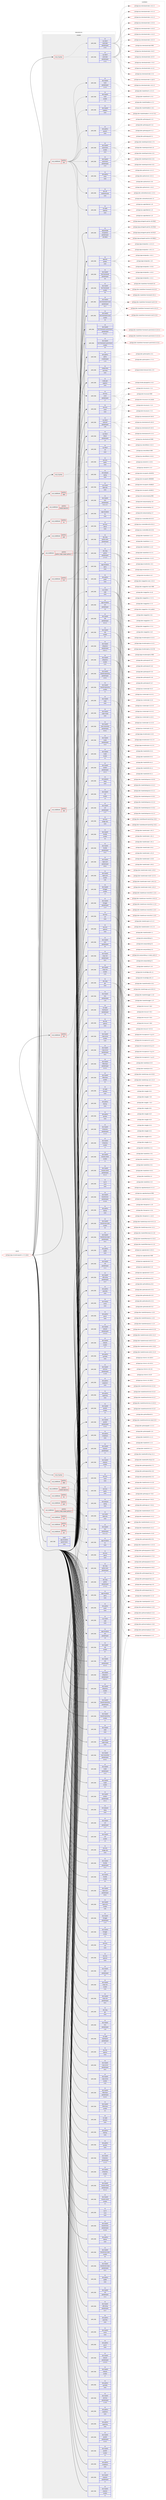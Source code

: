 digraph prolog {

# *************
# Graph options
# *************

newrank=true;
concentrate=true;
compound=true;
graph [rankdir=LR,fontname=Helvetica,fontsize=10,ranksep=1.5];#, ranksep=2.5, nodesep=0.2];
edge  [arrowhead=vee];
node  [fontname=Helvetica,fontsize=10];

# **********
# The ebuild
# **********

subgraph cluster_leftcol {
color=gray;
rank=same;
label=<<i>ebuild</i>>;
id [label="portage://app-emulation/ganeti-2.17.0_beta1", color=red, width=4, href="../app-emulation/ganeti-2.17.0_beta1.svg"];
}

# ****************
# The dependencies
# ****************

subgraph cluster_midcol {
color=gray;
label=<<i>dependencies</i>>;
subgraph cluster_compile {
fillcolor="#eeeeee";
style=filled;
label=<<i>compile</i>>;
subgraph any8110 {
dependency629957 [label=<<TABLE BORDER="0" CELLBORDER="1" CELLSPACING="0" CELLPADDING="4"><TR><TD CELLPADDING="10">any_of_group</TD></TR></TABLE>>, shape=none, color=red];subgraph pack473147 {
dependency629958 [label=<<TABLE BORDER="0" CELLBORDER="1" CELLSPACING="0" CELLPADDING="4" WIDTH="220"><TR><TD ROWSPAN="6" CELLPADDING="30">pack_dep</TD></TR><TR><TD WIDTH="110">no</TD></TR><TR><TD>net-misc</TD></TR><TR><TD>iputils</TD></TR><TR><TD>none</TD></TR><TR><TD></TD></TR></TABLE>>, shape=none, color=blue];
}
dependency629957:e -> dependency629958:w [weight=20,style="dotted",arrowhead="oinv"];
subgraph pack473148 {
dependency629959 [label=<<TABLE BORDER="0" CELLBORDER="1" CELLSPACING="0" CELLPADDING="4" WIDTH="220"><TR><TD ROWSPAN="6" CELLPADDING="30">pack_dep</TD></TR><TR><TD WIDTH="110">no</TD></TR><TR><TD>net-analyzer</TD></TR><TR><TD>arping</TD></TR><TR><TD>none</TD></TR><TR><TD></TD></TR></TABLE>>, shape=none, color=blue];
}
dependency629957:e -> dependency629959:w [weight=20,style="dotted",arrowhead="oinv"];
}
id:e -> dependency629957:w [weight=20,style="solid",arrowhead="vee"];
subgraph any8111 {
dependency629960 [label=<<TABLE BORDER="0" CELLBORDER="1" CELLSPACING="0" CELLPADDING="4"><TR><TD CELLPADDING="10">any_of_group</TD></TR></TABLE>>, shape=none, color=red];subgraph pack473149 {
dependency629961 [label=<<TABLE BORDER="0" CELLBORDER="1" CELLSPACING="0" CELLPADDING="4" WIDTH="220"><TR><TD ROWSPAN="6" CELLPADDING="30">pack_dep</TD></TR><TR><TD WIDTH="110">no</TD></TR><TR><TD>sys-devel</TD></TR><TR><TD>automake</TD></TR><TR><TD>greaterequal</TD></TR><TR><TD>1.16.1</TD></TR></TABLE>>, shape=none, color=blue];
}
dependency629960:e -> dependency629961:w [weight=20,style="dotted",arrowhead="oinv"];
subgraph pack473150 {
dependency629962 [label=<<TABLE BORDER="0" CELLBORDER="1" CELLSPACING="0" CELLPADDING="4" WIDTH="220"><TR><TD ROWSPAN="6" CELLPADDING="30">pack_dep</TD></TR><TR><TD WIDTH="110">no</TD></TR><TR><TD>sys-devel</TD></TR><TR><TD>automake</TD></TR><TR><TD>greaterequal</TD></TR><TR><TD>1.15.1</TD></TR></TABLE>>, shape=none, color=blue];
}
dependency629960:e -> dependency629962:w [weight=20,style="dotted",arrowhead="oinv"];
}
id:e -> dependency629960:w [weight=20,style="solid",arrowhead="vee"];
subgraph cond148413 {
dependency629963 [label=<<TABLE BORDER="0" CELLBORDER="1" CELLSPACING="0" CELLPADDING="4"><TR><TD ROWSPAN="3" CELLPADDING="10">use_conditional</TD></TR><TR><TD>positive</TD></TR><TR><TD>drbd</TD></TR></TABLE>>, shape=none, color=red];
subgraph pack473151 {
dependency629964 [label=<<TABLE BORDER="0" CELLBORDER="1" CELLSPACING="0" CELLPADDING="4" WIDTH="220"><TR><TD ROWSPAN="6" CELLPADDING="30">pack_dep</TD></TR><TR><TD WIDTH="110">no</TD></TR><TR><TD>sys-cluster</TD></TR><TR><TD>drbd-utils</TD></TR><TR><TD>none</TD></TR><TR><TD></TD></TR></TABLE>>, shape=none, color=blue];
}
dependency629963:e -> dependency629964:w [weight=20,style="dashed",arrowhead="vee"];
}
id:e -> dependency629963:w [weight=20,style="solid",arrowhead="vee"];
subgraph cond148414 {
dependency629965 [label=<<TABLE BORDER="0" CELLBORDER="1" CELLSPACING="0" CELLPADDING="4"><TR><TD ROWSPAN="3" CELLPADDING="10">use_conditional</TD></TR><TR><TD>positive</TD></TR><TR><TD>haskell-daemons</TD></TR></TABLE>>, shape=none, color=red];
subgraph pack473152 {
dependency629966 [label=<<TABLE BORDER="0" CELLBORDER="1" CELLSPACING="0" CELLPADDING="4" WIDTH="220"><TR><TD ROWSPAN="6" CELLPADDING="30">pack_dep</TD></TR><TR><TD WIDTH="110">no</TD></TR><TR><TD>dev-haskell</TD></TR><TR><TD>text</TD></TR><TR><TD>greaterequal</TD></TR><TR><TD>0.11.1.13</TD></TR></TABLE>>, shape=none, color=blue];
}
dependency629965:e -> dependency629966:w [weight=20,style="dashed",arrowhead="vee"];
}
id:e -> dependency629965:w [weight=20,style="solid",arrowhead="vee"];
subgraph cond148415 {
dependency629967 [label=<<TABLE BORDER="0" CELLBORDER="1" CELLSPACING="0" CELLPADDING="4"><TR><TD ROWSPAN="3" CELLPADDING="10">use_conditional</TD></TR><TR><TD>positive</TD></TR><TR><TD>ipv6</TD></TR></TABLE>>, shape=none, color=red];
subgraph pack473153 {
dependency629968 [label=<<TABLE BORDER="0" CELLBORDER="1" CELLSPACING="0" CELLPADDING="4" WIDTH="220"><TR><TD ROWSPAN="6" CELLPADDING="30">pack_dep</TD></TR><TR><TD WIDTH="110">no</TD></TR><TR><TD>net-misc</TD></TR><TR><TD>ndisc6</TD></TR><TR><TD>none</TD></TR><TR><TD></TD></TR></TABLE>>, shape=none, color=blue];
}
dependency629967:e -> dependency629968:w [weight=20,style="dashed",arrowhead="vee"];
}
id:e -> dependency629967:w [weight=20,style="solid",arrowhead="vee"];
subgraph cond148416 {
dependency629969 [label=<<TABLE BORDER="0" CELLBORDER="1" CELLSPACING="0" CELLPADDING="4"><TR><TD ROWSPAN="3" CELLPADDING="10">use_conditional</TD></TR><TR><TD>positive</TD></TR><TR><TD>kvm</TD></TR></TABLE>>, shape=none, color=red];
subgraph pack473154 {
dependency629970 [label=<<TABLE BORDER="0" CELLBORDER="1" CELLSPACING="0" CELLPADDING="4" WIDTH="220"><TR><TD ROWSPAN="6" CELLPADDING="30">pack_dep</TD></TR><TR><TD WIDTH="110">no</TD></TR><TR><TD>dev-python</TD></TR><TR><TD>psutil</TD></TR><TR><TD>none</TD></TR><TR><TD></TD></TR></TABLE>>, shape=none, color=blue];
}
dependency629969:e -> dependency629970:w [weight=20,style="dashed",arrowhead="vee"];
subgraph pack473155 {
dependency629971 [label=<<TABLE BORDER="0" CELLBORDER="1" CELLSPACING="0" CELLPADDING="4" WIDTH="220"><TR><TD ROWSPAN="6" CELLPADDING="30">pack_dep</TD></TR><TR><TD WIDTH="110">no</TD></TR><TR><TD>app-emulation</TD></TR><TR><TD>qemu</TD></TR><TR><TD>none</TD></TR><TR><TD></TD></TR></TABLE>>, shape=none, color=blue];
}
dependency629969:e -> dependency629971:w [weight=20,style="dashed",arrowhead="vee"];
}
id:e -> dependency629969:w [weight=20,style="solid",arrowhead="vee"];
subgraph cond148417 {
dependency629972 [label=<<TABLE BORDER="0" CELLBORDER="1" CELLSPACING="0" CELLPADDING="4"><TR><TD ROWSPAN="3" CELLPADDING="10">use_conditional</TD></TR><TR><TD>positive</TD></TR><TR><TD>lxc</TD></TR></TABLE>>, shape=none, color=red];
subgraph pack473156 {
dependency629973 [label=<<TABLE BORDER="0" CELLBORDER="1" CELLSPACING="0" CELLPADDING="4" WIDTH="220"><TR><TD ROWSPAN="6" CELLPADDING="30">pack_dep</TD></TR><TR><TD WIDTH="110">no</TD></TR><TR><TD>app-emulation</TD></TR><TR><TD>lxc</TD></TR><TR><TD>none</TD></TR><TR><TD></TD></TR></TABLE>>, shape=none, color=blue];
}
dependency629972:e -> dependency629973:w [weight=20,style="dashed",arrowhead="vee"];
}
id:e -> dependency629972:w [weight=20,style="solid",arrowhead="vee"];
subgraph cond148418 {
dependency629974 [label=<<TABLE BORDER="0" CELLBORDER="1" CELLSPACING="0" CELLPADDING="4"><TR><TD ROWSPAN="3" CELLPADDING="10">use_conditional</TD></TR><TR><TD>positive</TD></TR><TR><TD>python_single_target_python2_7</TD></TR></TABLE>>, shape=none, color=red];
subgraph pack473157 {
dependency629975 [label=<<TABLE BORDER="0" CELLBORDER="1" CELLSPACING="0" CELLPADDING="4" WIDTH="220"><TR><TD ROWSPAN="6" CELLPADDING="30">pack_dep</TD></TR><TR><TD WIDTH="110">no</TD></TR><TR><TD>dev-lang</TD></TR><TR><TD>python</TD></TR><TR><TD>greaterequal</TD></TR><TR><TD>2.7.5-r2</TD></TR></TABLE>>, shape=none, color=blue];
}
dependency629974:e -> dependency629975:w [weight=20,style="dashed",arrowhead="vee"];
subgraph pack473158 {
dependency629976 [label=<<TABLE BORDER="0" CELLBORDER="1" CELLSPACING="0" CELLPADDING="4" WIDTH="220"><TR><TD ROWSPAN="6" CELLPADDING="30">pack_dep</TD></TR><TR><TD WIDTH="110">no</TD></TR><TR><TD>dev-lang</TD></TR><TR><TD>python-exec</TD></TR><TR><TD>greaterequal</TD></TR><TR><TD>2</TD></TR></TABLE>>, shape=none, color=blue];
}
dependency629974:e -> dependency629976:w [weight=20,style="dashed",arrowhead="vee"];
}
id:e -> dependency629974:w [weight=20,style="solid",arrowhead="vee"];
subgraph cond148419 {
dependency629977 [label=<<TABLE BORDER="0" CELLBORDER="1" CELLSPACING="0" CELLPADDING="4"><TR><TD ROWSPAN="3" CELLPADDING="10">use_conditional</TD></TR><TR><TD>positive</TD></TR><TR><TD>rbd</TD></TR></TABLE>>, shape=none, color=red];
subgraph pack473159 {
dependency629978 [label=<<TABLE BORDER="0" CELLBORDER="1" CELLSPACING="0" CELLPADDING="4" WIDTH="220"><TR><TD ROWSPAN="6" CELLPADDING="30">pack_dep</TD></TR><TR><TD WIDTH="110">no</TD></TR><TR><TD>sys-cluster</TD></TR><TR><TD>ceph</TD></TR><TR><TD>none</TD></TR><TR><TD></TD></TR></TABLE>>, shape=none, color=blue];
}
dependency629977:e -> dependency629978:w [weight=20,style="dashed",arrowhead="vee"];
}
id:e -> dependency629977:w [weight=20,style="solid",arrowhead="vee"];
subgraph cond148420 {
dependency629979 [label=<<TABLE BORDER="0" CELLBORDER="1" CELLSPACING="0" CELLPADDING="4"><TR><TD ROWSPAN="3" CELLPADDING="10">use_conditional</TD></TR><TR><TD>positive</TD></TR><TR><TD>test</TD></TR></TABLE>>, shape=none, color=red];
subgraph pack473160 {
dependency629980 [label=<<TABLE BORDER="0" CELLBORDER="1" CELLSPACING="0" CELLPADDING="4" WIDTH="220"><TR><TD ROWSPAN="6" CELLPADDING="30">pack_dep</TD></TR><TR><TD WIDTH="110">no</TD></TR><TR><TD>dev-python</TD></TR><TR><TD>mock</TD></TR><TR><TD>none</TD></TR><TR><TD></TD></TR></TABLE>>, shape=none, color=blue];
}
dependency629979:e -> dependency629980:w [weight=20,style="dashed",arrowhead="vee"];
subgraph pack473161 {
dependency629981 [label=<<TABLE BORDER="0" CELLBORDER="1" CELLSPACING="0" CELLPADDING="4" WIDTH="220"><TR><TD ROWSPAN="6" CELLPADDING="30">pack_dep</TD></TR><TR><TD WIDTH="110">no</TD></TR><TR><TD>dev-python</TD></TR><TR><TD>pyyaml</TD></TR><TR><TD>none</TD></TR><TR><TD></TD></TR></TABLE>>, shape=none, color=blue];
}
dependency629979:e -> dependency629981:w [weight=20,style="dashed",arrowhead="vee"];
subgraph pack473162 {
dependency629982 [label=<<TABLE BORDER="0" CELLBORDER="1" CELLSPACING="0" CELLPADDING="4" WIDTH="220"><TR><TD ROWSPAN="6" CELLPADDING="30">pack_dep</TD></TR><TR><TD WIDTH="110">no</TD></TR><TR><TD>dev-haskell</TD></TR><TR><TD>haddock</TD></TR><TR><TD>none</TD></TR><TR><TD></TD></TR></TABLE>>, shape=none, color=blue];
}
dependency629979:e -> dependency629982:w [weight=20,style="dashed",arrowhead="vee"];
subgraph pack473163 {
dependency629983 [label=<<TABLE BORDER="0" CELLBORDER="1" CELLSPACING="0" CELLPADDING="4" WIDTH="220"><TR><TD ROWSPAN="6" CELLPADDING="30">pack_dep</TD></TR><TR><TD WIDTH="110">no</TD></TR><TR><TD>dev-haskell</TD></TR><TR><TD>hunit</TD></TR><TR><TD>greaterequal</TD></TR><TR><TD>1.2.4.2</TD></TR></TABLE>>, shape=none, color=blue];
}
dependency629979:e -> dependency629983:w [weight=20,style="dashed",arrowhead="vee"];
subgraph pack473164 {
dependency629984 [label=<<TABLE BORDER="0" CELLBORDER="1" CELLSPACING="0" CELLPADDING="4" WIDTH="220"><TR><TD ROWSPAN="6" CELLPADDING="30">pack_dep</TD></TR><TR><TD WIDTH="110">no</TD></TR><TR><TD>dev-haskell</TD></TR><TR><TD>hunit</TD></TR><TR><TD>smaller</TD></TR><TR><TD>1.3</TD></TR></TABLE>>, shape=none, color=blue];
}
dependency629979:e -> dependency629984:w [weight=20,style="dashed",arrowhead="vee"];
subgraph pack473165 {
dependency629985 [label=<<TABLE BORDER="0" CELLBORDER="1" CELLSPACING="0" CELLPADDING="4" WIDTH="220"><TR><TD ROWSPAN="6" CELLPADDING="30">pack_dep</TD></TR><TR><TD WIDTH="110">no</TD></TR><TR><TD>dev-haskell</TD></TR><TR><TD>quickcheck</TD></TR><TR><TD>greaterequal</TD></TR><TR><TD>2.4.2</TD></TR></TABLE>>, shape=none, color=blue];
}
dependency629979:e -> dependency629985:w [weight=20,style="dashed",arrowhead="vee"];
subgraph pack473166 {
dependency629986 [label=<<TABLE BORDER="0" CELLBORDER="1" CELLSPACING="0" CELLPADDING="4" WIDTH="220"><TR><TD ROWSPAN="6" CELLPADDING="30">pack_dep</TD></TR><TR><TD WIDTH="110">no</TD></TR><TR><TD>dev-haskell</TD></TR><TR><TD>quickcheck</TD></TR><TR><TD>smaller</TD></TR><TR><TD>2.8.3</TD></TR></TABLE>>, shape=none, color=blue];
}
dependency629979:e -> dependency629986:w [weight=20,style="dashed",arrowhead="vee"];
subgraph pack473167 {
dependency629987 [label=<<TABLE BORDER="0" CELLBORDER="1" CELLSPACING="0" CELLPADDING="4" WIDTH="220"><TR><TD ROWSPAN="6" CELLPADDING="30">pack_dep</TD></TR><TR><TD WIDTH="110">no</TD></TR><TR><TD>sys-apps</TD></TR><TR><TD>fakeroot</TD></TR><TR><TD>none</TD></TR><TR><TD></TD></TR></TABLE>>, shape=none, color=blue];
}
dependency629979:e -> dependency629987:w [weight=20,style="dashed",arrowhead="vee"];
subgraph pack473168 {
dependency629988 [label=<<TABLE BORDER="0" CELLBORDER="1" CELLSPACING="0" CELLPADDING="4" WIDTH="220"><TR><TD ROWSPAN="6" CELLPADDING="30">pack_dep</TD></TR><TR><TD WIDTH="110">no</TD></TR><TR><TD>net-misc</TD></TR><TR><TD>socat</TD></TR><TR><TD>greaterequal</TD></TR><TR><TD>1.7</TD></TR></TABLE>>, shape=none, color=blue];
}
dependency629979:e -> dependency629988:w [weight=20,style="dashed",arrowhead="vee"];
subgraph pack473169 {
dependency629989 [label=<<TABLE BORDER="0" CELLBORDER="1" CELLSPACING="0" CELLPADDING="4" WIDTH="220"><TR><TD ROWSPAN="6" CELLPADDING="30">pack_dep</TD></TR><TR><TD WIDTH="110">no</TD></TR><TR><TD>dev-util</TD></TR><TR><TD>shelltestrunner</TD></TR><TR><TD>none</TD></TR><TR><TD></TD></TR></TABLE>>, shape=none, color=blue];
}
dependency629979:e -> dependency629989:w [weight=20,style="dashed",arrowhead="vee"];
}
id:e -> dependency629979:w [weight=20,style="solid",arrowhead="vee"];
subgraph cond148421 {
dependency629990 [label=<<TABLE BORDER="0" CELLBORDER="1" CELLSPACING="0" CELLPADDING="4"><TR><TD ROWSPAN="3" CELLPADDING="10">use_conditional</TD></TR><TR><TD>positive</TD></TR><TR><TD>xen</TD></TR></TABLE>>, shape=none, color=red];
subgraph pack473170 {
dependency629991 [label=<<TABLE BORDER="0" CELLBORDER="1" CELLSPACING="0" CELLPADDING="4" WIDTH="220"><TR><TD ROWSPAN="6" CELLPADDING="30">pack_dep</TD></TR><TR><TD WIDTH="110">no</TD></TR><TR><TD>app-emulation</TD></TR><TR><TD>xen</TD></TR><TR><TD>greaterequal</TD></TR><TR><TD>3.0</TD></TR></TABLE>>, shape=none, color=blue];
}
dependency629990:e -> dependency629991:w [weight=20,style="dashed",arrowhead="vee"];
}
id:e -> dependency629990:w [weight=20,style="solid",arrowhead="vee"];
subgraph pack473171 {
dependency629992 [label=<<TABLE BORDER="0" CELLBORDER="1" CELLSPACING="0" CELLPADDING="4" WIDTH="220"><TR><TD ROWSPAN="6" CELLPADDING="30">pack_dep</TD></TR><TR><TD WIDTH="110">no</TD></TR><TR><TD>app-portage</TD></TR><TR><TD>elt-patches</TD></TR><TR><TD>greaterequal</TD></TR><TR><TD>20170815</TD></TR></TABLE>>, shape=none, color=blue];
}
id:e -> dependency629992:w [weight=20,style="solid",arrowhead="vee"];
subgraph pack473172 {
dependency629993 [label=<<TABLE BORDER="0" CELLBORDER="1" CELLSPACING="0" CELLPADDING="4" WIDTH="220"><TR><TD ROWSPAN="6" CELLPADDING="30">pack_dep</TD></TR><TR><TD WIDTH="110">no</TD></TR><TR><TD>app-text</TD></TR><TR><TD>pandoc</TD></TR><TR><TD>none</TD></TR><TR><TD></TD></TR></TABLE>>, shape=none, color=blue];
}
id:e -> dependency629993:w [weight=20,style="solid",arrowhead="vee"];
subgraph pack473173 {
dependency629994 [label=<<TABLE BORDER="0" CELLBORDER="1" CELLSPACING="0" CELLPADDING="4" WIDTH="220"><TR><TD ROWSPAN="6" CELLPADDING="30">pack_dep</TD></TR><TR><TD WIDTH="110">no</TD></TR><TR><TD>dev-haskell</TD></TR><TR><TD>attoparsec</TD></TR><TR><TD>greaterequal</TD></TR><TR><TD>0.10.1.1</TD></TR></TABLE>>, shape=none, color=blue];
}
id:e -> dependency629994:w [weight=20,style="solid",arrowhead="vee"];
subgraph pack473174 {
dependency629995 [label=<<TABLE BORDER="0" CELLBORDER="1" CELLSPACING="0" CELLPADDING="4" WIDTH="220"><TR><TD ROWSPAN="6" CELLPADDING="30">pack_dep</TD></TR><TR><TD WIDTH="110">no</TD></TR><TR><TD>dev-haskell</TD></TR><TR><TD>attoparsec</TD></TR><TR><TD>smaller</TD></TR><TR><TD>0.14</TD></TR></TABLE>>, shape=none, color=blue];
}
id:e -> dependency629995:w [weight=20,style="solid",arrowhead="vee"];
subgraph pack473175 {
dependency629996 [label=<<TABLE BORDER="0" CELLBORDER="1" CELLSPACING="0" CELLPADDING="4" WIDTH="220"><TR><TD ROWSPAN="6" CELLPADDING="30">pack_dep</TD></TR><TR><TD WIDTH="110">no</TD></TR><TR><TD>dev-haskell</TD></TR><TR><TD>base64-bytestring</TD></TR><TR><TD>greaterequal</TD></TR><TR><TD>1.0.0.1</TD></TR></TABLE>>, shape=none, color=blue];
}
id:e -> dependency629996:w [weight=20,style="solid",arrowhead="vee"];
subgraph pack473176 {
dependency629997 [label=<<TABLE BORDER="0" CELLBORDER="1" CELLSPACING="0" CELLPADDING="4" WIDTH="220"><TR><TD ROWSPAN="6" CELLPADDING="30">pack_dep</TD></TR><TR><TD WIDTH="110">no</TD></TR><TR><TD>dev-haskell</TD></TR><TR><TD>base64-bytestring</TD></TR><TR><TD>smaller</TD></TR><TR><TD>1.1</TD></TR></TABLE>>, shape=none, color=blue];
}
id:e -> dependency629997:w [weight=20,style="solid",arrowhead="vee"];
subgraph pack473177 {
dependency629998 [label=<<TABLE BORDER="0" CELLBORDER="1" CELLSPACING="0" CELLPADDING="4" WIDTH="220"><TR><TD ROWSPAN="6" CELLPADDING="30">pack_dep</TD></TR><TR><TD WIDTH="110">no</TD></TR><TR><TD>dev-haskell</TD></TR><TR><TD>cabal</TD></TR><TR><TD>none</TD></TR><TR><TD></TD></TR></TABLE>>, shape=none, color=blue];
}
id:e -> dependency629998:w [weight=20,style="solid",arrowhead="vee"];
subgraph pack473178 {
dependency629999 [label=<<TABLE BORDER="0" CELLBORDER="1" CELLSPACING="0" CELLPADDING="4" WIDTH="220"><TR><TD ROWSPAN="6" CELLPADDING="30">pack_dep</TD></TR><TR><TD WIDTH="110">no</TD></TR><TR><TD>dev-haskell</TD></TR><TR><TD>cabal-install</TD></TR><TR><TD>none</TD></TR><TR><TD></TD></TR></TABLE>>, shape=none, color=blue];
}
id:e -> dependency629999:w [weight=20,style="solid",arrowhead="vee"];
subgraph pack473179 {
dependency630000 [label=<<TABLE BORDER="0" CELLBORDER="1" CELLSPACING="0" CELLPADDING="4" WIDTH="220"><TR><TD ROWSPAN="6" CELLPADDING="30">pack_dep</TD></TR><TR><TD WIDTH="110">no</TD></TR><TR><TD>dev-haskell</TD></TR><TR><TD>case-insensitive</TD></TR><TR><TD>greaterequal</TD></TR><TR><TD>0.4.0.1</TD></TR></TABLE>>, shape=none, color=blue];
}
id:e -> dependency630000:w [weight=20,style="solid",arrowhead="vee"];
subgraph pack473180 {
dependency630001 [label=<<TABLE BORDER="0" CELLBORDER="1" CELLSPACING="0" CELLPADDING="4" WIDTH="220"><TR><TD ROWSPAN="6" CELLPADDING="30">pack_dep</TD></TR><TR><TD WIDTH="110">no</TD></TR><TR><TD>dev-haskell</TD></TR><TR><TD>crypto</TD></TR><TR><TD>greaterequal</TD></TR><TR><TD>4.2.4</TD></TR></TABLE>>, shape=none, color=blue];
}
id:e -> dependency630001:w [weight=20,style="solid",arrowhead="vee"];
subgraph pack473181 {
dependency630002 [label=<<TABLE BORDER="0" CELLBORDER="1" CELLSPACING="0" CELLPADDING="4" WIDTH="220"><TR><TD ROWSPAN="6" CELLPADDING="30">pack_dep</TD></TR><TR><TD WIDTH="110">no</TD></TR><TR><TD>dev-haskell</TD></TR><TR><TD>crypto</TD></TR><TR><TD>smaller</TD></TR><TR><TD>4.3</TD></TR></TABLE>>, shape=none, color=blue];
}
id:e -> dependency630002:w [weight=20,style="solid",arrowhead="vee"];
subgraph pack473182 {
dependency630003 [label=<<TABLE BORDER="0" CELLBORDER="1" CELLSPACING="0" CELLPADDING="4" WIDTH="220"><TR><TD ROWSPAN="6" CELLPADDING="30">pack_dep</TD></TR><TR><TD WIDTH="110">no</TD></TR><TR><TD>dev-haskell</TD></TR><TR><TD>curl</TD></TR><TR><TD>greaterequal</TD></TR><TR><TD>1.3.7</TD></TR></TABLE>>, shape=none, color=blue];
}
id:e -> dependency630003:w [weight=20,style="solid",arrowhead="vee"];
subgraph pack473183 {
dependency630004 [label=<<TABLE BORDER="0" CELLBORDER="1" CELLSPACING="0" CELLPADDING="4" WIDTH="220"><TR><TD ROWSPAN="6" CELLPADDING="30">pack_dep</TD></TR><TR><TD WIDTH="110">no</TD></TR><TR><TD>dev-haskell</TD></TR><TR><TD>curl</TD></TR><TR><TD>smaller</TD></TR><TR><TD>1.4</TD></TR></TABLE>>, shape=none, color=blue];
}
id:e -> dependency630004:w [weight=20,style="solid",arrowhead="vee"];
subgraph pack473184 {
dependency630005 [label=<<TABLE BORDER="0" CELLBORDER="1" CELLSPACING="0" CELLPADDING="4" WIDTH="220"><TR><TD ROWSPAN="6" CELLPADDING="30">pack_dep</TD></TR><TR><TD WIDTH="110">no</TD></TR><TR><TD>dev-haskell</TD></TR><TR><TD>hinotify</TD></TR><TR><TD>greaterequal</TD></TR><TR><TD>0.3.2</TD></TR></TABLE>>, shape=none, color=blue];
}
id:e -> dependency630005:w [weight=20,style="solid",arrowhead="vee"];
subgraph pack473185 {
dependency630006 [label=<<TABLE BORDER="0" CELLBORDER="1" CELLSPACING="0" CELLPADDING="4" WIDTH="220"><TR><TD ROWSPAN="6" CELLPADDING="30">pack_dep</TD></TR><TR><TD WIDTH="110">no</TD></TR><TR><TD>dev-haskell</TD></TR><TR><TD>hinotify</TD></TR><TR><TD>smaller</TD></TR><TR><TD>0.4</TD></TR></TABLE>>, shape=none, color=blue];
}
id:e -> dependency630006:w [weight=20,style="solid",arrowhead="vee"];
subgraph pack473186 {
dependency630007 [label=<<TABLE BORDER="0" CELLBORDER="1" CELLSPACING="0" CELLPADDING="4" WIDTH="220"><TR><TD ROWSPAN="6" CELLPADDING="30">pack_dep</TD></TR><TR><TD WIDTH="110">no</TD></TR><TR><TD>dev-haskell</TD></TR><TR><TD>hslogger</TD></TR><TR><TD>greaterequal</TD></TR><TR><TD>1.1.4</TD></TR></TABLE>>, shape=none, color=blue];
}
id:e -> dependency630007:w [weight=20,style="solid",arrowhead="vee"];
subgraph pack473187 {
dependency630008 [label=<<TABLE BORDER="0" CELLBORDER="1" CELLSPACING="0" CELLPADDING="4" WIDTH="220"><TR><TD ROWSPAN="6" CELLPADDING="30">pack_dep</TD></TR><TR><TD WIDTH="110">no</TD></TR><TR><TD>dev-haskell</TD></TR><TR><TD>hslogger</TD></TR><TR><TD>smaller</TD></TR><TR><TD>1.3</TD></TR></TABLE>>, shape=none, color=blue];
}
id:e -> dependency630008:w [weight=20,style="solid",arrowhead="vee"];
subgraph pack473188 {
dependency630009 [label=<<TABLE BORDER="0" CELLBORDER="1" CELLSPACING="0" CELLPADDING="4" WIDTH="220"><TR><TD ROWSPAN="6" CELLPADDING="30">pack_dep</TD></TR><TR><TD WIDTH="110">no</TD></TR><TR><TD>dev-haskell</TD></TR><TR><TD>json</TD></TR><TR><TD>greaterequal</TD></TR><TR><TD>0.5</TD></TR></TABLE>>, shape=none, color=blue];
}
id:e -> dependency630009:w [weight=20,style="solid",arrowhead="vee"];
subgraph pack473189 {
dependency630010 [label=<<TABLE BORDER="0" CELLBORDER="1" CELLSPACING="0" CELLPADDING="4" WIDTH="220"><TR><TD ROWSPAN="6" CELLPADDING="30">pack_dep</TD></TR><TR><TD WIDTH="110">no</TD></TR><TR><TD>dev-haskell</TD></TR><TR><TD>lens</TD></TR><TR><TD>greaterequal</TD></TR><TR><TD>3.10</TD></TR></TABLE>>, shape=none, color=blue];
}
id:e -> dependency630010:w [weight=20,style="solid",arrowhead="vee"];
subgraph pack473190 {
dependency630011 [label=<<TABLE BORDER="0" CELLBORDER="1" CELLSPACING="0" CELLPADDING="4" WIDTH="220"><TR><TD ROWSPAN="6" CELLPADDING="30">pack_dep</TD></TR><TR><TD WIDTH="110">no</TD></TR><TR><TD>dev-haskell</TD></TR><TR><TD>lifted-base</TD></TR><TR><TD>greaterequal</TD></TR><TR><TD>0.2.0.3</TD></TR></TABLE>>, shape=none, color=blue];
}
id:e -> dependency630011:w [weight=20,style="solid",arrowhead="vee"];
subgraph pack473191 {
dependency630012 [label=<<TABLE BORDER="0" CELLBORDER="1" CELLSPACING="0" CELLPADDING="4" WIDTH="220"><TR><TD ROWSPAN="6" CELLPADDING="30">pack_dep</TD></TR><TR><TD WIDTH="110">no</TD></TR><TR><TD>dev-haskell</TD></TR><TR><TD>lifted-base</TD></TR><TR><TD>smaller</TD></TR><TR><TD>0.3</TD></TR></TABLE>>, shape=none, color=blue];
}
id:e -> dependency630012:w [weight=20,style="solid",arrowhead="vee"];
subgraph pack473192 {
dependency630013 [label=<<TABLE BORDER="0" CELLBORDER="1" CELLSPACING="0" CELLPADDING="4" WIDTH="220"><TR><TD ROWSPAN="6" CELLPADDING="30">pack_dep</TD></TR><TR><TD WIDTH="110">no</TD></TR><TR><TD>dev-haskell</TD></TR><TR><TD>monad-control</TD></TR><TR><TD>greaterequal</TD></TR><TR><TD>0.3.1.3</TD></TR></TABLE>>, shape=none, color=blue];
}
id:e -> dependency630013:w [weight=20,style="solid",arrowhead="vee"];
subgraph pack473193 {
dependency630014 [label=<<TABLE BORDER="0" CELLBORDER="1" CELLSPACING="0" CELLPADDING="4" WIDTH="220"><TR><TD ROWSPAN="6" CELLPADDING="30">pack_dep</TD></TR><TR><TD WIDTH="110">no</TD></TR><TR><TD>dev-haskell</TD></TR><TR><TD>monad-control</TD></TR><TR><TD>smaller</TD></TR><TR><TD>1.1</TD></TR></TABLE>>, shape=none, color=blue];
}
id:e -> dependency630014:w [weight=20,style="solid",arrowhead="vee"];
subgraph pack473194 {
dependency630015 [label=<<TABLE BORDER="0" CELLBORDER="1" CELLSPACING="0" CELLPADDING="4" WIDTH="220"><TR><TD ROWSPAN="6" CELLPADDING="30">pack_dep</TD></TR><TR><TD WIDTH="110">no</TD></TR><TR><TD>dev-haskell</TD></TR><TR><TD>mtl</TD></TR><TR><TD>greaterequal</TD></TR><TR><TD>2.1.1</TD></TR></TABLE>>, shape=none, color=blue];
}
id:e -> dependency630015:w [weight=20,style="solid",arrowhead="vee"];
subgraph pack473195 {
dependency630016 [label=<<TABLE BORDER="0" CELLBORDER="1" CELLSPACING="0" CELLPADDING="4" WIDTH="220"><TR><TD ROWSPAN="6" CELLPADDING="30">pack_dep</TD></TR><TR><TD WIDTH="110">no</TD></TR><TR><TD>dev-haskell</TD></TR><TR><TD>network</TD></TR><TR><TD>greaterequal</TD></TR><TR><TD>2.3.0.13</TD></TR></TABLE>>, shape=none, color=blue];
}
id:e -> dependency630016:w [weight=20,style="solid",arrowhead="vee"];
subgraph pack473196 {
dependency630017 [label=<<TABLE BORDER="0" CELLBORDER="1" CELLSPACING="0" CELLPADDING="4" WIDTH="220"><TR><TD ROWSPAN="6" CELLPADDING="30">pack_dep</TD></TR><TR><TD WIDTH="110">no</TD></TR><TR><TD>dev-haskell</TD></TR><TR><TD>network</TD></TR><TR><TD>smaller</TD></TR><TR><TD>2.7</TD></TR></TABLE>>, shape=none, color=blue];
}
id:e -> dependency630017:w [weight=20,style="solid",arrowhead="vee"];
subgraph pack473197 {
dependency630018 [label=<<TABLE BORDER="0" CELLBORDER="1" CELLSPACING="0" CELLPADDING="4" WIDTH="220"><TR><TD ROWSPAN="6" CELLPADDING="30">pack_dep</TD></TR><TR><TD WIDTH="110">no</TD></TR><TR><TD>dev-haskell</TD></TR><TR><TD>old-time</TD></TR><TR><TD>greaterequal</TD></TR><TR><TD>1.1.0.0</TD></TR></TABLE>>, shape=none, color=blue];
}
id:e -> dependency630018:w [weight=20,style="solid",arrowhead="vee"];
subgraph pack473198 {
dependency630019 [label=<<TABLE BORDER="0" CELLBORDER="1" CELLSPACING="0" CELLPADDING="4" WIDTH="220"><TR><TD ROWSPAN="6" CELLPADDING="30">pack_dep</TD></TR><TR><TD WIDTH="110">no</TD></TR><TR><TD>dev-haskell</TD></TR><TR><TD>parallel</TD></TR><TR><TD>greaterequal</TD></TR><TR><TD>3.2.0.2</TD></TR></TABLE>>, shape=none, color=blue];
}
id:e -> dependency630019:w [weight=20,style="solid",arrowhead="vee"];
subgraph pack473199 {
dependency630020 [label=<<TABLE BORDER="0" CELLBORDER="1" CELLSPACING="0" CELLPADDING="4" WIDTH="220"><TR><TD ROWSPAN="6" CELLPADDING="30">pack_dep</TD></TR><TR><TD WIDTH="110">no</TD></TR><TR><TD>dev-haskell</TD></TR><TR><TD>parallel</TD></TR><TR><TD>smaller</TD></TR><TR><TD>3.3</TD></TR></TABLE>>, shape=none, color=blue];
}
id:e -> dependency630020:w [weight=20,style="solid",arrowhead="vee"];
subgraph pack473200 {
dependency630021 [label=<<TABLE BORDER="0" CELLBORDER="1" CELLSPACING="0" CELLPADDING="4" WIDTH="220"><TR><TD ROWSPAN="6" CELLPADDING="30">pack_dep</TD></TR><TR><TD WIDTH="110">no</TD></TR><TR><TD>dev-haskell</TD></TR><TR><TD>psqueue</TD></TR><TR><TD>greaterequal</TD></TR><TR><TD>1.1</TD></TR></TABLE>>, shape=none, color=blue];
}
id:e -> dependency630021:w [weight=20,style="solid",arrowhead="vee"];
subgraph pack473201 {
dependency630022 [label=<<TABLE BORDER="0" CELLBORDER="1" CELLSPACING="0" CELLPADDING="4" WIDTH="220"><TR><TD ROWSPAN="6" CELLPADDING="30">pack_dep</TD></TR><TR><TD WIDTH="110">no</TD></TR><TR><TD>dev-haskell</TD></TR><TR><TD>psqueue</TD></TR><TR><TD>smaller</TD></TR><TR><TD>1.2</TD></TR></TABLE>>, shape=none, color=blue];
}
id:e -> dependency630022:w [weight=20,style="solid",arrowhead="vee"];
subgraph pack473202 {
dependency630023 [label=<<TABLE BORDER="0" CELLBORDER="1" CELLSPACING="0" CELLPADDING="4" WIDTH="220"><TR><TD ROWSPAN="6" CELLPADDING="30">pack_dep</TD></TR><TR><TD WIDTH="110">no</TD></TR><TR><TD>dev-haskell</TD></TR><TR><TD>random</TD></TR><TR><TD>greaterequal</TD></TR><TR><TD>1.0.1.1</TD></TR></TABLE>>, shape=none, color=blue];
}
id:e -> dependency630023:w [weight=20,style="solid",arrowhead="vee"];
subgraph pack473203 {
dependency630024 [label=<<TABLE BORDER="0" CELLBORDER="1" CELLSPACING="0" CELLPADDING="4" WIDTH="220"><TR><TD ROWSPAN="6" CELLPADDING="30">pack_dep</TD></TR><TR><TD WIDTH="110">no</TD></TR><TR><TD>dev-haskell</TD></TR><TR><TD>regex-pcre</TD></TR><TR><TD>greaterequal</TD></TR><TR><TD>0.94.2</TD></TR></TABLE>>, shape=none, color=blue];
}
id:e -> dependency630024:w [weight=20,style="solid",arrowhead="vee"];
subgraph pack473204 {
dependency630025 [label=<<TABLE BORDER="0" CELLBORDER="1" CELLSPACING="0" CELLPADDING="4" WIDTH="220"><TR><TD ROWSPAN="6" CELLPADDING="30">pack_dep</TD></TR><TR><TD WIDTH="110">no</TD></TR><TR><TD>dev-haskell</TD></TR><TR><TD>regex-pcre</TD></TR><TR><TD>smaller</TD></TR><TR><TD>0.95</TD></TR></TABLE>>, shape=none, color=blue];
}
id:e -> dependency630025:w [weight=20,style="solid",arrowhead="vee"];
subgraph pack473205 {
dependency630026 [label=<<TABLE BORDER="0" CELLBORDER="1" CELLSPACING="0" CELLPADDING="4" WIDTH="220"><TR><TD ROWSPAN="6" CELLPADDING="30">pack_dep</TD></TR><TR><TD WIDTH="110">no</TD></TR><TR><TD>dev-haskell</TD></TR><TR><TD>snap-core</TD></TR><TR><TD>greaterequal</TD></TR><TR><TD>0.8.1</TD></TR></TABLE>>, shape=none, color=blue];
}
id:e -> dependency630026:w [weight=20,style="solid",arrowhead="vee"];
subgraph pack473206 {
dependency630027 [label=<<TABLE BORDER="0" CELLBORDER="1" CELLSPACING="0" CELLPADDING="4" WIDTH="220"><TR><TD ROWSPAN="6" CELLPADDING="30">pack_dep</TD></TR><TR><TD WIDTH="110">no</TD></TR><TR><TD>dev-haskell</TD></TR><TR><TD>snap-core</TD></TR><TR><TD>smaller</TD></TR><TR><TD>0.10</TD></TR></TABLE>>, shape=none, color=blue];
}
id:e -> dependency630027:w [weight=20,style="solid",arrowhead="vee"];
subgraph pack473207 {
dependency630028 [label=<<TABLE BORDER="0" CELLBORDER="1" CELLSPACING="0" CELLPADDING="4" WIDTH="220"><TR><TD ROWSPAN="6" CELLPADDING="30">pack_dep</TD></TR><TR><TD WIDTH="110">no</TD></TR><TR><TD>dev-haskell</TD></TR><TR><TD>snap-server</TD></TR><TR><TD>greaterequal</TD></TR><TR><TD>0.8.1</TD></TR></TABLE>>, shape=none, color=blue];
}
id:e -> dependency630028:w [weight=20,style="solid",arrowhead="vee"];
subgraph pack473208 {
dependency630029 [label=<<TABLE BORDER="0" CELLBORDER="1" CELLSPACING="0" CELLPADDING="4" WIDTH="220"><TR><TD ROWSPAN="6" CELLPADDING="30">pack_dep</TD></TR><TR><TD WIDTH="110">no</TD></TR><TR><TD>dev-haskell</TD></TR><TR><TD>snap-server</TD></TR><TR><TD>smaller</TD></TR><TR><TD>0.10</TD></TR></TABLE>>, shape=none, color=blue];
}
id:e -> dependency630029:w [weight=20,style="solid",arrowhead="vee"];
subgraph pack473209 {
dependency630030 [label=<<TABLE BORDER="0" CELLBORDER="1" CELLSPACING="0" CELLPADDING="4" WIDTH="220"><TR><TD ROWSPAN="6" CELLPADDING="30">pack_dep</TD></TR><TR><TD WIDTH="110">no</TD></TR><TR><TD>dev-haskell</TD></TR><TR><TD>temporary</TD></TR><TR><TD>greaterequal</TD></TR><TR><TD>1.1.2.3</TD></TR></TABLE>>, shape=none, color=blue];
}
id:e -> dependency630030:w [weight=20,style="solid",arrowhead="vee"];
subgraph pack473210 {
dependency630031 [label=<<TABLE BORDER="0" CELLBORDER="1" CELLSPACING="0" CELLPADDING="4" WIDTH="220"><TR><TD ROWSPAN="6" CELLPADDING="30">pack_dep</TD></TR><TR><TD WIDTH="110">no</TD></TR><TR><TD>dev-haskell</TD></TR><TR><TD>temporary</TD></TR><TR><TD>smaller</TD></TR><TR><TD>1.3</TD></TR></TABLE>>, shape=none, color=blue];
}
id:e -> dependency630031:w [weight=20,style="solid",arrowhead="vee"];
subgraph pack473211 {
dependency630032 [label=<<TABLE BORDER="0" CELLBORDER="1" CELLSPACING="0" CELLPADDING="4" WIDTH="220"><TR><TD ROWSPAN="6" CELLPADDING="30">pack_dep</TD></TR><TR><TD WIDTH="110">no</TD></TR><TR><TD>dev-haskell</TD></TR><TR><TD>test-framework</TD></TR><TR><TD>greaterequal</TD></TR><TR><TD>0.6</TD></TR></TABLE>>, shape=none, color=blue];
}
id:e -> dependency630032:w [weight=20,style="solid",arrowhead="vee"];
subgraph pack473212 {
dependency630033 [label=<<TABLE BORDER="0" CELLBORDER="1" CELLSPACING="0" CELLPADDING="4" WIDTH="220"><TR><TD ROWSPAN="6" CELLPADDING="30">pack_dep</TD></TR><TR><TD WIDTH="110">no</TD></TR><TR><TD>dev-haskell</TD></TR><TR><TD>test-framework</TD></TR><TR><TD>smaller</TD></TR><TR><TD>0.9</TD></TR></TABLE>>, shape=none, color=blue];
}
id:e -> dependency630033:w [weight=20,style="solid",arrowhead="vee"];
subgraph pack473213 {
dependency630034 [label=<<TABLE BORDER="0" CELLBORDER="1" CELLSPACING="0" CELLPADDING="4" WIDTH="220"><TR><TD ROWSPAN="6" CELLPADDING="30">pack_dep</TD></TR><TR><TD WIDTH="110">no</TD></TR><TR><TD>dev-haskell</TD></TR><TR><TD>test-framework-hunit</TD></TR><TR><TD>greaterequal</TD></TR><TR><TD>0.2.7</TD></TR></TABLE>>, shape=none, color=blue];
}
id:e -> dependency630034:w [weight=20,style="solid",arrowhead="vee"];
subgraph pack473214 {
dependency630035 [label=<<TABLE BORDER="0" CELLBORDER="1" CELLSPACING="0" CELLPADDING="4" WIDTH="220"><TR><TD ROWSPAN="6" CELLPADDING="30">pack_dep</TD></TR><TR><TD WIDTH="110">no</TD></TR><TR><TD>dev-haskell</TD></TR><TR><TD>test-framework-hunit</TD></TR><TR><TD>smaller</TD></TR><TR><TD>0.4</TD></TR></TABLE>>, shape=none, color=blue];
}
id:e -> dependency630035:w [weight=20,style="solid",arrowhead="vee"];
subgraph pack473215 {
dependency630036 [label=<<TABLE BORDER="0" CELLBORDER="1" CELLSPACING="0" CELLPADDING="4" WIDTH="220"><TR><TD ROWSPAN="6" CELLPADDING="30">pack_dep</TD></TR><TR><TD WIDTH="110">no</TD></TR><TR><TD>dev-haskell</TD></TR><TR><TD>test-framework-quickcheck2</TD></TR><TR><TD>greaterequal</TD></TR><TR><TD>0.2.12.1</TD></TR></TABLE>>, shape=none, color=blue];
}
id:e -> dependency630036:w [weight=20,style="solid",arrowhead="vee"];
subgraph pack473216 {
dependency630037 [label=<<TABLE BORDER="0" CELLBORDER="1" CELLSPACING="0" CELLPADDING="4" WIDTH="220"><TR><TD ROWSPAN="6" CELLPADDING="30">pack_dep</TD></TR><TR><TD WIDTH="110">no</TD></TR><TR><TD>dev-haskell</TD></TR><TR><TD>test-framework-quickcheck2</TD></TR><TR><TD>smaller</TD></TR><TR><TD>0.4</TD></TR></TABLE>>, shape=none, color=blue];
}
id:e -> dependency630037:w [weight=20,style="solid",arrowhead="vee"];
subgraph pack473217 {
dependency630038 [label=<<TABLE BORDER="0" CELLBORDER="1" CELLSPACING="0" CELLPADDING="4" WIDTH="220"><TR><TD ROWSPAN="6" CELLPADDING="30">pack_dep</TD></TR><TR><TD WIDTH="110">no</TD></TR><TR><TD>dev-haskell</TD></TR><TR><TD>transformers</TD></TR><TR><TD>greaterequal</TD></TR><TR><TD>0.3.0.0</TD></TR></TABLE>>, shape=none, color=blue];
}
id:e -> dependency630038:w [weight=20,style="solid",arrowhead="vee"];
subgraph pack473218 {
dependency630039 [label=<<TABLE BORDER="0" CELLBORDER="1" CELLSPACING="0" CELLPADDING="4" WIDTH="220"><TR><TD ROWSPAN="6" CELLPADDING="30">pack_dep</TD></TR><TR><TD WIDTH="110">no</TD></TR><TR><TD>dev-haskell</TD></TR><TR><TD>transformers-base</TD></TR><TR><TD>greaterequal</TD></TR><TR><TD>0.4.1</TD></TR></TABLE>>, shape=none, color=blue];
}
id:e -> dependency630039:w [weight=20,style="solid",arrowhead="vee"];
subgraph pack473219 {
dependency630040 [label=<<TABLE BORDER="0" CELLBORDER="1" CELLSPACING="0" CELLPADDING="4" WIDTH="220"><TR><TD ROWSPAN="6" CELLPADDING="30">pack_dep</TD></TR><TR><TD WIDTH="110">no</TD></TR><TR><TD>dev-haskell</TD></TR><TR><TD>transformers-base</TD></TR><TR><TD>smaller</TD></TR><TR><TD>0.5</TD></TR></TABLE>>, shape=none, color=blue];
}
id:e -> dependency630040:w [weight=20,style="solid",arrowhead="vee"];
subgraph pack473220 {
dependency630041 [label=<<TABLE BORDER="0" CELLBORDER="1" CELLSPACING="0" CELLPADDING="4" WIDTH="220"><TR><TD ROWSPAN="6" CELLPADDING="30">pack_dep</TD></TR><TR><TD WIDTH="110">no</TD></TR><TR><TD>dev-haskell</TD></TR><TR><TD>utf8-string</TD></TR><TR><TD>greaterequal</TD></TR><TR><TD>0.3.7</TD></TR></TABLE>>, shape=none, color=blue];
}
id:e -> dependency630041:w [weight=20,style="solid",arrowhead="vee"];
subgraph pack473221 {
dependency630042 [label=<<TABLE BORDER="0" CELLBORDER="1" CELLSPACING="0" CELLPADDING="4" WIDTH="220"><TR><TD ROWSPAN="6" CELLPADDING="30">pack_dep</TD></TR><TR><TD WIDTH="110">no</TD></TR><TR><TD>dev-haskell</TD></TR><TR><TD>vector</TD></TR><TR><TD>none</TD></TR><TR><TD></TD></TR></TABLE>>, shape=none, color=blue];
}
id:e -> dependency630042:w [weight=20,style="solid",arrowhead="vee"];
subgraph pack473222 {
dependency630043 [label=<<TABLE BORDER="0" CELLBORDER="1" CELLSPACING="0" CELLPADDING="4" WIDTH="220"><TR><TD ROWSPAN="6" CELLPADDING="30">pack_dep</TD></TR><TR><TD WIDTH="110">no</TD></TR><TR><TD>dev-haskell</TD></TR><TR><TD>zlib</TD></TR><TR><TD>greaterequal</TD></TR><TR><TD>0.5.3.3</TD></TR></TABLE>>, shape=none, color=blue];
}
id:e -> dependency630043:w [weight=20,style="solid",arrowhead="vee"];
subgraph pack473223 {
dependency630044 [label=<<TABLE BORDER="0" CELLBORDER="1" CELLSPACING="0" CELLPADDING="4" WIDTH="220"><TR><TD ROWSPAN="6" CELLPADDING="30">pack_dep</TD></TR><TR><TD WIDTH="110">no</TD></TR><TR><TD>dev-haskell</TD></TR><TR><TD>zlib</TD></TR><TR><TD>smaller</TD></TR><TR><TD>0.7</TD></TR></TABLE>>, shape=none, color=blue];
}
id:e -> dependency630044:w [weight=20,style="solid",arrowhead="vee"];
subgraph pack473224 {
dependency630045 [label=<<TABLE BORDER="0" CELLBORDER="1" CELLSPACING="0" CELLPADDING="4" WIDTH="220"><TR><TD ROWSPAN="6" CELLPADDING="30">pack_dep</TD></TR><TR><TD WIDTH="110">no</TD></TR><TR><TD>dev-lang</TD></TR><TR><TD>ghc</TD></TR><TR><TD>none</TD></TR><TR><TD></TD></TR></TABLE>>, shape=none, color=blue];
}
id:e -> dependency630045:w [weight=20,style="solid",arrowhead="vee"];
subgraph pack473225 {
dependency630046 [label=<<TABLE BORDER="0" CELLBORDER="1" CELLSPACING="0" CELLPADDING="4" WIDTH="220"><TR><TD ROWSPAN="6" CELLPADDING="30">pack_dep</TD></TR><TR><TD WIDTH="110">no</TD></TR><TR><TD>dev-libs</TD></TR><TR><TD>openssl</TD></TR><TR><TD>none</TD></TR><TR><TD></TD></TR></TABLE>>, shape=none, color=blue];
}
id:e -> dependency630046:w [weight=20,style="solid",arrowhead="vee"];
subgraph pack473226 {
dependency630047 [label=<<TABLE BORDER="0" CELLBORDER="1" CELLSPACING="0" CELLPADDING="4" WIDTH="220"><TR><TD ROWSPAN="6" CELLPADDING="30">pack_dep</TD></TR><TR><TD WIDTH="110">no</TD></TR><TR><TD>dev-python</TD></TR><TR><TD>bitarray</TD></TR><TR><TD>none</TD></TR><TR><TD></TD></TR></TABLE>>, shape=none, color=blue];
}
id:e -> dependency630047:w [weight=20,style="solid",arrowhead="vee"];
subgraph pack473227 {
dependency630048 [label=<<TABLE BORDER="0" CELLBORDER="1" CELLSPACING="0" CELLPADDING="4" WIDTH="220"><TR><TD ROWSPAN="6" CELLPADDING="30">pack_dep</TD></TR><TR><TD WIDTH="110">no</TD></TR><TR><TD>dev-python</TD></TR><TR><TD>docutils</TD></TR><TR><TD>none</TD></TR><TR><TD></TD></TR></TABLE>>, shape=none, color=blue];
}
id:e -> dependency630048:w [weight=20,style="solid",arrowhead="vee"];
subgraph pack473228 {
dependency630049 [label=<<TABLE BORDER="0" CELLBORDER="1" CELLSPACING="0" CELLPADDING="4" WIDTH="220"><TR><TD ROWSPAN="6" CELLPADDING="30">pack_dep</TD></TR><TR><TD WIDTH="110">no</TD></TR><TR><TD>dev-python</TD></TR><TR><TD>fdsend</TD></TR><TR><TD>none</TD></TR><TR><TD></TD></TR></TABLE>>, shape=none, color=blue];
}
id:e -> dependency630049:w [weight=20,style="solid",arrowhead="vee"];
subgraph pack473229 {
dependency630050 [label=<<TABLE BORDER="0" CELLBORDER="1" CELLSPACING="0" CELLPADDING="4" WIDTH="220"><TR><TD ROWSPAN="6" CELLPADDING="30">pack_dep</TD></TR><TR><TD WIDTH="110">no</TD></TR><TR><TD>dev-python</TD></TR><TR><TD>ipaddr</TD></TR><TR><TD>none</TD></TR><TR><TD></TD></TR></TABLE>>, shape=none, color=blue];
}
id:e -> dependency630050:w [weight=20,style="solid",arrowhead="vee"];
subgraph pack473230 {
dependency630051 [label=<<TABLE BORDER="0" CELLBORDER="1" CELLSPACING="0" CELLPADDING="4" WIDTH="220"><TR><TD ROWSPAN="6" CELLPADDING="30">pack_dep</TD></TR><TR><TD WIDTH="110">no</TD></TR><TR><TD>dev-python</TD></TR><TR><TD>paramiko</TD></TR><TR><TD>none</TD></TR><TR><TD></TD></TR></TABLE>>, shape=none, color=blue];
}
id:e -> dependency630051:w [weight=20,style="solid",arrowhead="vee"];
subgraph pack473231 {
dependency630052 [label=<<TABLE BORDER="0" CELLBORDER="1" CELLSPACING="0" CELLPADDING="4" WIDTH="220"><TR><TD ROWSPAN="6" CELLPADDING="30">pack_dep</TD></TR><TR><TD WIDTH="110">no</TD></TR><TR><TD>dev-python</TD></TR><TR><TD>pycurl</TD></TR><TR><TD>none</TD></TR><TR><TD></TD></TR></TABLE>>, shape=none, color=blue];
}
id:e -> dependency630052:w [weight=20,style="solid",arrowhead="vee"];
subgraph pack473232 {
dependency630053 [label=<<TABLE BORDER="0" CELLBORDER="1" CELLSPACING="0" CELLPADDING="4" WIDTH="220"><TR><TD ROWSPAN="6" CELLPADDING="30">pack_dep</TD></TR><TR><TD WIDTH="110">no</TD></TR><TR><TD>dev-python</TD></TR><TR><TD>pyinotify</TD></TR><TR><TD>none</TD></TR><TR><TD></TD></TR></TABLE>>, shape=none, color=blue];
}
id:e -> dependency630053:w [weight=20,style="solid",arrowhead="vee"];
subgraph pack473233 {
dependency630054 [label=<<TABLE BORDER="0" CELLBORDER="1" CELLSPACING="0" CELLPADDING="4" WIDTH="220"><TR><TD ROWSPAN="6" CELLPADDING="30">pack_dep</TD></TR><TR><TD WIDTH="110">no</TD></TR><TR><TD>dev-python</TD></TR><TR><TD>pyopenssl</TD></TR><TR><TD>none</TD></TR><TR><TD></TD></TR></TABLE>>, shape=none, color=blue];
}
id:e -> dependency630054:w [weight=20,style="solid",arrowhead="vee"];
subgraph pack473234 {
dependency630055 [label=<<TABLE BORDER="0" CELLBORDER="1" CELLSPACING="0" CELLPADDING="4" WIDTH="220"><TR><TD ROWSPAN="6" CELLPADDING="30">pack_dep</TD></TR><TR><TD WIDTH="110">no</TD></TR><TR><TD>dev-python</TD></TR><TR><TD>pyparsing</TD></TR><TR><TD>none</TD></TR><TR><TD></TD></TR></TABLE>>, shape=none, color=blue];
}
id:e -> dependency630055:w [weight=20,style="solid",arrowhead="vee"];
subgraph pack473235 {
dependency630056 [label=<<TABLE BORDER="0" CELLBORDER="1" CELLSPACING="0" CELLPADDING="4" WIDTH="220"><TR><TD ROWSPAN="6" CELLPADDING="30">pack_dep</TD></TR><TR><TD WIDTH="110">no</TD></TR><TR><TD>dev-python</TD></TR><TR><TD>simplejson</TD></TR><TR><TD>none</TD></TR><TR><TD></TD></TR></TABLE>>, shape=none, color=blue];
}
id:e -> dependency630056:w [weight=20,style="solid",arrowhead="vee"];
subgraph pack473236 {
dependency630057 [label=<<TABLE BORDER="0" CELLBORDER="1" CELLSPACING="0" CELLPADDING="4" WIDTH="220"><TR><TD ROWSPAN="6" CELLPADDING="30">pack_dep</TD></TR><TR><TD WIDTH="110">no</TD></TR><TR><TD>dev-python</TD></TR><TR><TD>sphinx</TD></TR><TR><TD>smallerequal</TD></TR><TR><TD>1.3.5</TD></TR></TABLE>>, shape=none, color=blue];
}
id:e -> dependency630057:w [weight=20,style="solid",arrowhead="vee"];
subgraph pack473237 {
dependency630058 [label=<<TABLE BORDER="0" CELLBORDER="1" CELLSPACING="0" CELLPADDING="4" WIDTH="220"><TR><TD ROWSPAN="6" CELLPADDING="30">pack_dep</TD></TR><TR><TD WIDTH="110">no</TD></TR><TR><TD>media-fonts</TD></TR><TR><TD>urw-fonts</TD></TR><TR><TD>none</TD></TR><TR><TD></TD></TR></TABLE>>, shape=none, color=blue];
}
id:e -> dependency630058:w [weight=20,style="solid",arrowhead="vee"];
subgraph pack473238 {
dependency630059 [label=<<TABLE BORDER="0" CELLBORDER="1" CELLSPACING="0" CELLPADDING="4" WIDTH="220"><TR><TD ROWSPAN="6" CELLPADDING="30">pack_dep</TD></TR><TR><TD WIDTH="110">no</TD></TR><TR><TD>media-gfx</TD></TR><TR><TD>graphviz</TD></TR><TR><TD>none</TD></TR><TR><TD></TD></TR></TABLE>>, shape=none, color=blue];
}
id:e -> dependency630059:w [weight=20,style="solid",arrowhead="vee"];
subgraph pack473239 {
dependency630060 [label=<<TABLE BORDER="0" CELLBORDER="1" CELLSPACING="0" CELLPADDING="4" WIDTH="220"><TR><TD ROWSPAN="6" CELLPADDING="30">pack_dep</TD></TR><TR><TD WIDTH="110">no</TD></TR><TR><TD>net-analyzer</TD></TR><TR><TD>fping</TD></TR><TR><TD>none</TD></TR><TR><TD></TD></TR></TABLE>>, shape=none, color=blue];
}
id:e -> dependency630060:w [weight=20,style="solid",arrowhead="vee"];
subgraph pack473240 {
dependency630061 [label=<<TABLE BORDER="0" CELLBORDER="1" CELLSPACING="0" CELLPADDING="4" WIDTH="220"><TR><TD ROWSPAN="6" CELLPADDING="30">pack_dep</TD></TR><TR><TD WIDTH="110">no</TD></TR><TR><TD>net-misc</TD></TR><TR><TD>bridge-utils</TD></TR><TR><TD>none</TD></TR><TR><TD></TD></TR></TABLE>>, shape=none, color=blue];
}
id:e -> dependency630061:w [weight=20,style="solid",arrowhead="vee"];
subgraph pack473241 {
dependency630062 [label=<<TABLE BORDER="0" CELLBORDER="1" CELLSPACING="0" CELLPADDING="4" WIDTH="220"><TR><TD ROWSPAN="6" CELLPADDING="30">pack_dep</TD></TR><TR><TD WIDTH="110">no</TD></TR><TR><TD>net-misc</TD></TR><TR><TD>curl</TD></TR><TR><TD>none</TD></TR><TR><TD></TD></TR></TABLE>>, shape=none, color=blue];
}
id:e -> dependency630062:w [weight=20,style="solid",arrowhead="vee"];
subgraph pack473242 {
dependency630063 [label=<<TABLE BORDER="0" CELLBORDER="1" CELLSPACING="0" CELLPADDING="4" WIDTH="220"><TR><TD ROWSPAN="6" CELLPADDING="30">pack_dep</TD></TR><TR><TD WIDTH="110">no</TD></TR><TR><TD>net-misc</TD></TR><TR><TD>openssh</TD></TR><TR><TD>none</TD></TR><TR><TD></TD></TR></TABLE>>, shape=none, color=blue];
}
id:e -> dependency630063:w [weight=20,style="solid",arrowhead="vee"];
subgraph pack473243 {
dependency630064 [label=<<TABLE BORDER="0" CELLBORDER="1" CELLSPACING="0" CELLPADDING="4" WIDTH="220"><TR><TD ROWSPAN="6" CELLPADDING="30">pack_dep</TD></TR><TR><TD WIDTH="110">no</TD></TR><TR><TD>net-misc</TD></TR><TR><TD>socat</TD></TR><TR><TD>none</TD></TR><TR><TD></TD></TR></TABLE>>, shape=none, color=blue];
}
id:e -> dependency630064:w [weight=20,style="solid",arrowhead="vee"];
subgraph pack473244 {
dependency630065 [label=<<TABLE BORDER="0" CELLBORDER="1" CELLSPACING="0" CELLPADDING="4" WIDTH="220"><TR><TD ROWSPAN="6" CELLPADDING="30">pack_dep</TD></TR><TR><TD WIDTH="110">no</TD></TR><TR><TD>sys-apps</TD></TR><TR><TD>baselayout</TD></TR><TR><TD>greaterequal</TD></TR><TR><TD>2.0</TD></TR></TABLE>>, shape=none, color=blue];
}
id:e -> dependency630065:w [weight=20,style="solid",arrowhead="vee"];
subgraph pack473245 {
dependency630066 [label=<<TABLE BORDER="0" CELLBORDER="1" CELLSPACING="0" CELLPADDING="4" WIDTH="220"><TR><TD ROWSPAN="6" CELLPADDING="30">pack_dep</TD></TR><TR><TD WIDTH="110">no</TD></TR><TR><TD>sys-apps</TD></TR><TR><TD>iproute2</TD></TR><TR><TD>none</TD></TR><TR><TD></TD></TR></TABLE>>, shape=none, color=blue];
}
id:e -> dependency630066:w [weight=20,style="solid",arrowhead="vee"];
subgraph pack473246 {
dependency630067 [label=<<TABLE BORDER="0" CELLBORDER="1" CELLSPACING="0" CELLPADDING="4" WIDTH="220"><TR><TD ROWSPAN="6" CELLPADDING="30">pack_dep</TD></TR><TR><TD WIDTH="110">no</TD></TR><TR><TD>sys-devel</TD></TR><TR><TD>autoconf</TD></TR><TR><TD>greaterequal</TD></TR><TR><TD>2.69</TD></TR></TABLE>>, shape=none, color=blue];
}
id:e -> dependency630067:w [weight=20,style="solid",arrowhead="vee"];
subgraph pack473247 {
dependency630068 [label=<<TABLE BORDER="0" CELLBORDER="1" CELLSPACING="0" CELLPADDING="4" WIDTH="220"><TR><TD ROWSPAN="6" CELLPADDING="30">pack_dep</TD></TR><TR><TD WIDTH="110">no</TD></TR><TR><TD>sys-devel</TD></TR><TR><TD>libtool</TD></TR><TR><TD>greaterequal</TD></TR><TR><TD>2.4</TD></TR></TABLE>>, shape=none, color=blue];
}
id:e -> dependency630068:w [weight=20,style="solid",arrowhead="vee"];
subgraph pack473248 {
dependency630069 [label=<<TABLE BORDER="0" CELLBORDER="1" CELLSPACING="0" CELLPADDING="4" WIDTH="220"><TR><TD ROWSPAN="6" CELLPADDING="30">pack_dep</TD></TR><TR><TD WIDTH="110">no</TD></TR><TR><TD>sys-devel</TD></TR><TR><TD>m4</TD></TR><TR><TD>none</TD></TR><TR><TD></TD></TR></TABLE>>, shape=none, color=blue];
}
id:e -> dependency630069:w [weight=20,style="solid",arrowhead="vee"];
subgraph pack473249 {
dependency630070 [label=<<TABLE BORDER="0" CELLBORDER="1" CELLSPACING="0" CELLPADDING="4" WIDTH="220"><TR><TD ROWSPAN="6" CELLPADDING="30">pack_dep</TD></TR><TR><TD WIDTH="110">no</TD></TR><TR><TD>sys-fs</TD></TR><TR><TD>lvm2</TD></TR><TR><TD>none</TD></TR><TR><TD></TD></TR></TABLE>>, shape=none, color=blue];
}
id:e -> dependency630070:w [weight=20,style="solid",arrowhead="vee"];
}
subgraph cluster_compileandrun {
fillcolor="#eeeeee";
style=filled;
label=<<i>compile and run</i>>;
}
subgraph cluster_run {
fillcolor="#eeeeee";
style=filled;
label=<<i>run</i>>;
subgraph any8112 {
dependency630071 [label=<<TABLE BORDER="0" CELLBORDER="1" CELLSPACING="0" CELLPADDING="4"><TR><TD CELLPADDING="10">any_of_group</TD></TR></TABLE>>, shape=none, color=red];subgraph pack473250 {
dependency630072 [label=<<TABLE BORDER="0" CELLBORDER="1" CELLSPACING="0" CELLPADDING="4" WIDTH="220"><TR><TD ROWSPAN="6" CELLPADDING="30">pack_dep</TD></TR><TR><TD WIDTH="110">no</TD></TR><TR><TD>net-misc</TD></TR><TR><TD>iputils</TD></TR><TR><TD>none</TD></TR><TR><TD></TD></TR></TABLE>>, shape=none, color=blue];
}
dependency630071:e -> dependency630072:w [weight=20,style="dotted",arrowhead="oinv"];
subgraph pack473251 {
dependency630073 [label=<<TABLE BORDER="0" CELLBORDER="1" CELLSPACING="0" CELLPADDING="4" WIDTH="220"><TR><TD ROWSPAN="6" CELLPADDING="30">pack_dep</TD></TR><TR><TD WIDTH="110">no</TD></TR><TR><TD>net-analyzer</TD></TR><TR><TD>arping</TD></TR><TR><TD>none</TD></TR><TR><TD></TD></TR></TABLE>>, shape=none, color=blue];
}
dependency630071:e -> dependency630073:w [weight=20,style="dotted",arrowhead="oinv"];
}
id:e -> dependency630071:w [weight=20,style="solid",arrowhead="odot"];
subgraph cond148422 {
dependency630074 [label=<<TABLE BORDER="0" CELLBORDER="1" CELLSPACING="0" CELLPADDING="4"><TR><TD ROWSPAN="3" CELLPADDING="10">use_conditional</TD></TR><TR><TD>positive</TD></TR><TR><TD>drbd</TD></TR></TABLE>>, shape=none, color=red];
subgraph pack473252 {
dependency630075 [label=<<TABLE BORDER="0" CELLBORDER="1" CELLSPACING="0" CELLPADDING="4" WIDTH="220"><TR><TD ROWSPAN="6" CELLPADDING="30">pack_dep</TD></TR><TR><TD WIDTH="110">no</TD></TR><TR><TD>sys-cluster</TD></TR><TR><TD>drbd-utils</TD></TR><TR><TD>none</TD></TR><TR><TD></TD></TR></TABLE>>, shape=none, color=blue];
}
dependency630074:e -> dependency630075:w [weight=20,style="dashed",arrowhead="vee"];
}
id:e -> dependency630074:w [weight=20,style="solid",arrowhead="odot"];
subgraph cond148423 {
dependency630076 [label=<<TABLE BORDER="0" CELLBORDER="1" CELLSPACING="0" CELLPADDING="4"><TR><TD ROWSPAN="3" CELLPADDING="10">use_conditional</TD></TR><TR><TD>positive</TD></TR><TR><TD>haskell-daemons</TD></TR></TABLE>>, shape=none, color=red];
subgraph pack473253 {
dependency630077 [label=<<TABLE BORDER="0" CELLBORDER="1" CELLSPACING="0" CELLPADDING="4" WIDTH="220"><TR><TD ROWSPAN="6" CELLPADDING="30">pack_dep</TD></TR><TR><TD WIDTH="110">no</TD></TR><TR><TD>dev-haskell</TD></TR><TR><TD>text</TD></TR><TR><TD>greaterequal</TD></TR><TR><TD>0.11.1.13</TD></TR></TABLE>>, shape=none, color=blue];
}
dependency630076:e -> dependency630077:w [weight=20,style="dashed",arrowhead="vee"];
}
id:e -> dependency630076:w [weight=20,style="solid",arrowhead="odot"];
subgraph cond148424 {
dependency630078 [label=<<TABLE BORDER="0" CELLBORDER="1" CELLSPACING="0" CELLPADDING="4"><TR><TD ROWSPAN="3" CELLPADDING="10">use_conditional</TD></TR><TR><TD>positive</TD></TR><TR><TD>ipv6</TD></TR></TABLE>>, shape=none, color=red];
subgraph pack473254 {
dependency630079 [label=<<TABLE BORDER="0" CELLBORDER="1" CELLSPACING="0" CELLPADDING="4" WIDTH="220"><TR><TD ROWSPAN="6" CELLPADDING="30">pack_dep</TD></TR><TR><TD WIDTH="110">no</TD></TR><TR><TD>net-misc</TD></TR><TR><TD>ndisc6</TD></TR><TR><TD>none</TD></TR><TR><TD></TD></TR></TABLE>>, shape=none, color=blue];
}
dependency630078:e -> dependency630079:w [weight=20,style="dashed",arrowhead="vee"];
}
id:e -> dependency630078:w [weight=20,style="solid",arrowhead="odot"];
subgraph cond148425 {
dependency630080 [label=<<TABLE BORDER="0" CELLBORDER="1" CELLSPACING="0" CELLPADDING="4"><TR><TD ROWSPAN="3" CELLPADDING="10">use_conditional</TD></TR><TR><TD>positive</TD></TR><TR><TD>kvm</TD></TR></TABLE>>, shape=none, color=red];
subgraph pack473255 {
dependency630081 [label=<<TABLE BORDER="0" CELLBORDER="1" CELLSPACING="0" CELLPADDING="4" WIDTH="220"><TR><TD ROWSPAN="6" CELLPADDING="30">pack_dep</TD></TR><TR><TD WIDTH="110">no</TD></TR><TR><TD>dev-python</TD></TR><TR><TD>psutil</TD></TR><TR><TD>none</TD></TR><TR><TD></TD></TR></TABLE>>, shape=none, color=blue];
}
dependency630080:e -> dependency630081:w [weight=20,style="dashed",arrowhead="vee"];
subgraph pack473256 {
dependency630082 [label=<<TABLE BORDER="0" CELLBORDER="1" CELLSPACING="0" CELLPADDING="4" WIDTH="220"><TR><TD ROWSPAN="6" CELLPADDING="30">pack_dep</TD></TR><TR><TD WIDTH="110">no</TD></TR><TR><TD>app-emulation</TD></TR><TR><TD>qemu</TD></TR><TR><TD>none</TD></TR><TR><TD></TD></TR></TABLE>>, shape=none, color=blue];
}
dependency630080:e -> dependency630082:w [weight=20,style="dashed",arrowhead="vee"];
}
id:e -> dependency630080:w [weight=20,style="solid",arrowhead="odot"];
subgraph cond148426 {
dependency630083 [label=<<TABLE BORDER="0" CELLBORDER="1" CELLSPACING="0" CELLPADDING="4"><TR><TD ROWSPAN="3" CELLPADDING="10">use_conditional</TD></TR><TR><TD>positive</TD></TR><TR><TD>lxc</TD></TR></TABLE>>, shape=none, color=red];
subgraph pack473257 {
dependency630084 [label=<<TABLE BORDER="0" CELLBORDER="1" CELLSPACING="0" CELLPADDING="4" WIDTH="220"><TR><TD ROWSPAN="6" CELLPADDING="30">pack_dep</TD></TR><TR><TD WIDTH="110">no</TD></TR><TR><TD>app-emulation</TD></TR><TR><TD>lxc</TD></TR><TR><TD>none</TD></TR><TR><TD></TD></TR></TABLE>>, shape=none, color=blue];
}
dependency630083:e -> dependency630084:w [weight=20,style="dashed",arrowhead="vee"];
}
id:e -> dependency630083:w [weight=20,style="solid",arrowhead="odot"];
subgraph cond148427 {
dependency630085 [label=<<TABLE BORDER="0" CELLBORDER="1" CELLSPACING="0" CELLPADDING="4"><TR><TD ROWSPAN="3" CELLPADDING="10">use_conditional</TD></TR><TR><TD>positive</TD></TR><TR><TD>python_single_target_python2_7</TD></TR></TABLE>>, shape=none, color=red];
subgraph pack473258 {
dependency630086 [label=<<TABLE BORDER="0" CELLBORDER="1" CELLSPACING="0" CELLPADDING="4" WIDTH="220"><TR><TD ROWSPAN="6" CELLPADDING="30">pack_dep</TD></TR><TR><TD WIDTH="110">no</TD></TR><TR><TD>dev-lang</TD></TR><TR><TD>python</TD></TR><TR><TD>greaterequal</TD></TR><TR><TD>2.7.5-r2</TD></TR></TABLE>>, shape=none, color=blue];
}
dependency630085:e -> dependency630086:w [weight=20,style="dashed",arrowhead="vee"];
subgraph pack473259 {
dependency630087 [label=<<TABLE BORDER="0" CELLBORDER="1" CELLSPACING="0" CELLPADDING="4" WIDTH="220"><TR><TD ROWSPAN="6" CELLPADDING="30">pack_dep</TD></TR><TR><TD WIDTH="110">no</TD></TR><TR><TD>dev-lang</TD></TR><TR><TD>python-exec</TD></TR><TR><TD>greaterequal</TD></TR><TR><TD>2</TD></TR></TABLE>>, shape=none, color=blue];
}
dependency630085:e -> dependency630087:w [weight=20,style="dashed",arrowhead="vee"];
}
id:e -> dependency630085:w [weight=20,style="solid",arrowhead="odot"];
subgraph cond148428 {
dependency630088 [label=<<TABLE BORDER="0" CELLBORDER="1" CELLSPACING="0" CELLPADDING="4"><TR><TD ROWSPAN="3" CELLPADDING="10">use_conditional</TD></TR><TR><TD>positive</TD></TR><TR><TD>rbd</TD></TR></TABLE>>, shape=none, color=red];
subgraph pack473260 {
dependency630089 [label=<<TABLE BORDER="0" CELLBORDER="1" CELLSPACING="0" CELLPADDING="4" WIDTH="220"><TR><TD ROWSPAN="6" CELLPADDING="30">pack_dep</TD></TR><TR><TD WIDTH="110">no</TD></TR><TR><TD>sys-cluster</TD></TR><TR><TD>ceph</TD></TR><TR><TD>none</TD></TR><TR><TD></TD></TR></TABLE>>, shape=none, color=blue];
}
dependency630088:e -> dependency630089:w [weight=20,style="dashed",arrowhead="vee"];
}
id:e -> dependency630088:w [weight=20,style="solid",arrowhead="odot"];
subgraph cond148429 {
dependency630090 [label=<<TABLE BORDER="0" CELLBORDER="1" CELLSPACING="0" CELLPADDING="4"><TR><TD ROWSPAN="3" CELLPADDING="10">use_conditional</TD></TR><TR><TD>positive</TD></TR><TR><TD>xen</TD></TR></TABLE>>, shape=none, color=red];
subgraph pack473261 {
dependency630091 [label=<<TABLE BORDER="0" CELLBORDER="1" CELLSPACING="0" CELLPADDING="4" WIDTH="220"><TR><TD ROWSPAN="6" CELLPADDING="30">pack_dep</TD></TR><TR><TD WIDTH="110">no</TD></TR><TR><TD>app-emulation</TD></TR><TR><TD>xen</TD></TR><TR><TD>greaterequal</TD></TR><TR><TD>3.0</TD></TR></TABLE>>, shape=none, color=blue];
}
dependency630090:e -> dependency630091:w [weight=20,style="dashed",arrowhead="vee"];
}
id:e -> dependency630090:w [weight=20,style="solid",arrowhead="odot"];
subgraph pack473262 {
dependency630092 [label=<<TABLE BORDER="0" CELLBORDER="1" CELLSPACING="0" CELLPADDING="4" WIDTH="220"><TR><TD ROWSPAN="6" CELLPADDING="30">pack_dep</TD></TR><TR><TD WIDTH="110">no</TD></TR><TR><TD>dev-haskell</TD></TR><TR><TD>attoparsec</TD></TR><TR><TD>greaterequal</TD></TR><TR><TD>0.10.1.1</TD></TR></TABLE>>, shape=none, color=blue];
}
id:e -> dependency630092:w [weight=20,style="solid",arrowhead="odot"];
subgraph pack473263 {
dependency630093 [label=<<TABLE BORDER="0" CELLBORDER="1" CELLSPACING="0" CELLPADDING="4" WIDTH="220"><TR><TD ROWSPAN="6" CELLPADDING="30">pack_dep</TD></TR><TR><TD WIDTH="110">no</TD></TR><TR><TD>dev-haskell</TD></TR><TR><TD>attoparsec</TD></TR><TR><TD>smaller</TD></TR><TR><TD>0.14</TD></TR></TABLE>>, shape=none, color=blue];
}
id:e -> dependency630093:w [weight=20,style="solid",arrowhead="odot"];
subgraph pack473264 {
dependency630094 [label=<<TABLE BORDER="0" CELLBORDER="1" CELLSPACING="0" CELLPADDING="4" WIDTH="220"><TR><TD ROWSPAN="6" CELLPADDING="30">pack_dep</TD></TR><TR><TD WIDTH="110">no</TD></TR><TR><TD>dev-haskell</TD></TR><TR><TD>base64-bytestring</TD></TR><TR><TD>greaterequal</TD></TR><TR><TD>1.0.0.1</TD></TR></TABLE>>, shape=none, color=blue];
}
id:e -> dependency630094:w [weight=20,style="solid",arrowhead="odot"];
subgraph pack473265 {
dependency630095 [label=<<TABLE BORDER="0" CELLBORDER="1" CELLSPACING="0" CELLPADDING="4" WIDTH="220"><TR><TD ROWSPAN="6" CELLPADDING="30">pack_dep</TD></TR><TR><TD WIDTH="110">no</TD></TR><TR><TD>dev-haskell</TD></TR><TR><TD>base64-bytestring</TD></TR><TR><TD>smaller</TD></TR><TR><TD>1.1</TD></TR></TABLE>>, shape=none, color=blue];
}
id:e -> dependency630095:w [weight=20,style="solid",arrowhead="odot"];
subgraph pack473266 {
dependency630096 [label=<<TABLE BORDER="0" CELLBORDER="1" CELLSPACING="0" CELLPADDING="4" WIDTH="220"><TR><TD ROWSPAN="6" CELLPADDING="30">pack_dep</TD></TR><TR><TD WIDTH="110">no</TD></TR><TR><TD>dev-haskell</TD></TR><TR><TD>cabal</TD></TR><TR><TD>none</TD></TR><TR><TD></TD></TR></TABLE>>, shape=none, color=blue];
}
id:e -> dependency630096:w [weight=20,style="solid",arrowhead="odot"];
subgraph pack473267 {
dependency630097 [label=<<TABLE BORDER="0" CELLBORDER="1" CELLSPACING="0" CELLPADDING="4" WIDTH="220"><TR><TD ROWSPAN="6" CELLPADDING="30">pack_dep</TD></TR><TR><TD WIDTH="110">no</TD></TR><TR><TD>dev-haskell</TD></TR><TR><TD>cabal-install</TD></TR><TR><TD>none</TD></TR><TR><TD></TD></TR></TABLE>>, shape=none, color=blue];
}
id:e -> dependency630097:w [weight=20,style="solid",arrowhead="odot"];
subgraph pack473268 {
dependency630098 [label=<<TABLE BORDER="0" CELLBORDER="1" CELLSPACING="0" CELLPADDING="4" WIDTH="220"><TR><TD ROWSPAN="6" CELLPADDING="30">pack_dep</TD></TR><TR><TD WIDTH="110">no</TD></TR><TR><TD>dev-haskell</TD></TR><TR><TD>case-insensitive</TD></TR><TR><TD>greaterequal</TD></TR><TR><TD>0.4.0.1</TD></TR></TABLE>>, shape=none, color=blue];
}
id:e -> dependency630098:w [weight=20,style="solid",arrowhead="odot"];
subgraph pack473269 {
dependency630099 [label=<<TABLE BORDER="0" CELLBORDER="1" CELLSPACING="0" CELLPADDING="4" WIDTH="220"><TR><TD ROWSPAN="6" CELLPADDING="30">pack_dep</TD></TR><TR><TD WIDTH="110">no</TD></TR><TR><TD>dev-haskell</TD></TR><TR><TD>crypto</TD></TR><TR><TD>greaterequal</TD></TR><TR><TD>4.2.4</TD></TR></TABLE>>, shape=none, color=blue];
}
id:e -> dependency630099:w [weight=20,style="solid",arrowhead="odot"];
subgraph pack473270 {
dependency630100 [label=<<TABLE BORDER="0" CELLBORDER="1" CELLSPACING="0" CELLPADDING="4" WIDTH="220"><TR><TD ROWSPAN="6" CELLPADDING="30">pack_dep</TD></TR><TR><TD WIDTH="110">no</TD></TR><TR><TD>dev-haskell</TD></TR><TR><TD>crypto</TD></TR><TR><TD>smaller</TD></TR><TR><TD>4.3</TD></TR></TABLE>>, shape=none, color=blue];
}
id:e -> dependency630100:w [weight=20,style="solid",arrowhead="odot"];
subgraph pack473271 {
dependency630101 [label=<<TABLE BORDER="0" CELLBORDER="1" CELLSPACING="0" CELLPADDING="4" WIDTH="220"><TR><TD ROWSPAN="6" CELLPADDING="30">pack_dep</TD></TR><TR><TD WIDTH="110">no</TD></TR><TR><TD>dev-haskell</TD></TR><TR><TD>curl</TD></TR><TR><TD>greaterequal</TD></TR><TR><TD>1.3.7</TD></TR></TABLE>>, shape=none, color=blue];
}
id:e -> dependency630101:w [weight=20,style="solid",arrowhead="odot"];
subgraph pack473272 {
dependency630102 [label=<<TABLE BORDER="0" CELLBORDER="1" CELLSPACING="0" CELLPADDING="4" WIDTH="220"><TR><TD ROWSPAN="6" CELLPADDING="30">pack_dep</TD></TR><TR><TD WIDTH="110">no</TD></TR><TR><TD>dev-haskell</TD></TR><TR><TD>curl</TD></TR><TR><TD>smaller</TD></TR><TR><TD>1.4</TD></TR></TABLE>>, shape=none, color=blue];
}
id:e -> dependency630102:w [weight=20,style="solid",arrowhead="odot"];
subgraph pack473273 {
dependency630103 [label=<<TABLE BORDER="0" CELLBORDER="1" CELLSPACING="0" CELLPADDING="4" WIDTH="220"><TR><TD ROWSPAN="6" CELLPADDING="30">pack_dep</TD></TR><TR><TD WIDTH="110">no</TD></TR><TR><TD>dev-haskell</TD></TR><TR><TD>hinotify</TD></TR><TR><TD>greaterequal</TD></TR><TR><TD>0.3.2</TD></TR></TABLE>>, shape=none, color=blue];
}
id:e -> dependency630103:w [weight=20,style="solid",arrowhead="odot"];
subgraph pack473274 {
dependency630104 [label=<<TABLE BORDER="0" CELLBORDER="1" CELLSPACING="0" CELLPADDING="4" WIDTH="220"><TR><TD ROWSPAN="6" CELLPADDING="30">pack_dep</TD></TR><TR><TD WIDTH="110">no</TD></TR><TR><TD>dev-haskell</TD></TR><TR><TD>hinotify</TD></TR><TR><TD>smaller</TD></TR><TR><TD>0.4</TD></TR></TABLE>>, shape=none, color=blue];
}
id:e -> dependency630104:w [weight=20,style="solid",arrowhead="odot"];
subgraph pack473275 {
dependency630105 [label=<<TABLE BORDER="0" CELLBORDER="1" CELLSPACING="0" CELLPADDING="4" WIDTH="220"><TR><TD ROWSPAN="6" CELLPADDING="30">pack_dep</TD></TR><TR><TD WIDTH="110">no</TD></TR><TR><TD>dev-haskell</TD></TR><TR><TD>hslogger</TD></TR><TR><TD>greaterequal</TD></TR><TR><TD>1.1.4</TD></TR></TABLE>>, shape=none, color=blue];
}
id:e -> dependency630105:w [weight=20,style="solid",arrowhead="odot"];
subgraph pack473276 {
dependency630106 [label=<<TABLE BORDER="0" CELLBORDER="1" CELLSPACING="0" CELLPADDING="4" WIDTH="220"><TR><TD ROWSPAN="6" CELLPADDING="30">pack_dep</TD></TR><TR><TD WIDTH="110">no</TD></TR><TR><TD>dev-haskell</TD></TR><TR><TD>hslogger</TD></TR><TR><TD>smaller</TD></TR><TR><TD>1.3</TD></TR></TABLE>>, shape=none, color=blue];
}
id:e -> dependency630106:w [weight=20,style="solid",arrowhead="odot"];
subgraph pack473277 {
dependency630107 [label=<<TABLE BORDER="0" CELLBORDER="1" CELLSPACING="0" CELLPADDING="4" WIDTH="220"><TR><TD ROWSPAN="6" CELLPADDING="30">pack_dep</TD></TR><TR><TD WIDTH="110">no</TD></TR><TR><TD>dev-haskell</TD></TR><TR><TD>json</TD></TR><TR><TD>greaterequal</TD></TR><TR><TD>0.5</TD></TR></TABLE>>, shape=none, color=blue];
}
id:e -> dependency630107:w [weight=20,style="solid",arrowhead="odot"];
subgraph pack473278 {
dependency630108 [label=<<TABLE BORDER="0" CELLBORDER="1" CELLSPACING="0" CELLPADDING="4" WIDTH="220"><TR><TD ROWSPAN="6" CELLPADDING="30">pack_dep</TD></TR><TR><TD WIDTH="110">no</TD></TR><TR><TD>dev-haskell</TD></TR><TR><TD>lens</TD></TR><TR><TD>greaterequal</TD></TR><TR><TD>3.10</TD></TR></TABLE>>, shape=none, color=blue];
}
id:e -> dependency630108:w [weight=20,style="solid",arrowhead="odot"];
subgraph pack473279 {
dependency630109 [label=<<TABLE BORDER="0" CELLBORDER="1" CELLSPACING="0" CELLPADDING="4" WIDTH="220"><TR><TD ROWSPAN="6" CELLPADDING="30">pack_dep</TD></TR><TR><TD WIDTH="110">no</TD></TR><TR><TD>dev-haskell</TD></TR><TR><TD>lifted-base</TD></TR><TR><TD>greaterequal</TD></TR><TR><TD>0.2.0.3</TD></TR></TABLE>>, shape=none, color=blue];
}
id:e -> dependency630109:w [weight=20,style="solid",arrowhead="odot"];
subgraph pack473280 {
dependency630110 [label=<<TABLE BORDER="0" CELLBORDER="1" CELLSPACING="0" CELLPADDING="4" WIDTH="220"><TR><TD ROWSPAN="6" CELLPADDING="30">pack_dep</TD></TR><TR><TD WIDTH="110">no</TD></TR><TR><TD>dev-haskell</TD></TR><TR><TD>lifted-base</TD></TR><TR><TD>smaller</TD></TR><TR><TD>0.3</TD></TR></TABLE>>, shape=none, color=blue];
}
id:e -> dependency630110:w [weight=20,style="solid",arrowhead="odot"];
subgraph pack473281 {
dependency630111 [label=<<TABLE BORDER="0" CELLBORDER="1" CELLSPACING="0" CELLPADDING="4" WIDTH="220"><TR><TD ROWSPAN="6" CELLPADDING="30">pack_dep</TD></TR><TR><TD WIDTH="110">no</TD></TR><TR><TD>dev-haskell</TD></TR><TR><TD>monad-control</TD></TR><TR><TD>greaterequal</TD></TR><TR><TD>0.3.1.3</TD></TR></TABLE>>, shape=none, color=blue];
}
id:e -> dependency630111:w [weight=20,style="solid",arrowhead="odot"];
subgraph pack473282 {
dependency630112 [label=<<TABLE BORDER="0" CELLBORDER="1" CELLSPACING="0" CELLPADDING="4" WIDTH="220"><TR><TD ROWSPAN="6" CELLPADDING="30">pack_dep</TD></TR><TR><TD WIDTH="110">no</TD></TR><TR><TD>dev-haskell</TD></TR><TR><TD>monad-control</TD></TR><TR><TD>smaller</TD></TR><TR><TD>1.1</TD></TR></TABLE>>, shape=none, color=blue];
}
id:e -> dependency630112:w [weight=20,style="solid",arrowhead="odot"];
subgraph pack473283 {
dependency630113 [label=<<TABLE BORDER="0" CELLBORDER="1" CELLSPACING="0" CELLPADDING="4" WIDTH="220"><TR><TD ROWSPAN="6" CELLPADDING="30">pack_dep</TD></TR><TR><TD WIDTH="110">no</TD></TR><TR><TD>dev-haskell</TD></TR><TR><TD>mtl</TD></TR><TR><TD>greaterequal</TD></TR><TR><TD>2.1.1</TD></TR></TABLE>>, shape=none, color=blue];
}
id:e -> dependency630113:w [weight=20,style="solid",arrowhead="odot"];
subgraph pack473284 {
dependency630114 [label=<<TABLE BORDER="0" CELLBORDER="1" CELLSPACING="0" CELLPADDING="4" WIDTH="220"><TR><TD ROWSPAN="6" CELLPADDING="30">pack_dep</TD></TR><TR><TD WIDTH="110">no</TD></TR><TR><TD>dev-haskell</TD></TR><TR><TD>network</TD></TR><TR><TD>greaterequal</TD></TR><TR><TD>2.3.0.13</TD></TR></TABLE>>, shape=none, color=blue];
}
id:e -> dependency630114:w [weight=20,style="solid",arrowhead="odot"];
subgraph pack473285 {
dependency630115 [label=<<TABLE BORDER="0" CELLBORDER="1" CELLSPACING="0" CELLPADDING="4" WIDTH="220"><TR><TD ROWSPAN="6" CELLPADDING="30">pack_dep</TD></TR><TR><TD WIDTH="110">no</TD></TR><TR><TD>dev-haskell</TD></TR><TR><TD>network</TD></TR><TR><TD>smaller</TD></TR><TR><TD>2.7</TD></TR></TABLE>>, shape=none, color=blue];
}
id:e -> dependency630115:w [weight=20,style="solid",arrowhead="odot"];
subgraph pack473286 {
dependency630116 [label=<<TABLE BORDER="0" CELLBORDER="1" CELLSPACING="0" CELLPADDING="4" WIDTH="220"><TR><TD ROWSPAN="6" CELLPADDING="30">pack_dep</TD></TR><TR><TD WIDTH="110">no</TD></TR><TR><TD>dev-haskell</TD></TR><TR><TD>old-time</TD></TR><TR><TD>greaterequal</TD></TR><TR><TD>1.1.0.0</TD></TR></TABLE>>, shape=none, color=blue];
}
id:e -> dependency630116:w [weight=20,style="solid",arrowhead="odot"];
subgraph pack473287 {
dependency630117 [label=<<TABLE BORDER="0" CELLBORDER="1" CELLSPACING="0" CELLPADDING="4" WIDTH="220"><TR><TD ROWSPAN="6" CELLPADDING="30">pack_dep</TD></TR><TR><TD WIDTH="110">no</TD></TR><TR><TD>dev-haskell</TD></TR><TR><TD>parallel</TD></TR><TR><TD>greaterequal</TD></TR><TR><TD>3.2.0.2</TD></TR></TABLE>>, shape=none, color=blue];
}
id:e -> dependency630117:w [weight=20,style="solid",arrowhead="odot"];
subgraph pack473288 {
dependency630118 [label=<<TABLE BORDER="0" CELLBORDER="1" CELLSPACING="0" CELLPADDING="4" WIDTH="220"><TR><TD ROWSPAN="6" CELLPADDING="30">pack_dep</TD></TR><TR><TD WIDTH="110">no</TD></TR><TR><TD>dev-haskell</TD></TR><TR><TD>parallel</TD></TR><TR><TD>smaller</TD></TR><TR><TD>3.3</TD></TR></TABLE>>, shape=none, color=blue];
}
id:e -> dependency630118:w [weight=20,style="solid",arrowhead="odot"];
subgraph pack473289 {
dependency630119 [label=<<TABLE BORDER="0" CELLBORDER="1" CELLSPACING="0" CELLPADDING="4" WIDTH="220"><TR><TD ROWSPAN="6" CELLPADDING="30">pack_dep</TD></TR><TR><TD WIDTH="110">no</TD></TR><TR><TD>dev-haskell</TD></TR><TR><TD>psqueue</TD></TR><TR><TD>greaterequal</TD></TR><TR><TD>1.1</TD></TR></TABLE>>, shape=none, color=blue];
}
id:e -> dependency630119:w [weight=20,style="solid",arrowhead="odot"];
subgraph pack473290 {
dependency630120 [label=<<TABLE BORDER="0" CELLBORDER="1" CELLSPACING="0" CELLPADDING="4" WIDTH="220"><TR><TD ROWSPAN="6" CELLPADDING="30">pack_dep</TD></TR><TR><TD WIDTH="110">no</TD></TR><TR><TD>dev-haskell</TD></TR><TR><TD>psqueue</TD></TR><TR><TD>smaller</TD></TR><TR><TD>1.2</TD></TR></TABLE>>, shape=none, color=blue];
}
id:e -> dependency630120:w [weight=20,style="solid",arrowhead="odot"];
subgraph pack473291 {
dependency630121 [label=<<TABLE BORDER="0" CELLBORDER="1" CELLSPACING="0" CELLPADDING="4" WIDTH="220"><TR><TD ROWSPAN="6" CELLPADDING="30">pack_dep</TD></TR><TR><TD WIDTH="110">no</TD></TR><TR><TD>dev-haskell</TD></TR><TR><TD>random</TD></TR><TR><TD>greaterequal</TD></TR><TR><TD>1.0.1.1</TD></TR></TABLE>>, shape=none, color=blue];
}
id:e -> dependency630121:w [weight=20,style="solid",arrowhead="odot"];
subgraph pack473292 {
dependency630122 [label=<<TABLE BORDER="0" CELLBORDER="1" CELLSPACING="0" CELLPADDING="4" WIDTH="220"><TR><TD ROWSPAN="6" CELLPADDING="30">pack_dep</TD></TR><TR><TD WIDTH="110">no</TD></TR><TR><TD>dev-haskell</TD></TR><TR><TD>regex-pcre</TD></TR><TR><TD>greaterequal</TD></TR><TR><TD>0.94.2</TD></TR></TABLE>>, shape=none, color=blue];
}
id:e -> dependency630122:w [weight=20,style="solid",arrowhead="odot"];
subgraph pack473293 {
dependency630123 [label=<<TABLE BORDER="0" CELLBORDER="1" CELLSPACING="0" CELLPADDING="4" WIDTH="220"><TR><TD ROWSPAN="6" CELLPADDING="30">pack_dep</TD></TR><TR><TD WIDTH="110">no</TD></TR><TR><TD>dev-haskell</TD></TR><TR><TD>regex-pcre</TD></TR><TR><TD>smaller</TD></TR><TR><TD>0.95</TD></TR></TABLE>>, shape=none, color=blue];
}
id:e -> dependency630123:w [weight=20,style="solid",arrowhead="odot"];
subgraph pack473294 {
dependency630124 [label=<<TABLE BORDER="0" CELLBORDER="1" CELLSPACING="0" CELLPADDING="4" WIDTH="220"><TR><TD ROWSPAN="6" CELLPADDING="30">pack_dep</TD></TR><TR><TD WIDTH="110">no</TD></TR><TR><TD>dev-haskell</TD></TR><TR><TD>snap-core</TD></TR><TR><TD>greaterequal</TD></TR><TR><TD>0.8.1</TD></TR></TABLE>>, shape=none, color=blue];
}
id:e -> dependency630124:w [weight=20,style="solid",arrowhead="odot"];
subgraph pack473295 {
dependency630125 [label=<<TABLE BORDER="0" CELLBORDER="1" CELLSPACING="0" CELLPADDING="4" WIDTH="220"><TR><TD ROWSPAN="6" CELLPADDING="30">pack_dep</TD></TR><TR><TD WIDTH="110">no</TD></TR><TR><TD>dev-haskell</TD></TR><TR><TD>snap-core</TD></TR><TR><TD>smaller</TD></TR><TR><TD>0.10</TD></TR></TABLE>>, shape=none, color=blue];
}
id:e -> dependency630125:w [weight=20,style="solid",arrowhead="odot"];
subgraph pack473296 {
dependency630126 [label=<<TABLE BORDER="0" CELLBORDER="1" CELLSPACING="0" CELLPADDING="4" WIDTH="220"><TR><TD ROWSPAN="6" CELLPADDING="30">pack_dep</TD></TR><TR><TD WIDTH="110">no</TD></TR><TR><TD>dev-haskell</TD></TR><TR><TD>snap-server</TD></TR><TR><TD>greaterequal</TD></TR><TR><TD>0.8.1</TD></TR></TABLE>>, shape=none, color=blue];
}
id:e -> dependency630126:w [weight=20,style="solid",arrowhead="odot"];
subgraph pack473297 {
dependency630127 [label=<<TABLE BORDER="0" CELLBORDER="1" CELLSPACING="0" CELLPADDING="4" WIDTH="220"><TR><TD ROWSPAN="6" CELLPADDING="30">pack_dep</TD></TR><TR><TD WIDTH="110">no</TD></TR><TR><TD>dev-haskell</TD></TR><TR><TD>snap-server</TD></TR><TR><TD>smaller</TD></TR><TR><TD>0.10</TD></TR></TABLE>>, shape=none, color=blue];
}
id:e -> dependency630127:w [weight=20,style="solid",arrowhead="odot"];
subgraph pack473298 {
dependency630128 [label=<<TABLE BORDER="0" CELLBORDER="1" CELLSPACING="0" CELLPADDING="4" WIDTH="220"><TR><TD ROWSPAN="6" CELLPADDING="30">pack_dep</TD></TR><TR><TD WIDTH="110">no</TD></TR><TR><TD>dev-haskell</TD></TR><TR><TD>temporary</TD></TR><TR><TD>greaterequal</TD></TR><TR><TD>1.1.2.3</TD></TR></TABLE>>, shape=none, color=blue];
}
id:e -> dependency630128:w [weight=20,style="solid",arrowhead="odot"];
subgraph pack473299 {
dependency630129 [label=<<TABLE BORDER="0" CELLBORDER="1" CELLSPACING="0" CELLPADDING="4" WIDTH="220"><TR><TD ROWSPAN="6" CELLPADDING="30">pack_dep</TD></TR><TR><TD WIDTH="110">no</TD></TR><TR><TD>dev-haskell</TD></TR><TR><TD>temporary</TD></TR><TR><TD>smaller</TD></TR><TR><TD>1.3</TD></TR></TABLE>>, shape=none, color=blue];
}
id:e -> dependency630129:w [weight=20,style="solid",arrowhead="odot"];
subgraph pack473300 {
dependency630130 [label=<<TABLE BORDER="0" CELLBORDER="1" CELLSPACING="0" CELLPADDING="4" WIDTH="220"><TR><TD ROWSPAN="6" CELLPADDING="30">pack_dep</TD></TR><TR><TD WIDTH="110">no</TD></TR><TR><TD>dev-haskell</TD></TR><TR><TD>transformers</TD></TR><TR><TD>greaterequal</TD></TR><TR><TD>0.3.0.0</TD></TR></TABLE>>, shape=none, color=blue];
}
id:e -> dependency630130:w [weight=20,style="solid",arrowhead="odot"];
subgraph pack473301 {
dependency630131 [label=<<TABLE BORDER="0" CELLBORDER="1" CELLSPACING="0" CELLPADDING="4" WIDTH="220"><TR><TD ROWSPAN="6" CELLPADDING="30">pack_dep</TD></TR><TR><TD WIDTH="110">no</TD></TR><TR><TD>dev-haskell</TD></TR><TR><TD>transformers-base</TD></TR><TR><TD>greaterequal</TD></TR><TR><TD>0.4.1</TD></TR></TABLE>>, shape=none, color=blue];
}
id:e -> dependency630131:w [weight=20,style="solid",arrowhead="odot"];
subgraph pack473302 {
dependency630132 [label=<<TABLE BORDER="0" CELLBORDER="1" CELLSPACING="0" CELLPADDING="4" WIDTH="220"><TR><TD ROWSPAN="6" CELLPADDING="30">pack_dep</TD></TR><TR><TD WIDTH="110">no</TD></TR><TR><TD>dev-haskell</TD></TR><TR><TD>transformers-base</TD></TR><TR><TD>smaller</TD></TR><TR><TD>0.5</TD></TR></TABLE>>, shape=none, color=blue];
}
id:e -> dependency630132:w [weight=20,style="solid",arrowhead="odot"];
subgraph pack473303 {
dependency630133 [label=<<TABLE BORDER="0" CELLBORDER="1" CELLSPACING="0" CELLPADDING="4" WIDTH="220"><TR><TD ROWSPAN="6" CELLPADDING="30">pack_dep</TD></TR><TR><TD WIDTH="110">no</TD></TR><TR><TD>dev-haskell</TD></TR><TR><TD>utf8-string</TD></TR><TR><TD>greaterequal</TD></TR><TR><TD>0.3.7</TD></TR></TABLE>>, shape=none, color=blue];
}
id:e -> dependency630133:w [weight=20,style="solid",arrowhead="odot"];
subgraph pack473304 {
dependency630134 [label=<<TABLE BORDER="0" CELLBORDER="1" CELLSPACING="0" CELLPADDING="4" WIDTH="220"><TR><TD ROWSPAN="6" CELLPADDING="30">pack_dep</TD></TR><TR><TD WIDTH="110">no</TD></TR><TR><TD>dev-haskell</TD></TR><TR><TD>vector</TD></TR><TR><TD>none</TD></TR><TR><TD></TD></TR></TABLE>>, shape=none, color=blue];
}
id:e -> dependency630134:w [weight=20,style="solid",arrowhead="odot"];
subgraph pack473305 {
dependency630135 [label=<<TABLE BORDER="0" CELLBORDER="1" CELLSPACING="0" CELLPADDING="4" WIDTH="220"><TR><TD ROWSPAN="6" CELLPADDING="30">pack_dep</TD></TR><TR><TD WIDTH="110">no</TD></TR><TR><TD>dev-haskell</TD></TR><TR><TD>zlib</TD></TR><TR><TD>greaterequal</TD></TR><TR><TD>0.5.3.3</TD></TR></TABLE>>, shape=none, color=blue];
}
id:e -> dependency630135:w [weight=20,style="solid",arrowhead="odot"];
subgraph pack473306 {
dependency630136 [label=<<TABLE BORDER="0" CELLBORDER="1" CELLSPACING="0" CELLPADDING="4" WIDTH="220"><TR><TD ROWSPAN="6" CELLPADDING="30">pack_dep</TD></TR><TR><TD WIDTH="110">no</TD></TR><TR><TD>dev-haskell</TD></TR><TR><TD>zlib</TD></TR><TR><TD>smaller</TD></TR><TR><TD>0.7</TD></TR></TABLE>>, shape=none, color=blue];
}
id:e -> dependency630136:w [weight=20,style="solid",arrowhead="odot"];
subgraph pack473307 {
dependency630137 [label=<<TABLE BORDER="0" CELLBORDER="1" CELLSPACING="0" CELLPADDING="4" WIDTH="220"><TR><TD ROWSPAN="6" CELLPADDING="30">pack_dep</TD></TR><TR><TD WIDTH="110">no</TD></TR><TR><TD>dev-lang</TD></TR><TR><TD>ghc</TD></TR><TR><TD>none</TD></TR><TR><TD></TD></TR></TABLE>>, shape=none, color=blue];
}
id:e -> dependency630137:w [weight=20,style="solid",arrowhead="odot"];
subgraph pack473308 {
dependency630138 [label=<<TABLE BORDER="0" CELLBORDER="1" CELLSPACING="0" CELLPADDING="4" WIDTH="220"><TR><TD ROWSPAN="6" CELLPADDING="30">pack_dep</TD></TR><TR><TD WIDTH="110">no</TD></TR><TR><TD>dev-libs</TD></TR><TR><TD>openssl</TD></TR><TR><TD>none</TD></TR><TR><TD></TD></TR></TABLE>>, shape=none, color=blue];
}
id:e -> dependency630138:w [weight=20,style="solid",arrowhead="odot"];
subgraph pack473309 {
dependency630139 [label=<<TABLE BORDER="0" CELLBORDER="1" CELLSPACING="0" CELLPADDING="4" WIDTH="220"><TR><TD ROWSPAN="6" CELLPADDING="30">pack_dep</TD></TR><TR><TD WIDTH="110">no</TD></TR><TR><TD>dev-python</TD></TR><TR><TD>bitarray</TD></TR><TR><TD>none</TD></TR><TR><TD></TD></TR></TABLE>>, shape=none, color=blue];
}
id:e -> dependency630139:w [weight=20,style="solid",arrowhead="odot"];
subgraph pack473310 {
dependency630140 [label=<<TABLE BORDER="0" CELLBORDER="1" CELLSPACING="0" CELLPADDING="4" WIDTH="220"><TR><TD ROWSPAN="6" CELLPADDING="30">pack_dep</TD></TR><TR><TD WIDTH="110">no</TD></TR><TR><TD>dev-python</TD></TR><TR><TD>docutils</TD></TR><TR><TD>none</TD></TR><TR><TD></TD></TR></TABLE>>, shape=none, color=blue];
}
id:e -> dependency630140:w [weight=20,style="solid",arrowhead="odot"];
subgraph pack473311 {
dependency630141 [label=<<TABLE BORDER="0" CELLBORDER="1" CELLSPACING="0" CELLPADDING="4" WIDTH="220"><TR><TD ROWSPAN="6" CELLPADDING="30">pack_dep</TD></TR><TR><TD WIDTH="110">no</TD></TR><TR><TD>dev-python</TD></TR><TR><TD>fdsend</TD></TR><TR><TD>none</TD></TR><TR><TD></TD></TR></TABLE>>, shape=none, color=blue];
}
id:e -> dependency630141:w [weight=20,style="solid",arrowhead="odot"];
subgraph pack473312 {
dependency630142 [label=<<TABLE BORDER="0" CELLBORDER="1" CELLSPACING="0" CELLPADDING="4" WIDTH="220"><TR><TD ROWSPAN="6" CELLPADDING="30">pack_dep</TD></TR><TR><TD WIDTH="110">no</TD></TR><TR><TD>dev-python</TD></TR><TR><TD>ipaddr</TD></TR><TR><TD>none</TD></TR><TR><TD></TD></TR></TABLE>>, shape=none, color=blue];
}
id:e -> dependency630142:w [weight=20,style="solid",arrowhead="odot"];
subgraph pack473313 {
dependency630143 [label=<<TABLE BORDER="0" CELLBORDER="1" CELLSPACING="0" CELLPADDING="4" WIDTH="220"><TR><TD ROWSPAN="6" CELLPADDING="30">pack_dep</TD></TR><TR><TD WIDTH="110">no</TD></TR><TR><TD>dev-python</TD></TR><TR><TD>paramiko</TD></TR><TR><TD>none</TD></TR><TR><TD></TD></TR></TABLE>>, shape=none, color=blue];
}
id:e -> dependency630143:w [weight=20,style="solid",arrowhead="odot"];
subgraph pack473314 {
dependency630144 [label=<<TABLE BORDER="0" CELLBORDER="1" CELLSPACING="0" CELLPADDING="4" WIDTH="220"><TR><TD ROWSPAN="6" CELLPADDING="30">pack_dep</TD></TR><TR><TD WIDTH="110">no</TD></TR><TR><TD>dev-python</TD></TR><TR><TD>pycurl</TD></TR><TR><TD>none</TD></TR><TR><TD></TD></TR></TABLE>>, shape=none, color=blue];
}
id:e -> dependency630144:w [weight=20,style="solid",arrowhead="odot"];
subgraph pack473315 {
dependency630145 [label=<<TABLE BORDER="0" CELLBORDER="1" CELLSPACING="0" CELLPADDING="4" WIDTH="220"><TR><TD ROWSPAN="6" CELLPADDING="30">pack_dep</TD></TR><TR><TD WIDTH="110">no</TD></TR><TR><TD>dev-python</TD></TR><TR><TD>pyinotify</TD></TR><TR><TD>none</TD></TR><TR><TD></TD></TR></TABLE>>, shape=none, color=blue];
}
id:e -> dependency630145:w [weight=20,style="solid",arrowhead="odot"];
subgraph pack473316 {
dependency630146 [label=<<TABLE BORDER="0" CELLBORDER="1" CELLSPACING="0" CELLPADDING="4" WIDTH="220"><TR><TD ROWSPAN="6" CELLPADDING="30">pack_dep</TD></TR><TR><TD WIDTH="110">no</TD></TR><TR><TD>dev-python</TD></TR><TR><TD>pyopenssl</TD></TR><TR><TD>none</TD></TR><TR><TD></TD></TR></TABLE>>, shape=none, color=blue];
}
id:e -> dependency630146:w [weight=20,style="solid",arrowhead="odot"];
subgraph pack473317 {
dependency630147 [label=<<TABLE BORDER="0" CELLBORDER="1" CELLSPACING="0" CELLPADDING="4" WIDTH="220"><TR><TD ROWSPAN="6" CELLPADDING="30">pack_dep</TD></TR><TR><TD WIDTH="110">no</TD></TR><TR><TD>dev-python</TD></TR><TR><TD>pyparsing</TD></TR><TR><TD>none</TD></TR><TR><TD></TD></TR></TABLE>>, shape=none, color=blue];
}
id:e -> dependency630147:w [weight=20,style="solid",arrowhead="odot"];
subgraph pack473318 {
dependency630148 [label=<<TABLE BORDER="0" CELLBORDER="1" CELLSPACING="0" CELLPADDING="4" WIDTH="220"><TR><TD ROWSPAN="6" CELLPADDING="30">pack_dep</TD></TR><TR><TD WIDTH="110">no</TD></TR><TR><TD>dev-python</TD></TR><TR><TD>simplejson</TD></TR><TR><TD>none</TD></TR><TR><TD></TD></TR></TABLE>>, shape=none, color=blue];
}
id:e -> dependency630148:w [weight=20,style="solid",arrowhead="odot"];
subgraph pack473319 {
dependency630149 [label=<<TABLE BORDER="0" CELLBORDER="1" CELLSPACING="0" CELLPADDING="4" WIDTH="220"><TR><TD ROWSPAN="6" CELLPADDING="30">pack_dep</TD></TR><TR><TD WIDTH="110">no</TD></TR><TR><TD>net-analyzer</TD></TR><TR><TD>fping</TD></TR><TR><TD>none</TD></TR><TR><TD></TD></TR></TABLE>>, shape=none, color=blue];
}
id:e -> dependency630149:w [weight=20,style="solid",arrowhead="odot"];
subgraph pack473320 {
dependency630150 [label=<<TABLE BORDER="0" CELLBORDER="1" CELLSPACING="0" CELLPADDING="4" WIDTH="220"><TR><TD ROWSPAN="6" CELLPADDING="30">pack_dep</TD></TR><TR><TD WIDTH="110">no</TD></TR><TR><TD>net-misc</TD></TR><TR><TD>bridge-utils</TD></TR><TR><TD>none</TD></TR><TR><TD></TD></TR></TABLE>>, shape=none, color=blue];
}
id:e -> dependency630150:w [weight=20,style="solid",arrowhead="odot"];
subgraph pack473321 {
dependency630151 [label=<<TABLE BORDER="0" CELLBORDER="1" CELLSPACING="0" CELLPADDING="4" WIDTH="220"><TR><TD ROWSPAN="6" CELLPADDING="30">pack_dep</TD></TR><TR><TD WIDTH="110">no</TD></TR><TR><TD>net-misc</TD></TR><TR><TD>curl</TD></TR><TR><TD>none</TD></TR><TR><TD></TD></TR></TABLE>>, shape=none, color=blue];
}
id:e -> dependency630151:w [weight=20,style="solid",arrowhead="odot"];
subgraph pack473322 {
dependency630152 [label=<<TABLE BORDER="0" CELLBORDER="1" CELLSPACING="0" CELLPADDING="4" WIDTH="220"><TR><TD ROWSPAN="6" CELLPADDING="30">pack_dep</TD></TR><TR><TD WIDTH="110">no</TD></TR><TR><TD>net-misc</TD></TR><TR><TD>openssh</TD></TR><TR><TD>none</TD></TR><TR><TD></TD></TR></TABLE>>, shape=none, color=blue];
}
id:e -> dependency630152:w [weight=20,style="solid",arrowhead="odot"];
subgraph pack473323 {
dependency630153 [label=<<TABLE BORDER="0" CELLBORDER="1" CELLSPACING="0" CELLPADDING="4" WIDTH="220"><TR><TD ROWSPAN="6" CELLPADDING="30">pack_dep</TD></TR><TR><TD WIDTH="110">no</TD></TR><TR><TD>net-misc</TD></TR><TR><TD>socat</TD></TR><TR><TD>none</TD></TR><TR><TD></TD></TR></TABLE>>, shape=none, color=blue];
}
id:e -> dependency630153:w [weight=20,style="solid",arrowhead="odot"];
subgraph pack473324 {
dependency630154 [label=<<TABLE BORDER="0" CELLBORDER="1" CELLSPACING="0" CELLPADDING="4" WIDTH="220"><TR><TD ROWSPAN="6" CELLPADDING="30">pack_dep</TD></TR><TR><TD WIDTH="110">no</TD></TR><TR><TD>sys-apps</TD></TR><TR><TD>baselayout</TD></TR><TR><TD>greaterequal</TD></TR><TR><TD>2.0</TD></TR></TABLE>>, shape=none, color=blue];
}
id:e -> dependency630154:w [weight=20,style="solid",arrowhead="odot"];
subgraph pack473325 {
dependency630155 [label=<<TABLE BORDER="0" CELLBORDER="1" CELLSPACING="0" CELLPADDING="4" WIDTH="220"><TR><TD ROWSPAN="6" CELLPADDING="30">pack_dep</TD></TR><TR><TD WIDTH="110">no</TD></TR><TR><TD>sys-apps</TD></TR><TR><TD>iproute2</TD></TR><TR><TD>none</TD></TR><TR><TD></TD></TR></TABLE>>, shape=none, color=blue];
}
id:e -> dependency630155:w [weight=20,style="solid",arrowhead="odot"];
subgraph pack473326 {
dependency630156 [label=<<TABLE BORDER="0" CELLBORDER="1" CELLSPACING="0" CELLPADDING="4" WIDTH="220"><TR><TD ROWSPAN="6" CELLPADDING="30">pack_dep</TD></TR><TR><TD WIDTH="110">no</TD></TR><TR><TD>sys-fs</TD></TR><TR><TD>lvm2</TD></TR><TR><TD>none</TD></TR><TR><TD></TD></TR></TABLE>>, shape=none, color=blue];
}
id:e -> dependency630156:w [weight=20,style="solid",arrowhead="odot"];
subgraph pack473327 {
dependency630157 [label=<<TABLE BORDER="0" CELLBORDER="1" CELLSPACING="0" CELLPADDING="4" WIDTH="220"><TR><TD ROWSPAN="6" CELLPADDING="30">pack_dep</TD></TR><TR><TD WIDTH="110">weak</TD></TR><TR><TD>app-emulation</TD></TR><TR><TD>ganeti-htools</TD></TR><TR><TD>none</TD></TR><TR><TD></TD></TR></TABLE>>, shape=none, color=blue];
}
id:e -> dependency630157:w [weight=20,style="solid",arrowhead="odot"];
}
}

# **************
# The candidates
# **************

subgraph cluster_choices {
rank=same;
color=gray;
label=<<i>candidates</i>>;

subgraph choice473147 {
color=black;
nodesep=1;
choice110101116451091051159947105112117116105108115455757575757575757 [label="portage://net-misc/iputils-99999999", color=red, width=4,href="../net-misc/iputils-99999999.svg"];
choice110101116451091051159947105112117116105108115455048495748554857 [label="portage://net-misc/iputils-20190709", color=red, width=4,href="../net-misc/iputils-20190709.svg"];
choice110101116451091051159947105112117116105108115455048495748534953 [label="portage://net-misc/iputils-20190515", color=red, width=4,href="../net-misc/iputils-20190515.svg"];
choice110101116451091051159947105112117116105108115455048495648545057 [label="portage://net-misc/iputils-20180629", color=red, width=4,href="../net-misc/iputils-20180629.svg"];
dependency629958:e -> choice110101116451091051159947105112117116105108115455757575757575757:w [style=dotted,weight="100"];
dependency629958:e -> choice110101116451091051159947105112117116105108115455048495748554857:w [style=dotted,weight="100"];
dependency629958:e -> choice110101116451091051159947105112117116105108115455048495748534953:w [style=dotted,weight="100"];
dependency629958:e -> choice110101116451091051159947105112117116105108115455048495648545057:w [style=dotted,weight="100"];
}
subgraph choice473148 {
color=black;
nodesep=1;
choice11010111645971109710812112210111447971141121051101034557575757 [label="portage://net-analyzer/arping-9999", color=red, width=4,href="../net-analyzer/arping-9999.svg"];
choice11010111645971109710812112210111447971141121051101034550465048 [label="portage://net-analyzer/arping-2.20", color=red, width=4,href="../net-analyzer/arping-2.20.svg"];
choice11010111645971109710812112210111447971141121051101034550464957 [label="portage://net-analyzer/arping-2.19", color=red, width=4,href="../net-analyzer/arping-2.19.svg"];
choice11010111645971109710812112210111447971141121051101034550464955 [label="portage://net-analyzer/arping-2.17", color=red, width=4,href="../net-analyzer/arping-2.17.svg"];
dependency629959:e -> choice11010111645971109710812112210111447971141121051101034557575757:w [style=dotted,weight="100"];
dependency629959:e -> choice11010111645971109710812112210111447971141121051101034550465048:w [style=dotted,weight="100"];
dependency629959:e -> choice11010111645971109710812112210111447971141121051101034550464957:w [style=dotted,weight="100"];
dependency629959:e -> choice11010111645971109710812112210111447971141121051101034550464955:w [style=dotted,weight="100"];
}
subgraph choice473149 {
color=black;
nodesep=1;
choice115121115451001011181011084797117116111109971071014557575757 [label="portage://sys-devel/automake-9999", color=red, width=4,href="../sys-devel/automake-9999.svg"];
choice115121115451001011181011084797117116111109971071014549465746544511453 [label="portage://sys-devel/automake-1.9.6-r5", color=red, width=4,href="../sys-devel/automake-1.9.6-r5.svg"];
choice115121115451001011181011084797117116111109971071014549465646534511453 [label="portage://sys-devel/automake-1.8.5-r5", color=red, width=4,href="../sys-devel/automake-1.8.5-r5.svg"];
choice115121115451001011181011084797117116111109971071014549465546574511451 [label="portage://sys-devel/automake-1.7.9-r3", color=red, width=4,href="../sys-devel/automake-1.7.9-r3.svg"];
choice115121115451001011181011084797117116111109971071014549465446514511450 [label="portage://sys-devel/automake-1.6.3-r2", color=red, width=4,href="../sys-devel/automake-1.6.3-r2.svg"];
choice11512111545100101118101108479711711611110997107101454946534511450 [label="portage://sys-devel/automake-1.5-r2", color=red, width=4,href="../sys-devel/automake-1.5-r2.svg"];
choice115121115451001011181011084797117116111109971071014549465295112544511450 [label="portage://sys-devel/automake-1.4_p6-r2", color=red, width=4,href="../sys-devel/automake-1.4_p6-r2.svg"];
choice11512111545100101118101108479711711611110997107101454946495446494511450 [label="portage://sys-devel/automake-1.16.1-r2", color=red, width=4,href="../sys-devel/automake-1.16.1-r2.svg"];
choice11512111545100101118101108479711711611110997107101454946495446494511449 [label="portage://sys-devel/automake-1.16.1-r1", color=red, width=4,href="../sys-devel/automake-1.16.1-r1.svg"];
choice11512111545100101118101108479711711611110997107101454946495346494511450 [label="portage://sys-devel/automake-1.15.1-r2", color=red, width=4,href="../sys-devel/automake-1.15.1-r2.svg"];
choice11512111545100101118101108479711711611110997107101454946495246494511450 [label="portage://sys-devel/automake-1.14.1-r2", color=red, width=4,href="../sys-devel/automake-1.14.1-r2.svg"];
choice11512111545100101118101108479711711611110997107101454946495146524511450 [label="portage://sys-devel/automake-1.13.4-r2", color=red, width=4,href="../sys-devel/automake-1.13.4-r2.svg"];
choice11512111545100101118101108479711711611110997107101454946495046544511450 [label="portage://sys-devel/automake-1.12.6-r2", color=red, width=4,href="../sys-devel/automake-1.12.6-r2.svg"];
choice11512111545100101118101108479711711611110997107101454946494946544511451 [label="portage://sys-devel/automake-1.11.6-r3", color=red, width=4,href="../sys-devel/automake-1.11.6-r3.svg"];
choice11512111545100101118101108479711711611110997107101454946494846514511451 [label="portage://sys-devel/automake-1.10.3-r3", color=red, width=4,href="../sys-devel/automake-1.10.3-r3.svg"];
dependency629961:e -> choice115121115451001011181011084797117116111109971071014557575757:w [style=dotted,weight="100"];
dependency629961:e -> choice115121115451001011181011084797117116111109971071014549465746544511453:w [style=dotted,weight="100"];
dependency629961:e -> choice115121115451001011181011084797117116111109971071014549465646534511453:w [style=dotted,weight="100"];
dependency629961:e -> choice115121115451001011181011084797117116111109971071014549465546574511451:w [style=dotted,weight="100"];
dependency629961:e -> choice115121115451001011181011084797117116111109971071014549465446514511450:w [style=dotted,weight="100"];
dependency629961:e -> choice11512111545100101118101108479711711611110997107101454946534511450:w [style=dotted,weight="100"];
dependency629961:e -> choice115121115451001011181011084797117116111109971071014549465295112544511450:w [style=dotted,weight="100"];
dependency629961:e -> choice11512111545100101118101108479711711611110997107101454946495446494511450:w [style=dotted,weight="100"];
dependency629961:e -> choice11512111545100101118101108479711711611110997107101454946495446494511449:w [style=dotted,weight="100"];
dependency629961:e -> choice11512111545100101118101108479711711611110997107101454946495346494511450:w [style=dotted,weight="100"];
dependency629961:e -> choice11512111545100101118101108479711711611110997107101454946495246494511450:w [style=dotted,weight="100"];
dependency629961:e -> choice11512111545100101118101108479711711611110997107101454946495146524511450:w [style=dotted,weight="100"];
dependency629961:e -> choice11512111545100101118101108479711711611110997107101454946495046544511450:w [style=dotted,weight="100"];
dependency629961:e -> choice11512111545100101118101108479711711611110997107101454946494946544511451:w [style=dotted,weight="100"];
dependency629961:e -> choice11512111545100101118101108479711711611110997107101454946494846514511451:w [style=dotted,weight="100"];
}
subgraph choice473150 {
color=black;
nodesep=1;
choice115121115451001011181011084797117116111109971071014557575757 [label="portage://sys-devel/automake-9999", color=red, width=4,href="../sys-devel/automake-9999.svg"];
choice115121115451001011181011084797117116111109971071014549465746544511453 [label="portage://sys-devel/automake-1.9.6-r5", color=red, width=4,href="../sys-devel/automake-1.9.6-r5.svg"];
choice115121115451001011181011084797117116111109971071014549465646534511453 [label="portage://sys-devel/automake-1.8.5-r5", color=red, width=4,href="../sys-devel/automake-1.8.5-r5.svg"];
choice115121115451001011181011084797117116111109971071014549465546574511451 [label="portage://sys-devel/automake-1.7.9-r3", color=red, width=4,href="../sys-devel/automake-1.7.9-r3.svg"];
choice115121115451001011181011084797117116111109971071014549465446514511450 [label="portage://sys-devel/automake-1.6.3-r2", color=red, width=4,href="../sys-devel/automake-1.6.3-r2.svg"];
choice11512111545100101118101108479711711611110997107101454946534511450 [label="portage://sys-devel/automake-1.5-r2", color=red, width=4,href="../sys-devel/automake-1.5-r2.svg"];
choice115121115451001011181011084797117116111109971071014549465295112544511450 [label="portage://sys-devel/automake-1.4_p6-r2", color=red, width=4,href="../sys-devel/automake-1.4_p6-r2.svg"];
choice11512111545100101118101108479711711611110997107101454946495446494511450 [label="portage://sys-devel/automake-1.16.1-r2", color=red, width=4,href="../sys-devel/automake-1.16.1-r2.svg"];
choice11512111545100101118101108479711711611110997107101454946495446494511449 [label="portage://sys-devel/automake-1.16.1-r1", color=red, width=4,href="../sys-devel/automake-1.16.1-r1.svg"];
choice11512111545100101118101108479711711611110997107101454946495346494511450 [label="portage://sys-devel/automake-1.15.1-r2", color=red, width=4,href="../sys-devel/automake-1.15.1-r2.svg"];
choice11512111545100101118101108479711711611110997107101454946495246494511450 [label="portage://sys-devel/automake-1.14.1-r2", color=red, width=4,href="../sys-devel/automake-1.14.1-r2.svg"];
choice11512111545100101118101108479711711611110997107101454946495146524511450 [label="portage://sys-devel/automake-1.13.4-r2", color=red, width=4,href="../sys-devel/automake-1.13.4-r2.svg"];
choice11512111545100101118101108479711711611110997107101454946495046544511450 [label="portage://sys-devel/automake-1.12.6-r2", color=red, width=4,href="../sys-devel/automake-1.12.6-r2.svg"];
choice11512111545100101118101108479711711611110997107101454946494946544511451 [label="portage://sys-devel/automake-1.11.6-r3", color=red, width=4,href="../sys-devel/automake-1.11.6-r3.svg"];
choice11512111545100101118101108479711711611110997107101454946494846514511451 [label="portage://sys-devel/automake-1.10.3-r3", color=red, width=4,href="../sys-devel/automake-1.10.3-r3.svg"];
dependency629962:e -> choice115121115451001011181011084797117116111109971071014557575757:w [style=dotted,weight="100"];
dependency629962:e -> choice115121115451001011181011084797117116111109971071014549465746544511453:w [style=dotted,weight="100"];
dependency629962:e -> choice115121115451001011181011084797117116111109971071014549465646534511453:w [style=dotted,weight="100"];
dependency629962:e -> choice115121115451001011181011084797117116111109971071014549465546574511451:w [style=dotted,weight="100"];
dependency629962:e -> choice115121115451001011181011084797117116111109971071014549465446514511450:w [style=dotted,weight="100"];
dependency629962:e -> choice11512111545100101118101108479711711611110997107101454946534511450:w [style=dotted,weight="100"];
dependency629962:e -> choice115121115451001011181011084797117116111109971071014549465295112544511450:w [style=dotted,weight="100"];
dependency629962:e -> choice11512111545100101118101108479711711611110997107101454946495446494511450:w [style=dotted,weight="100"];
dependency629962:e -> choice11512111545100101118101108479711711611110997107101454946495446494511449:w [style=dotted,weight="100"];
dependency629962:e -> choice11512111545100101118101108479711711611110997107101454946495346494511450:w [style=dotted,weight="100"];
dependency629962:e -> choice11512111545100101118101108479711711611110997107101454946495246494511450:w [style=dotted,weight="100"];
dependency629962:e -> choice11512111545100101118101108479711711611110997107101454946495146524511450:w [style=dotted,weight="100"];
dependency629962:e -> choice11512111545100101118101108479711711611110997107101454946495046544511450:w [style=dotted,weight="100"];
dependency629962:e -> choice11512111545100101118101108479711711611110997107101454946494946544511451:w [style=dotted,weight="100"];
dependency629962:e -> choice11512111545100101118101108479711711611110997107101454946494846514511451:w [style=dotted,weight="100"];
}
subgraph choice473151 {
color=black;
nodesep=1;
choice11512111545991081171151161011144710011498100451171161051081154556465746544511449 [label="portage://sys-cluster/drbd-utils-8.9.6-r1", color=red, width=4,href="../sys-cluster/drbd-utils-8.9.6-r1.svg"];
choice1151211154599108117115116101114471001149810045117116105108115455646574654 [label="portage://sys-cluster/drbd-utils-8.9.6", color=red, width=4,href="../sys-cluster/drbd-utils-8.9.6.svg"];
choice1151211154599108117115116101114471001149810045117116105108115455646574651 [label="portage://sys-cluster/drbd-utils-8.9.3", color=red, width=4,href="../sys-cluster/drbd-utils-8.9.3.svg"];
dependency629964:e -> choice11512111545991081171151161011144710011498100451171161051081154556465746544511449:w [style=dotted,weight="100"];
dependency629964:e -> choice1151211154599108117115116101114471001149810045117116105108115455646574654:w [style=dotted,weight="100"];
dependency629964:e -> choice1151211154599108117115116101114471001149810045117116105108115455646574651:w [style=dotted,weight="100"];
}
subgraph choice473152 {
color=black;
nodesep=1;
choice1001011184510497115107101108108471161011201164549465046504649 [label="portage://dev-haskell/text-1.2.2.1", color=red, width=4,href="../dev-haskell/text-1.2.2.1.svg"];
choice1001011184510497115107101108108471161011201164549465046504648 [label="portage://dev-haskell/text-1.2.2.0", color=red, width=4,href="../dev-haskell/text-1.2.2.0.svg"];
choice1001011184510497115107101108108471161011201164549464946494651 [label="portage://dev-haskell/text-1.1.1.3", color=red, width=4,href="../dev-haskell/text-1.1.1.3.svg"];
choice100101118451049711510710110810847116101120116454846494946514649 [label="portage://dev-haskell/text-0.11.3.1", color=red, width=4,href="../dev-haskell/text-0.11.3.1.svg"];
dependency629966:e -> choice1001011184510497115107101108108471161011201164549465046504649:w [style=dotted,weight="100"];
dependency629966:e -> choice1001011184510497115107101108108471161011201164549465046504648:w [style=dotted,weight="100"];
dependency629966:e -> choice1001011184510497115107101108108471161011201164549464946494651:w [style=dotted,weight="100"];
dependency629966:e -> choice100101118451049711510710110810847116101120116454846494946514649:w [style=dotted,weight="100"];
}
subgraph choice473153 {
color=black;
nodesep=1;
choice1101011164510910511599471101001051159954454946484651 [label="portage://net-misc/ndisc6-1.0.3", color=red, width=4,href="../net-misc/ndisc6-1.0.3.svg"];
dependency629968:e -> choice1101011164510910511599471101001051159954454946484651:w [style=dotted,weight="100"];
}
subgraph choice473154 {
color=black;
nodesep=1;
choice1001011184511212111610411111047112115117116105108455346544655 [label="portage://dev-python/psutil-5.6.7", color=red, width=4,href="../dev-python/psutil-5.6.7.svg"];
choice1001011184511212111610411111047112115117116105108455346544653 [label="portage://dev-python/psutil-5.6.5", color=red, width=4,href="../dev-python/psutil-5.6.5.svg"];
choice1001011184511212111610411111047112115117116105108455346544648 [label="portage://dev-python/psutil-5.6.0", color=red, width=4,href="../dev-python/psutil-5.6.0.svg"];
choice1001011184511212111610411111047112115117116105108455346534648 [label="portage://dev-python/psutil-5.5.0", color=red, width=4,href="../dev-python/psutil-5.5.0.svg"];
choice1001011184511212111610411111047112115117116105108455346524656 [label="portage://dev-python/psutil-5.4.8", color=red, width=4,href="../dev-python/psutil-5.4.8.svg"];
dependency629970:e -> choice1001011184511212111610411111047112115117116105108455346544655:w [style=dotted,weight="100"];
dependency629970:e -> choice1001011184511212111610411111047112115117116105108455346544653:w [style=dotted,weight="100"];
dependency629970:e -> choice1001011184511212111610411111047112115117116105108455346544648:w [style=dotted,weight="100"];
dependency629970:e -> choice1001011184511212111610411111047112115117116105108455346534648:w [style=dotted,weight="100"];
dependency629970:e -> choice1001011184511212111610411111047112115117116105108455346524656:w [style=dotted,weight="100"];
}
subgraph choice473155 {
color=black;
nodesep=1;
choice971121124510110911710897116105111110471131011091174557575757 [label="portage://app-emulation/qemu-9999", color=red, width=4,href="../app-emulation/qemu-9999.svg"];
choice971121124510110911710897116105111110471131011091174552465046484511449 [label="portage://app-emulation/qemu-4.2.0-r1", color=red, width=4,href="../app-emulation/qemu-4.2.0-r1.svg"];
choice971121124510110911710897116105111110471131011091174552464946484511449 [label="portage://app-emulation/qemu-4.1.0-r1", color=red, width=4,href="../app-emulation/qemu-4.1.0-r1.svg"];
choice97112112451011091171089711610511111047113101109117455246484648451145348 [label="portage://app-emulation/qemu-4.0.0-r50", color=red, width=4,href="../app-emulation/qemu-4.0.0-r50.svg"];
dependency629971:e -> choice971121124510110911710897116105111110471131011091174557575757:w [style=dotted,weight="100"];
dependency629971:e -> choice971121124510110911710897116105111110471131011091174552465046484511449:w [style=dotted,weight="100"];
dependency629971:e -> choice971121124510110911710897116105111110471131011091174552464946484511449:w [style=dotted,weight="100"];
dependency629971:e -> choice97112112451011091171089711610511111047113101109117455246484648451145348:w [style=dotted,weight="100"];
}
subgraph choice473156 {
color=black;
nodesep=1;
choice97112112451011091171089711610511111047108120994551464946484511449 [label="portage://app-emulation/lxc-3.1.0-r1", color=red, width=4,href="../app-emulation/lxc-3.1.0-r1.svg"];
choice9711211245101109117108971161051111104710812099455146484651 [label="portage://app-emulation/lxc-3.0.3", color=red, width=4,href="../app-emulation/lxc-3.0.3.svg"];
choice97112112451011091171089711610511111047108120994550464946494511449 [label="portage://app-emulation/lxc-2.1.1-r1", color=red, width=4,href="../app-emulation/lxc-2.1.1-r1.svg"];
dependency629973:e -> choice97112112451011091171089711610511111047108120994551464946484511449:w [style=dotted,weight="100"];
dependency629973:e -> choice9711211245101109117108971161051111104710812099455146484651:w [style=dotted,weight="100"];
dependency629973:e -> choice97112112451011091171089711610511111047108120994550464946494511449:w [style=dotted,weight="100"];
}
subgraph choice473157 {
color=black;
nodesep=1;
choice10010111845108971101034711212111610411111045514657464895971081121049750 [label="portage://dev-lang/python-3.9.0_alpha2", color=red, width=4,href="../dev-lang/python-3.9.0_alpha2.svg"];
choice100101118451089711010347112121116104111110455146564649 [label="portage://dev-lang/python-3.8.1", color=red, width=4,href="../dev-lang/python-3.8.1.svg"];
choice100101118451089711010347112121116104111110455146554654 [label="portage://dev-lang/python-3.7.6", color=red, width=4,href="../dev-lang/python-3.7.6.svg"];
choice1001011184510897110103471121211161041111104551465546534511449 [label="portage://dev-lang/python-3.7.5-r1", color=red, width=4,href="../dev-lang/python-3.7.5-r1.svg"];
choice100101118451089711010347112121116104111110455146544657 [label="portage://dev-lang/python-3.6.9", color=red, width=4,href="../dev-lang/python-3.6.9.svg"];
choice10010111845108971101034711212111610411111045514654464948 [label="portage://dev-lang/python-3.6.10", color=red, width=4,href="../dev-lang/python-3.6.10.svg"];
choice100101118451089711010347112121116104111110455046554649554511449 [label="portage://dev-lang/python-2.7.17-r1", color=red, width=4,href="../dev-lang/python-2.7.17-r1.svg"];
choice10010111845108971101034711212111610411111045504655464955 [label="portage://dev-lang/python-2.7.17", color=red, width=4,href="../dev-lang/python-2.7.17.svg"];
dependency629975:e -> choice10010111845108971101034711212111610411111045514657464895971081121049750:w [style=dotted,weight="100"];
dependency629975:e -> choice100101118451089711010347112121116104111110455146564649:w [style=dotted,weight="100"];
dependency629975:e -> choice100101118451089711010347112121116104111110455146554654:w [style=dotted,weight="100"];
dependency629975:e -> choice1001011184510897110103471121211161041111104551465546534511449:w [style=dotted,weight="100"];
dependency629975:e -> choice100101118451089711010347112121116104111110455146544657:w [style=dotted,weight="100"];
dependency629975:e -> choice10010111845108971101034711212111610411111045514654464948:w [style=dotted,weight="100"];
dependency629975:e -> choice100101118451089711010347112121116104111110455046554649554511449:w [style=dotted,weight="100"];
dependency629975:e -> choice10010111845108971101034711212111610411111045504655464955:w [style=dotted,weight="100"];
}
subgraph choice473158 {
color=black;
nodesep=1;
choice10010111845108971101034711212111610411111045101120101994557575757 [label="portage://dev-lang/python-exec-9999", color=red, width=4,href="../dev-lang/python-exec-9999.svg"];
choice10010111845108971101034711212111610411111045101120101994550465246544511449 [label="portage://dev-lang/python-exec-2.4.6-r1", color=red, width=4,href="../dev-lang/python-exec-2.4.6-r1.svg"];
dependency629976:e -> choice10010111845108971101034711212111610411111045101120101994557575757:w [style=dotted,weight="100"];
dependency629976:e -> choice10010111845108971101034711212111610411111045101120101994550465246544511449:w [style=dotted,weight="100"];
}
subgraph choice473159 {
color=black;
nodesep=1;
choice1151211154599108117115116101114479910111210445495246504653 [label="portage://sys-cluster/ceph-14.2.5", color=red, width=4,href="../sys-cluster/ceph-14.2.5.svg"];
choice11512111545991081171151161011144799101112104454952465046524511450 [label="portage://sys-cluster/ceph-14.2.4-r2", color=red, width=4,href="../sys-cluster/ceph-14.2.4-r2.svg"];
choice11512111545991081171151161011144799101112104454952465046524511449 [label="portage://sys-cluster/ceph-14.2.4-r1", color=red, width=4,href="../sys-cluster/ceph-14.2.4-r1.svg"];
choice1151211154599108117115116101114479910111210445495146504654 [label="portage://sys-cluster/ceph-13.2.6", color=red, width=4,href="../sys-cluster/ceph-13.2.6.svg"];
choice11512111545991081171151161011144799101112104454951465046534511452 [label="portage://sys-cluster/ceph-13.2.5-r4", color=red, width=4,href="../sys-cluster/ceph-13.2.5-r4.svg"];
choice11512111545991081171151161011144799101112104454950465046564511449 [label="portage://sys-cluster/ceph-12.2.8-r1", color=red, width=4,href="../sys-cluster/ceph-12.2.8-r1.svg"];
choice1151211154599108117115116101114479910111210445495046504649504511450 [label="portage://sys-cluster/ceph-12.2.12-r2", color=red, width=4,href="../sys-cluster/ceph-12.2.12-r2.svg"];
choice115121115459910811711511610111447991011121044549504650464949 [label="portage://sys-cluster/ceph-12.2.11", color=red, width=4,href="../sys-cluster/ceph-12.2.11.svg"];
dependency629978:e -> choice1151211154599108117115116101114479910111210445495246504653:w [style=dotted,weight="100"];
dependency629978:e -> choice11512111545991081171151161011144799101112104454952465046524511450:w [style=dotted,weight="100"];
dependency629978:e -> choice11512111545991081171151161011144799101112104454952465046524511449:w [style=dotted,weight="100"];
dependency629978:e -> choice1151211154599108117115116101114479910111210445495146504654:w [style=dotted,weight="100"];
dependency629978:e -> choice11512111545991081171151161011144799101112104454951465046534511452:w [style=dotted,weight="100"];
dependency629978:e -> choice11512111545991081171151161011144799101112104454950465046564511449:w [style=dotted,weight="100"];
dependency629978:e -> choice1151211154599108117115116101114479910111210445495046504649504511450:w [style=dotted,weight="100"];
dependency629978:e -> choice115121115459910811711511610111447991011121044549504650464949:w [style=dotted,weight="100"];
}
subgraph choice473160 {
color=black;
nodesep=1;
choice1001011184511212111610411111047109111991074551464846534511449 [label="portage://dev-python/mock-3.0.5-r1", color=red, width=4,href="../dev-python/mock-3.0.5-r1.svg"];
choice100101118451121211161041111104710911199107455046484648 [label="portage://dev-python/mock-2.0.0", color=red, width=4,href="../dev-python/mock-2.0.0.svg"];
choice1001011184511212111610411111047109111991074549465146484511450 [label="portage://dev-python/mock-1.3.0-r2", color=red, width=4,href="../dev-python/mock-1.3.0-r2.svg"];
choice1001011184511212111610411111047109111991074549464846494511450 [label="portage://dev-python/mock-1.0.1-r2", color=red, width=4,href="../dev-python/mock-1.0.1-r2.svg"];
dependency629980:e -> choice1001011184511212111610411111047109111991074551464846534511449:w [style=dotted,weight="100"];
dependency629980:e -> choice100101118451121211161041111104710911199107455046484648:w [style=dotted,weight="100"];
dependency629980:e -> choice1001011184511212111610411111047109111991074549465146484511450:w [style=dotted,weight="100"];
dependency629980:e -> choice1001011184511212111610411111047109111991074549464846494511450:w [style=dotted,weight="100"];
}
subgraph choice473161 {
color=black;
nodesep=1;
choice100101118451121211161041111104711212112197109108455346494650 [label="portage://dev-python/pyyaml-5.1.2", color=red, width=4,href="../dev-python/pyyaml-5.1.2.svg"];
choice10010111845112121116104111110471121211219710910845534649 [label="portage://dev-python/pyyaml-5.1", color=red, width=4,href="../dev-python/pyyaml-5.1.svg"];
choice1001011184511212111610411111047112121121971091084551464951 [label="portage://dev-python/pyyaml-3.13", color=red, width=4,href="../dev-python/pyyaml-3.13.svg"];
choice1001011184511212111610411111047112121121971091084551464950 [label="portage://dev-python/pyyaml-3.12", color=red, width=4,href="../dev-python/pyyaml-3.12.svg"];
dependency629981:e -> choice100101118451121211161041111104711212112197109108455346494650:w [style=dotted,weight="100"];
dependency629981:e -> choice10010111845112121116104111110471121211219710910845534649:w [style=dotted,weight="100"];
dependency629981:e -> choice1001011184511212111610411111047112121121971091084551464951:w [style=dotted,weight="100"];
dependency629981:e -> choice1001011184511212111610411111047112121121971091084551464950:w [style=dotted,weight="100"];
}
subgraph choice473162 {
color=black;
nodesep=1;
choice100101118451049711510710110810847104971001001119910745504649554650 [label="portage://dev-haskell/haddock-2.17.2", color=red, width=4,href="../dev-haskell/haddock-2.17.2.svg"];
choice100101118451049711510710110810847104971001001119910745504649544649 [label="portage://dev-haskell/haddock-2.16.1", color=red, width=4,href="../dev-haskell/haddock-2.16.1.svg"];
choice1001011184510497115107101108108471049710010011199107455046495246514648465546564651 [label="portage://dev-haskell/haddock-2.14.3.0.7.8.3", color=red, width=4,href="../dev-haskell/haddock-2.14.3.0.7.8.3.svg"];
dependency629982:e -> choice100101118451049711510710110810847104971001001119910745504649554650:w [style=dotted,weight="100"];
dependency629982:e -> choice100101118451049711510710110810847104971001001119910745504649544649:w [style=dotted,weight="100"];
dependency629982:e -> choice1001011184510497115107101108108471049710010011199107455046495246514648465546564651:w [style=dotted,weight="100"];
}
subgraph choice473163 {
color=black;
nodesep=1;
choice10010111845104971151071011081084710411711010511645494650465346504511449 [label="portage://dev-haskell/hunit-1.2.5.2-r1", color=red, width=4,href="../dev-haskell/hunit-1.2.5.2-r1.svg"];
choice1001011184510497115107101108108471041171101051164549465046534650 [label="portage://dev-haskell/hunit-1.2.5.2", color=red, width=4,href="../dev-haskell/hunit-1.2.5.2.svg"];
dependency629983:e -> choice10010111845104971151071011081084710411711010511645494650465346504511449:w [style=dotted,weight="100"];
dependency629983:e -> choice1001011184510497115107101108108471041171101051164549465046534650:w [style=dotted,weight="100"];
}
subgraph choice473164 {
color=black;
nodesep=1;
choice10010111845104971151071011081084710411711010511645494650465346504511449 [label="portage://dev-haskell/hunit-1.2.5.2-r1", color=red, width=4,href="../dev-haskell/hunit-1.2.5.2-r1.svg"];
choice1001011184510497115107101108108471041171101051164549465046534650 [label="portage://dev-haskell/hunit-1.2.5.2", color=red, width=4,href="../dev-haskell/hunit-1.2.5.2.svg"];
dependency629984:e -> choice10010111845104971151071011081084710411711010511645494650465346504511449:w [style=dotted,weight="100"];
dependency629984:e -> choice1001011184510497115107101108108471041171101051164549465046534650:w [style=dotted,weight="100"];
}
subgraph choice473165 {
color=black;
nodesep=1;
choice100101118451049711510710110810847113117105991079910410199107455046574650 [label="portage://dev-haskell/quickcheck-2.9.2", color=red, width=4,href="../dev-haskell/quickcheck-2.9.2.svg"];
choice100101118451049711510710110810847113117105991079910410199107455046564650 [label="portage://dev-haskell/quickcheck-2.8.2", color=red, width=4,href="../dev-haskell/quickcheck-2.8.2.svg"];
choice100101118451049711510710110810847113117105991079910410199107455046564649 [label="portage://dev-haskell/quickcheck-2.8.1", color=red, width=4,href="../dev-haskell/quickcheck-2.8.1.svg"];
choice100101118451049711510710110810847113117105991079910410199107455046554654 [label="portage://dev-haskell/quickcheck-2.7.6", color=red, width=4,href="../dev-haskell/quickcheck-2.7.6.svg"];
choice10010111845104971151071011081084711311710599107991041019910745504654 [label="portage://dev-haskell/quickcheck-2.6", color=red, width=4,href="../dev-haskell/quickcheck-2.6.svg"];
dependency629985:e -> choice100101118451049711510710110810847113117105991079910410199107455046574650:w [style=dotted,weight="100"];
dependency629985:e -> choice100101118451049711510710110810847113117105991079910410199107455046564650:w [style=dotted,weight="100"];
dependency629985:e -> choice100101118451049711510710110810847113117105991079910410199107455046564649:w [style=dotted,weight="100"];
dependency629985:e -> choice100101118451049711510710110810847113117105991079910410199107455046554654:w [style=dotted,weight="100"];
dependency629985:e -> choice10010111845104971151071011081084711311710599107991041019910745504654:w [style=dotted,weight="100"];
}
subgraph choice473166 {
color=black;
nodesep=1;
choice100101118451049711510710110810847113117105991079910410199107455046574650 [label="portage://dev-haskell/quickcheck-2.9.2", color=red, width=4,href="../dev-haskell/quickcheck-2.9.2.svg"];
choice100101118451049711510710110810847113117105991079910410199107455046564650 [label="portage://dev-haskell/quickcheck-2.8.2", color=red, width=4,href="../dev-haskell/quickcheck-2.8.2.svg"];
choice100101118451049711510710110810847113117105991079910410199107455046564649 [label="portage://dev-haskell/quickcheck-2.8.1", color=red, width=4,href="../dev-haskell/quickcheck-2.8.1.svg"];
choice100101118451049711510710110810847113117105991079910410199107455046554654 [label="portage://dev-haskell/quickcheck-2.7.6", color=red, width=4,href="../dev-haskell/quickcheck-2.7.6.svg"];
choice10010111845104971151071011081084711311710599107991041019910745504654 [label="portage://dev-haskell/quickcheck-2.6", color=red, width=4,href="../dev-haskell/quickcheck-2.6.svg"];
dependency629986:e -> choice100101118451049711510710110810847113117105991079910410199107455046574650:w [style=dotted,weight="100"];
dependency629986:e -> choice100101118451049711510710110810847113117105991079910410199107455046564650:w [style=dotted,weight="100"];
dependency629986:e -> choice100101118451049711510710110810847113117105991079910410199107455046564649:w [style=dotted,weight="100"];
dependency629986:e -> choice100101118451049711510710110810847113117105991079910410199107455046554654:w [style=dotted,weight="100"];
dependency629986:e -> choice10010111845104971151071011081084711311710599107991041019910745504654:w [style=dotted,weight="100"];
}
subgraph choice473167 {
color=black;
nodesep=1;
choice115121115459711211211547102971071011141111111164549465052 [label="portage://sys-apps/fakeroot-1.24", color=red, width=4,href="../sys-apps/fakeroot-1.24.svg"];
choice115121115459711211211547102971071011141111111164549465051 [label="portage://sys-apps/fakeroot-1.23", color=red, width=4,href="../sys-apps/fakeroot-1.23.svg"];
choice115121115459711211211547102971071011141111111164549465050 [label="portage://sys-apps/fakeroot-1.22", color=red, width=4,href="../sys-apps/fakeroot-1.22.svg"];
dependency629987:e -> choice115121115459711211211547102971071011141111111164549465052:w [style=dotted,weight="100"];
dependency629987:e -> choice115121115459711211211547102971071011141111111164549465051:w [style=dotted,weight="100"];
dependency629987:e -> choice115121115459711211211547102971071011141111111164549465050:w [style=dotted,weight="100"];
}
subgraph choice473168 {
color=black;
nodesep=1;
choice11010111645109105115994711511199971164557575757 [label="portage://net-misc/socat-9999", color=red, width=4,href="../net-misc/socat-9999.svg"];
choice110101116451091051159947115111999711645504648464895981011169757 [label="portage://net-misc/socat-2.0.0_beta9", color=red, width=4,href="../net-misc/socat-2.0.0_beta9.svg"];
choice11010111645109105115994711511199971164549465546514652 [label="portage://net-misc/socat-1.7.3.4", color=red, width=4,href="../net-misc/socat-1.7.3.4.svg"];
choice11010111645109105115994711511199971164549465546514651 [label="portage://net-misc/socat-1.7.3.3", color=red, width=4,href="../net-misc/socat-1.7.3.3.svg"];
choice11010111645109105115994711511199971164549465546514650 [label="portage://net-misc/socat-1.7.3.2", color=red, width=4,href="../net-misc/socat-1.7.3.2.svg"];
dependency629988:e -> choice11010111645109105115994711511199971164557575757:w [style=dotted,weight="100"];
dependency629988:e -> choice110101116451091051159947115111999711645504648464895981011169757:w [style=dotted,weight="100"];
dependency629988:e -> choice11010111645109105115994711511199971164549465546514652:w [style=dotted,weight="100"];
dependency629988:e -> choice11010111645109105115994711511199971164549465546514651:w [style=dotted,weight="100"];
dependency629988:e -> choice11010111645109105115994711511199971164549465546514650:w [style=dotted,weight="100"];
}
subgraph choice473169 {
color=black;
nodesep=1;
choice100101118451171161051084711510410110810811610111511611411711011010111445494657 [label="portage://dev-util/shelltestrunner-1.9", color=red, width=4,href="../dev-util/shelltestrunner-1.9.svg"];
choice10010111845117116105108471151041011081081161011151161141171101101011144549465146534511449 [label="portage://dev-util/shelltestrunner-1.3.5-r1", color=red, width=4,href="../dev-util/shelltestrunner-1.3.5-r1.svg"];
dependency629989:e -> choice100101118451171161051084711510410110810811610111511611411711011010111445494657:w [style=dotted,weight="100"];
dependency629989:e -> choice10010111845117116105108471151041011081081161011151161141171101101011144549465146534511449:w [style=dotted,weight="100"];
}
subgraph choice473170 {
color=black;
nodesep=1;
choice9711211245101109117108971161051111104712010111045524649514648 [label="portage://app-emulation/xen-4.13.0", color=red, width=4,href="../app-emulation/xen-4.13.0.svg"];
choice97112112451011091171089711610511111047120101110455246495046494511452 [label="portage://app-emulation/xen-4.12.1-r4", color=red, width=4,href="../app-emulation/xen-4.12.1-r4.svg"];
choice97112112451011091171089711610511111047120101110455246494946514511449 [label="portage://app-emulation/xen-4.11.3-r1", color=red, width=4,href="../app-emulation/xen-4.11.3-r1.svg"];
dependency629991:e -> choice9711211245101109117108971161051111104712010111045524649514648:w [style=dotted,weight="100"];
dependency629991:e -> choice97112112451011091171089711610511111047120101110455246495046494511452:w [style=dotted,weight="100"];
dependency629991:e -> choice97112112451011091171089711610511111047120101110455246494946514511449:w [style=dotted,weight="100"];
}
subgraph choice473171 {
color=black;
nodesep=1;
choice971121124511211111411697103101471011081164511297116991041011154550484955485650544649 [label="portage://app-portage/elt-patches-20170826.1", color=red, width=4,href="../app-portage/elt-patches-20170826.1.svg"];
choice97112112451121111141169710310147101108116451129711699104101115455048495548564953 [label="portage://app-portage/elt-patches-20170815", color=red, width=4,href="../app-portage/elt-patches-20170815.svg"];
choice97112112451121111141169710310147101108116451129711699104101115455048495548525050 [label="portage://app-portage/elt-patches-20170422", color=red, width=4,href="../app-portage/elt-patches-20170422.svg"];
choice97112112451121111141169710310147101108116451129711699104101115455048495548514955 [label="portage://app-portage/elt-patches-20170317", color=red, width=4,href="../app-portage/elt-patches-20170317.svg"];
dependency629992:e -> choice971121124511211111411697103101471011081164511297116991041011154550484955485650544649:w [style=dotted,weight="100"];
dependency629992:e -> choice97112112451121111141169710310147101108116451129711699104101115455048495548564953:w [style=dotted,weight="100"];
dependency629992:e -> choice97112112451121111141169710310147101108116451129711699104101115455048495548525050:w [style=dotted,weight="100"];
dependency629992:e -> choice97112112451121111141169710310147101108116451129711699104101115455048495548514955:w [style=dotted,weight="100"];
}
subgraph choice473172 {
color=black;
nodesep=1;
choice97112112451161011201164711297110100111994549464957465046494511449 [label="portage://app-text/pandoc-1.19.2.1-r1", color=red, width=4,href="../app-text/pandoc-1.19.2.1-r1.svg"];
choice9711211245116101120116471129711010011199454946495746504649 [label="portage://app-text/pandoc-1.19.2.1", color=red, width=4,href="../app-text/pandoc-1.19.2.1.svg"];
choice97112112451161011201164711297110100111994549464956 [label="portage://app-text/pandoc-1.18", color=red, width=4,href="../app-text/pandoc-1.18.svg"];
choice9711211245116101120116471129711010011199454946495346484654 [label="portage://app-text/pandoc-1.15.0.6", color=red, width=4,href="../app-text/pandoc-1.15.0.6.svg"];
choice9711211245116101120116471129711010011199454946495246484652 [label="portage://app-text/pandoc-1.14.0.4", color=red, width=4,href="../app-text/pandoc-1.14.0.4.svg"];
choice9711211245116101120116471129711010011199454946495146504649 [label="portage://app-text/pandoc-1.13.2.1", color=red, width=4,href="../app-text/pandoc-1.13.2.1.svg"];
choice97112112451161011201164711297110100111994549464950465246504511449 [label="portage://app-text/pandoc-1.12.4.2-r1", color=red, width=4,href="../app-text/pandoc-1.12.4.2-r1.svg"];
dependency629993:e -> choice97112112451161011201164711297110100111994549464957465046494511449:w [style=dotted,weight="100"];
dependency629993:e -> choice9711211245116101120116471129711010011199454946495746504649:w [style=dotted,weight="100"];
dependency629993:e -> choice97112112451161011201164711297110100111994549464956:w [style=dotted,weight="100"];
dependency629993:e -> choice9711211245116101120116471129711010011199454946495346484654:w [style=dotted,weight="100"];
dependency629993:e -> choice9711211245116101120116471129711010011199454946495246484652:w [style=dotted,weight="100"];
dependency629993:e -> choice9711211245116101120116471129711010011199454946495146504649:w [style=dotted,weight="100"];
dependency629993:e -> choice97112112451161011201164711297110100111994549464950465246504511449:w [style=dotted,weight="100"];
}
subgraph choice473173 {
color=black;
nodesep=1;
choice100101118451049711510710110810847971161161111129711411510199454846495146504651 [label="portage://dev-haskell/attoparsec-0.13.2.3", color=red, width=4,href="../dev-haskell/attoparsec-0.13.2.3.svg"];
choice100101118451049711510710110810847971161161111129711411510199454846495146494648 [label="portage://dev-haskell/attoparsec-0.13.1.0", color=red, width=4,href="../dev-haskell/attoparsec-0.13.1.0.svg"];
choice100101118451049711510710110810847971161161111129711411510199454846495146484650 [label="portage://dev-haskell/attoparsec-0.13.0.2", color=red, width=4,href="../dev-haskell/attoparsec-0.13.0.2.svg"];
choice100101118451049711510710110810847971161161111129711411510199454846495146484649 [label="portage://dev-haskell/attoparsec-0.13.0.1", color=red, width=4,href="../dev-haskell/attoparsec-0.13.0.1.svg"];
choice100101118451049711510710110810847971161161111129711411510199454846495046494653 [label="portage://dev-haskell/attoparsec-0.12.1.5", color=red, width=4,href="../dev-haskell/attoparsec-0.12.1.5.svg"];
choice100101118451049711510710110810847971161161111129711411510199454846494946504649 [label="portage://dev-haskell/attoparsec-0.11.2.1", color=red, width=4,href="../dev-haskell/attoparsec-0.11.2.1.svg"];
choice100101118451049711510710110810847971161161111129711411510199454846494846524648 [label="portage://dev-haskell/attoparsec-0.10.4.0", color=red, width=4,href="../dev-haskell/attoparsec-0.10.4.0.svg"];
dependency629994:e -> choice100101118451049711510710110810847971161161111129711411510199454846495146504651:w [style=dotted,weight="100"];
dependency629994:e -> choice100101118451049711510710110810847971161161111129711411510199454846495146494648:w [style=dotted,weight="100"];
dependency629994:e -> choice100101118451049711510710110810847971161161111129711411510199454846495146484650:w [style=dotted,weight="100"];
dependency629994:e -> choice100101118451049711510710110810847971161161111129711411510199454846495146484649:w [style=dotted,weight="100"];
dependency629994:e -> choice100101118451049711510710110810847971161161111129711411510199454846495046494653:w [style=dotted,weight="100"];
dependency629994:e -> choice100101118451049711510710110810847971161161111129711411510199454846494946504649:w [style=dotted,weight="100"];
dependency629994:e -> choice100101118451049711510710110810847971161161111129711411510199454846494846524648:w [style=dotted,weight="100"];
}
subgraph choice473174 {
color=black;
nodesep=1;
choice100101118451049711510710110810847971161161111129711411510199454846495146504651 [label="portage://dev-haskell/attoparsec-0.13.2.3", color=red, width=4,href="../dev-haskell/attoparsec-0.13.2.3.svg"];
choice100101118451049711510710110810847971161161111129711411510199454846495146494648 [label="portage://dev-haskell/attoparsec-0.13.1.0", color=red, width=4,href="../dev-haskell/attoparsec-0.13.1.0.svg"];
choice100101118451049711510710110810847971161161111129711411510199454846495146484650 [label="portage://dev-haskell/attoparsec-0.13.0.2", color=red, width=4,href="../dev-haskell/attoparsec-0.13.0.2.svg"];
choice100101118451049711510710110810847971161161111129711411510199454846495146484649 [label="portage://dev-haskell/attoparsec-0.13.0.1", color=red, width=4,href="../dev-haskell/attoparsec-0.13.0.1.svg"];
choice100101118451049711510710110810847971161161111129711411510199454846495046494653 [label="portage://dev-haskell/attoparsec-0.12.1.5", color=red, width=4,href="../dev-haskell/attoparsec-0.12.1.5.svg"];
choice100101118451049711510710110810847971161161111129711411510199454846494946504649 [label="portage://dev-haskell/attoparsec-0.11.2.1", color=red, width=4,href="../dev-haskell/attoparsec-0.11.2.1.svg"];
choice100101118451049711510710110810847971161161111129711411510199454846494846524648 [label="portage://dev-haskell/attoparsec-0.10.4.0", color=red, width=4,href="../dev-haskell/attoparsec-0.10.4.0.svg"];
dependency629995:e -> choice100101118451049711510710110810847971161161111129711411510199454846495146504651:w [style=dotted,weight="100"];
dependency629995:e -> choice100101118451049711510710110810847971161161111129711411510199454846495146494648:w [style=dotted,weight="100"];
dependency629995:e -> choice100101118451049711510710110810847971161161111129711411510199454846495146484650:w [style=dotted,weight="100"];
dependency629995:e -> choice100101118451049711510710110810847971161161111129711411510199454846495146484649:w [style=dotted,weight="100"];
dependency629995:e -> choice100101118451049711510710110810847971161161111129711411510199454846495046494653:w [style=dotted,weight="100"];
dependency629995:e -> choice100101118451049711510710110810847971161161111129711411510199454846494946504649:w [style=dotted,weight="100"];
dependency629995:e -> choice100101118451049711510710110810847971161161111129711411510199454846494846524648:w [style=dotted,weight="100"];
}
subgraph choice473175 {
color=black;
nodesep=1;
choice1001011184510497115107101108108479897115101545245981211161011151161141051101034549464846484650 [label="portage://dev-haskell/base64-bytestring-1.0.0.2", color=red, width=4,href="../dev-haskell/base64-bytestring-1.0.0.2.svg"];
choice1001011184510497115107101108108479897115101545245981211161011151161141051101034549464846484649 [label="portage://dev-haskell/base64-bytestring-1.0.0.1", color=red, width=4,href="../dev-haskell/base64-bytestring-1.0.0.1.svg"];
dependency629996:e -> choice1001011184510497115107101108108479897115101545245981211161011151161141051101034549464846484650:w [style=dotted,weight="100"];
dependency629996:e -> choice1001011184510497115107101108108479897115101545245981211161011151161141051101034549464846484649:w [style=dotted,weight="100"];
}
subgraph choice473176 {
color=black;
nodesep=1;
choice1001011184510497115107101108108479897115101545245981211161011151161141051101034549464846484650 [label="portage://dev-haskell/base64-bytestring-1.0.0.2", color=red, width=4,href="../dev-haskell/base64-bytestring-1.0.0.2.svg"];
choice1001011184510497115107101108108479897115101545245981211161011151161141051101034549464846484649 [label="portage://dev-haskell/base64-bytestring-1.0.0.1", color=red, width=4,href="../dev-haskell/base64-bytestring-1.0.0.1.svg"];
dependency629997:e -> choice1001011184510497115107101108108479897115101545245981211161011151161141051101034549464846484650:w [style=dotted,weight="100"];
dependency629997:e -> choice1001011184510497115107101108108479897115101545245981211161011151161141051101034549464846484649:w [style=dotted,weight="100"];
}
subgraph choice473177 {
color=black;
nodesep=1;
choice100101118451049711510710110810847999798971084550464846484650 [label="portage://dev-haskell/cabal-2.0.0.2", color=red, width=4,href="../dev-haskell/cabal-2.0.0.2.svg"];
choice10010111845104971151071011081084799979897108454946505246504648 [label="portage://dev-haskell/cabal-1.24.2.0", color=red, width=4,href="../dev-haskell/cabal-1.24.2.0.svg"];
choice10010111845104971151071011081084799979897108454946505046564648 [label="portage://dev-haskell/cabal-1.22.8.0", color=red, width=4,href="../dev-haskell/cabal-1.22.8.0.svg"];
choice10010111845104971151071011081084799979897108454946504846484650 [label="portage://dev-haskell/cabal-1.20.0.2", color=red, width=4,href="../dev-haskell/cabal-1.20.0.2.svg"];
choice10010111845104971151071011081084799979897108454946495646494653 [label="portage://dev-haskell/cabal-1.18.1.5", color=red, width=4,href="../dev-haskell/cabal-1.18.1.5.svg"];
choice10010111845104971151071011081084799979897108454946495646494651 [label="portage://dev-haskell/cabal-1.18.1.3", color=red, width=4,href="../dev-haskell/cabal-1.18.1.3.svg"];
choice10010111845104971151071011081084799979897108454946495646494650 [label="portage://dev-haskell/cabal-1.18.1.2", color=red, width=4,href="../dev-haskell/cabal-1.18.1.2.svg"];
dependency629998:e -> choice100101118451049711510710110810847999798971084550464846484650:w [style=dotted,weight="100"];
dependency629998:e -> choice10010111845104971151071011081084799979897108454946505246504648:w [style=dotted,weight="100"];
dependency629998:e -> choice10010111845104971151071011081084799979897108454946505046564648:w [style=dotted,weight="100"];
dependency629998:e -> choice10010111845104971151071011081084799979897108454946504846484650:w [style=dotted,weight="100"];
dependency629998:e -> choice10010111845104971151071011081084799979897108454946495646494653:w [style=dotted,weight="100"];
dependency629998:e -> choice10010111845104971151071011081084799979897108454946495646494651:w [style=dotted,weight="100"];
dependency629998:e -> choice10010111845104971151071011081084799979897108454946495646494650:w [style=dotted,weight="100"];
}
subgraph choice473178 {
color=black;
nodesep=1;
choice100101118451049711510710110810847999798971084510511011511697108108454946505246484650 [label="portage://dev-haskell/cabal-install-1.24.0.2", color=red, width=4,href="../dev-haskell/cabal-install-1.24.0.2.svg"];
choice100101118451049711510710110810847999798971084510511011511697108108454946505046554648 [label="portage://dev-haskell/cabal-install-1.22.7.0", color=red, width=4,href="../dev-haskell/cabal-install-1.22.7.0.svg"];
choice1001011184510497115107101108108479997989710845105110115116971081084549465048464846514511450 [label="portage://dev-haskell/cabal-install-1.20.0.3-r2", color=red, width=4,href="../dev-haskell/cabal-install-1.20.0.3-r2.svg"];
choice100101118451049711510710110810847999798971084510511011511697108108454946495646494648 [label="portage://dev-haskell/cabal-install-1.18.1.0", color=red, width=4,href="../dev-haskell/cabal-install-1.18.1.0.svg"];
dependency629999:e -> choice100101118451049711510710110810847999798971084510511011511697108108454946505246484650:w [style=dotted,weight="100"];
dependency629999:e -> choice100101118451049711510710110810847999798971084510511011511697108108454946505046554648:w [style=dotted,weight="100"];
dependency629999:e -> choice1001011184510497115107101108108479997989710845105110115116971081084549465048464846514511450:w [style=dotted,weight="100"];
dependency629999:e -> choice100101118451049711510710110810847999798971084510511011511697108108454946495646494648:w [style=dotted,weight="100"];
}
subgraph choice473179 {
color=black;
nodesep=1;
choice1001011184510497115107101108108479997115101451051101151011101151051161051181014549465046494648 [label="portage://dev-haskell/case-insensitive-1.2.1.0", color=red, width=4,href="../dev-haskell/case-insensitive-1.2.1.0.svg"];
choice1001011184510497115107101108108479997115101451051101151011101151051161051181014549465046484655 [label="portage://dev-haskell/case-insensitive-1.2.0.7", color=red, width=4,href="../dev-haskell/case-insensitive-1.2.0.7.svg"];
choice1001011184510497115107101108108479997115101451051101151011101151051161051181014549465046484653 [label="portage://dev-haskell/case-insensitive-1.2.0.5", color=red, width=4,href="../dev-haskell/case-insensitive-1.2.0.5.svg"];
choice1001011184510497115107101108108479997115101451051101151011101151051161051181014549464946484651 [label="portage://dev-haskell/case-insensitive-1.1.0.3", color=red, width=4,href="../dev-haskell/case-insensitive-1.1.0.3.svg"];
choice10010111845104971151071011081084799971151014510511011510111011510511610511810145494648464846504511449 [label="portage://dev-haskell/case-insensitive-1.0.0.2-r1", color=red, width=4,href="../dev-haskell/case-insensitive-1.0.0.2-r1.svg"];
dependency630000:e -> choice1001011184510497115107101108108479997115101451051101151011101151051161051181014549465046494648:w [style=dotted,weight="100"];
dependency630000:e -> choice1001011184510497115107101108108479997115101451051101151011101151051161051181014549465046484655:w [style=dotted,weight="100"];
dependency630000:e -> choice1001011184510497115107101108108479997115101451051101151011101151051161051181014549465046484653:w [style=dotted,weight="100"];
dependency630000:e -> choice1001011184510497115107101108108479997115101451051101151011101151051161051181014549464946484651:w [style=dotted,weight="100"];
dependency630000:e -> choice10010111845104971151071011081084799971151014510511011510111011510511610511810145494648464846504511449:w [style=dotted,weight="100"];
}
subgraph choice473180 {
color=black;
nodesep=1;
choice1001011184510497115107101108108479911412111211611145524650465346494511449 [label="portage://dev-haskell/crypto-4.2.5.1-r1", color=red, width=4,href="../dev-haskell/crypto-4.2.5.1-r1.svg"];
dependency630001:e -> choice1001011184510497115107101108108479911412111211611145524650465346494511449:w [style=dotted,weight="100"];
}
subgraph choice473181 {
color=black;
nodesep=1;
choice1001011184510497115107101108108479911412111211611145524650465346494511449 [label="portage://dev-haskell/crypto-4.2.5.1-r1", color=red, width=4,href="../dev-haskell/crypto-4.2.5.1-r1.svg"];
dependency630002:e -> choice1001011184510497115107101108108479911412111211611145524650465346494511449:w [style=dotted,weight="100"];
}
subgraph choice473182 {
color=black;
nodesep=1;
choice10010111845104971151071011081084799117114108454946514656 [label="portage://dev-haskell/curl-1.3.8", color=red, width=4,href="../dev-haskell/curl-1.3.8.svg"];
dependency630003:e -> choice10010111845104971151071011081084799117114108454946514656:w [style=dotted,weight="100"];
}
subgraph choice473183 {
color=black;
nodesep=1;
choice10010111845104971151071011081084799117114108454946514656 [label="portage://dev-haskell/curl-1.3.8", color=red, width=4,href="../dev-haskell/curl-1.3.8.svg"];
dependency630004:e -> choice10010111845104971151071011081084799117114108454946514656:w [style=dotted,weight="100"];
}
subgraph choice473184 {
color=black;
nodesep=1;
choice1001011184510497115107101108108471041051101111161051021214548465146564649 [label="portage://dev-haskell/hinotify-0.3.8.1", color=red, width=4,href="../dev-haskell/hinotify-0.3.8.1.svg"];
dependency630005:e -> choice1001011184510497115107101108108471041051101111161051021214548465146564649:w [style=dotted,weight="100"];
}
subgraph choice473185 {
color=black;
nodesep=1;
choice1001011184510497115107101108108471041051101111161051021214548465146564649 [label="portage://dev-haskell/hinotify-0.3.8.1", color=red, width=4,href="../dev-haskell/hinotify-0.3.8.1.svg"];
dependency630006:e -> choice1001011184510497115107101108108471041051101111161051021214548465146564649:w [style=dotted,weight="100"];
}
subgraph choice473186 {
color=black;
nodesep=1;
choice100101118451049711510710110810847104115108111103103101114454946504657 [label="portage://dev-haskell/hslogger-1.2.9", color=red, width=4,href="../dev-haskell/hslogger-1.2.9.svg"];
choice10010111845104971151071011081084710411510811110310310111445494650464948 [label="portage://dev-haskell/hslogger-1.2.10", color=red, width=4,href="../dev-haskell/hslogger-1.2.10.svg"];
dependency630007:e -> choice100101118451049711510710110810847104115108111103103101114454946504657:w [style=dotted,weight="100"];
dependency630007:e -> choice10010111845104971151071011081084710411510811110310310111445494650464948:w [style=dotted,weight="100"];
}
subgraph choice473187 {
color=black;
nodesep=1;
choice100101118451049711510710110810847104115108111103103101114454946504657 [label="portage://dev-haskell/hslogger-1.2.9", color=red, width=4,href="../dev-haskell/hslogger-1.2.9.svg"];
choice10010111845104971151071011081084710411510811110310310111445494650464948 [label="portage://dev-haskell/hslogger-1.2.10", color=red, width=4,href="../dev-haskell/hslogger-1.2.10.svg"];
dependency630008:e -> choice100101118451049711510710110810847104115108111103103101114454946504657:w [style=dotted,weight="100"];
dependency630008:e -> choice10010111845104971151071011081084710411510811110310310111445494650464948:w [style=dotted,weight="100"];
}
subgraph choice473188 {
color=black;
nodesep=1;
choice100101118451049711510710110810847106115111110454846574651 [label="portage://dev-haskell/json-0.9.3", color=red, width=4,href="../dev-haskell/json-0.9.3.svg"];
choice100101118451049711510710110810847106115111110454846574649 [label="portage://dev-haskell/json-0.9.1", color=red, width=4,href="../dev-haskell/json-0.9.1.svg"];
dependency630009:e -> choice100101118451049711510710110810847106115111110454846574651:w [style=dotted,weight="100"];
dependency630009:e -> choice100101118451049711510710110810847106115111110454846574649:w [style=dotted,weight="100"];
}
subgraph choice473189 {
color=black;
nodesep=1;
choice100101118451049711510710110810847108101110115455246574649 [label="portage://dev-haskell/lens-4.9.1", color=red, width=4,href="../dev-haskell/lens-4.9.1.svg"];
choice1001011184510497115107101108108471081011101154552465446484649 [label="portage://dev-haskell/lens-4.6.0.1", color=red, width=4,href="../dev-haskell/lens-4.6.0.1.svg"];
choice10010111845104971151071011081084710810111011545524650 [label="portage://dev-haskell/lens-4.2", color=red, width=4,href="../dev-haskell/lens-4.2.svg"];
choice1001011184510497115107101108108471081011101154552464952 [label="portage://dev-haskell/lens-4.14", color=red, width=4,href="../dev-haskell/lens-4.14.svg"];
choice1001011184510497115107101108108471081011101154552464949 [label="portage://dev-haskell/lens-4.11", color=red, width=4,href="../dev-haskell/lens-4.11.svg"];
choice100101118451049711510710110810847108101110115455146574650 [label="portage://dev-haskell/lens-3.9.2", color=red, width=4,href="../dev-haskell/lens-3.9.2.svg"];
choice100101118451049711510710110810847108101110115455146494846484649 [label="portage://dev-haskell/lens-3.10.0.1", color=red, width=4,href="../dev-haskell/lens-3.10.0.1.svg"];
dependency630010:e -> choice100101118451049711510710110810847108101110115455246574649:w [style=dotted,weight="100"];
dependency630010:e -> choice1001011184510497115107101108108471081011101154552465446484649:w [style=dotted,weight="100"];
dependency630010:e -> choice10010111845104971151071011081084710810111011545524650:w [style=dotted,weight="100"];
dependency630010:e -> choice1001011184510497115107101108108471081011101154552464952:w [style=dotted,weight="100"];
dependency630010:e -> choice1001011184510497115107101108108471081011101154552464949:w [style=dotted,weight="100"];
dependency630010:e -> choice100101118451049711510710110810847108101110115455146574650:w [style=dotted,weight="100"];
dependency630010:e -> choice100101118451049711510710110810847108101110115455146494846484649:w [style=dotted,weight="100"];
}
subgraph choice473190 {
color=black;
nodesep=1;
choice10010111845104971151071011081084710810510211610110045989711510145484650465146544511450 [label="portage://dev-haskell/lifted-base-0.2.3.6-r2", color=red, width=4,href="../dev-haskell/lifted-base-0.2.3.6-r2.svg"];
choice100101118451049711510710110810847108105102116101100459897115101454846504651464950 [label="portage://dev-haskell/lifted-base-0.2.3.12", color=red, width=4,href="../dev-haskell/lifted-base-0.2.3.12.svg"];
choice100101118451049711510710110810847108105102116101100459897115101454846504651464948 [label="portage://dev-haskell/lifted-base-0.2.3.10", color=red, width=4,href="../dev-haskell/lifted-base-0.2.3.10.svg"];
dependency630011:e -> choice10010111845104971151071011081084710810510211610110045989711510145484650465146544511450:w [style=dotted,weight="100"];
dependency630011:e -> choice100101118451049711510710110810847108105102116101100459897115101454846504651464950:w [style=dotted,weight="100"];
dependency630011:e -> choice100101118451049711510710110810847108105102116101100459897115101454846504651464948:w [style=dotted,weight="100"];
}
subgraph choice473191 {
color=black;
nodesep=1;
choice10010111845104971151071011081084710810510211610110045989711510145484650465146544511450 [label="portage://dev-haskell/lifted-base-0.2.3.6-r2", color=red, width=4,href="../dev-haskell/lifted-base-0.2.3.6-r2.svg"];
choice100101118451049711510710110810847108105102116101100459897115101454846504651464950 [label="portage://dev-haskell/lifted-base-0.2.3.12", color=red, width=4,href="../dev-haskell/lifted-base-0.2.3.12.svg"];
choice100101118451049711510710110810847108105102116101100459897115101454846504651464948 [label="portage://dev-haskell/lifted-base-0.2.3.10", color=red, width=4,href="../dev-haskell/lifted-base-0.2.3.10.svg"];
dependency630012:e -> choice10010111845104971151071011081084710810510211610110045989711510145484650465146544511450:w [style=dotted,weight="100"];
dependency630012:e -> choice100101118451049711510710110810847108105102116101100459897115101454846504651464950:w [style=dotted,weight="100"];
dependency630012:e -> choice100101118451049711510710110810847108105102116101100459897115101454846504651464948:w [style=dotted,weight="100"];
}
subgraph choice473192 {
color=black;
nodesep=1;
choice1001011184510497115107101108108471091111109710045991111101161141111084549464846504651 [label="portage://dev-haskell/monad-control-1.0.2.3", color=red, width=4,href="../dev-haskell/monad-control-1.0.2.3.svg"];
choice1001011184510497115107101108108471091111109710045991111101161141111084549464846494648 [label="portage://dev-haskell/monad-control-1.0.1.0", color=red, width=4,href="../dev-haskell/monad-control-1.0.1.0.svg"];
choice1001011184510497115107101108108471091111109710045991111101161141111084549464846484652 [label="portage://dev-haskell/monad-control-1.0.0.4", color=red, width=4,href="../dev-haskell/monad-control-1.0.0.4.svg"];
choice1001011184510497115107101108108471091111109710045991111101161141111084548465146514648 [label="portage://dev-haskell/monad-control-0.3.3.0", color=red, width=4,href="../dev-haskell/monad-control-0.3.3.0.svg"];
choice1001011184510497115107101108108471091111109710045991111101161141111084548465146504650 [label="portage://dev-haskell/monad-control-0.3.2.2", color=red, width=4,href="../dev-haskell/monad-control-0.3.2.2.svg"];
dependency630013:e -> choice1001011184510497115107101108108471091111109710045991111101161141111084549464846504651:w [style=dotted,weight="100"];
dependency630013:e -> choice1001011184510497115107101108108471091111109710045991111101161141111084549464846494648:w [style=dotted,weight="100"];
dependency630013:e -> choice1001011184510497115107101108108471091111109710045991111101161141111084549464846484652:w [style=dotted,weight="100"];
dependency630013:e -> choice1001011184510497115107101108108471091111109710045991111101161141111084548465146514648:w [style=dotted,weight="100"];
dependency630013:e -> choice1001011184510497115107101108108471091111109710045991111101161141111084548465146504650:w [style=dotted,weight="100"];
}
subgraph choice473193 {
color=black;
nodesep=1;
choice1001011184510497115107101108108471091111109710045991111101161141111084549464846504651 [label="portage://dev-haskell/monad-control-1.0.2.3", color=red, width=4,href="../dev-haskell/monad-control-1.0.2.3.svg"];
choice1001011184510497115107101108108471091111109710045991111101161141111084549464846494648 [label="portage://dev-haskell/monad-control-1.0.1.0", color=red, width=4,href="../dev-haskell/monad-control-1.0.1.0.svg"];
choice1001011184510497115107101108108471091111109710045991111101161141111084549464846484652 [label="portage://dev-haskell/monad-control-1.0.0.4", color=red, width=4,href="../dev-haskell/monad-control-1.0.0.4.svg"];
choice1001011184510497115107101108108471091111109710045991111101161141111084548465146514648 [label="portage://dev-haskell/monad-control-0.3.3.0", color=red, width=4,href="../dev-haskell/monad-control-0.3.3.0.svg"];
choice1001011184510497115107101108108471091111109710045991111101161141111084548465146504650 [label="portage://dev-haskell/monad-control-0.3.2.2", color=red, width=4,href="../dev-haskell/monad-control-0.3.2.2.svg"];
dependency630014:e -> choice1001011184510497115107101108108471091111109710045991111101161141111084549464846504651:w [style=dotted,weight="100"];
dependency630014:e -> choice1001011184510497115107101108108471091111109710045991111101161141111084549464846494648:w [style=dotted,weight="100"];
dependency630014:e -> choice1001011184510497115107101108108471091111109710045991111101161141111084549464846484652:w [style=dotted,weight="100"];
dependency630014:e -> choice1001011184510497115107101108108471091111109710045991111101161141111084548465146514648:w [style=dotted,weight="100"];
dependency630014:e -> choice1001011184510497115107101108108471091111109710045991111101161141111084548465146504650:w [style=dotted,weight="100"];
}
subgraph choice473194 {
color=black;
nodesep=1;
choice1001011184510497115107101108108471091161084550465046494511449 [label="portage://dev-haskell/mtl-2.2.1-r1", color=red, width=4,href="../dev-haskell/mtl-2.2.1-r1.svg"];
choice100101118451049711510710110810847109116108455046504649 [label="portage://dev-haskell/mtl-2.2.1", color=red, width=4,href="../dev-haskell/mtl-2.2.1.svg"];
choice1001011184510497115107101108108471091161084550464946514649 [label="portage://dev-haskell/mtl-2.1.3.1", color=red, width=4,href="../dev-haskell/mtl-2.1.3.1.svg"];
dependency630015:e -> choice1001011184510497115107101108108471091161084550465046494511449:w [style=dotted,weight="100"];
dependency630015:e -> choice100101118451049711510710110810847109116108455046504649:w [style=dotted,weight="100"];
dependency630015:e -> choice1001011184510497115107101108108471091161084550464946514649:w [style=dotted,weight="100"];
}
subgraph choice473195 {
color=black;
nodesep=1;
choice10010111845104971151071011081084711010111611911111410745504654465146494511449 [label="portage://dev-haskell/network-2.6.3.1-r1", color=red, width=4,href="../dev-haskell/network-2.6.3.1-r1.svg"];
choice1001011184510497115107101108108471101011161191111141074550465446504649 [label="portage://dev-haskell/network-2.6.2.1", color=red, width=4,href="../dev-haskell/network-2.6.2.1.svg"];
choice1001011184510497115107101108108471101011161191111141074550465346484648 [label="portage://dev-haskell/network-2.5.0.0", color=red, width=4,href="../dev-haskell/network-2.5.0.0.svg"];
choice1001011184510497115107101108108471101011161191111141074550465246504650 [label="portage://dev-haskell/network-2.4.2.2", color=red, width=4,href="../dev-haskell/network-2.4.2.2.svg"];
choice1001011184510497115107101108108471101011161191111141074550465246494650 [label="portage://dev-haskell/network-2.4.1.2", color=red, width=4,href="../dev-haskell/network-2.4.1.2.svg"];
dependency630016:e -> choice10010111845104971151071011081084711010111611911111410745504654465146494511449:w [style=dotted,weight="100"];
dependency630016:e -> choice1001011184510497115107101108108471101011161191111141074550465446504649:w [style=dotted,weight="100"];
dependency630016:e -> choice1001011184510497115107101108108471101011161191111141074550465346484648:w [style=dotted,weight="100"];
dependency630016:e -> choice1001011184510497115107101108108471101011161191111141074550465246504650:w [style=dotted,weight="100"];
dependency630016:e -> choice1001011184510497115107101108108471101011161191111141074550465246494650:w [style=dotted,weight="100"];
}
subgraph choice473196 {
color=black;
nodesep=1;
choice10010111845104971151071011081084711010111611911111410745504654465146494511449 [label="portage://dev-haskell/network-2.6.3.1-r1", color=red, width=4,href="../dev-haskell/network-2.6.3.1-r1.svg"];
choice1001011184510497115107101108108471101011161191111141074550465446504649 [label="portage://dev-haskell/network-2.6.2.1", color=red, width=4,href="../dev-haskell/network-2.6.2.1.svg"];
choice1001011184510497115107101108108471101011161191111141074550465346484648 [label="portage://dev-haskell/network-2.5.0.0", color=red, width=4,href="../dev-haskell/network-2.5.0.0.svg"];
choice1001011184510497115107101108108471101011161191111141074550465246504650 [label="portage://dev-haskell/network-2.4.2.2", color=red, width=4,href="../dev-haskell/network-2.4.2.2.svg"];
choice1001011184510497115107101108108471101011161191111141074550465246494650 [label="portage://dev-haskell/network-2.4.1.2", color=red, width=4,href="../dev-haskell/network-2.4.1.2.svg"];
dependency630017:e -> choice10010111845104971151071011081084711010111611911111410745504654465146494511449:w [style=dotted,weight="100"];
dependency630017:e -> choice1001011184510497115107101108108471101011161191111141074550465446504649:w [style=dotted,weight="100"];
dependency630017:e -> choice1001011184510497115107101108108471101011161191111141074550465346484648:w [style=dotted,weight="100"];
dependency630017:e -> choice1001011184510497115107101108108471101011161191111141074550465246504650:w [style=dotted,weight="100"];
dependency630017:e -> choice1001011184510497115107101108108471101011161191111141074550465246494650:w [style=dotted,weight="100"];
}
subgraph choice473197 {
color=black;
nodesep=1;
choice1001011184510497115107101108108471111081004511610510910145494649464846514511449 [label="portage://dev-haskell/old-time-1.1.0.3-r1", color=red, width=4,href="../dev-haskell/old-time-1.1.0.3-r1.svg"];
dependency630018:e -> choice1001011184510497115107101108108471111081004511610510910145494649464846514511449:w [style=dotted,weight="100"];
}
subgraph choice473198 {
color=black;
nodesep=1;
choice10010111845104971151071011081084711297114971081081011084551465046494648 [label="portage://dev-haskell/parallel-3.2.1.0", color=red, width=4,href="../dev-haskell/parallel-3.2.1.0.svg"];
choice10010111845104971151071011081084711297114971081081011084551465046484651 [label="portage://dev-haskell/parallel-3.2.0.3", color=red, width=4,href="../dev-haskell/parallel-3.2.0.3.svg"];
dependency630019:e -> choice10010111845104971151071011081084711297114971081081011084551465046494648:w [style=dotted,weight="100"];
dependency630019:e -> choice10010111845104971151071011081084711297114971081081011084551465046484651:w [style=dotted,weight="100"];
}
subgraph choice473199 {
color=black;
nodesep=1;
choice10010111845104971151071011081084711297114971081081011084551465046494648 [label="portage://dev-haskell/parallel-3.2.1.0", color=red, width=4,href="../dev-haskell/parallel-3.2.1.0.svg"];
choice10010111845104971151071011081084711297114971081081011084551465046484651 [label="portage://dev-haskell/parallel-3.2.0.3", color=red, width=4,href="../dev-haskell/parallel-3.2.0.3.svg"];
dependency630020:e -> choice10010111845104971151071011081084711297114971081081011084551465046494648:w [style=dotted,weight="100"];
dependency630020:e -> choice10010111845104971151071011081084711297114971081081011084551465046484651:w [style=dotted,weight="100"];
}
subgraph choice473200 {
color=black;
nodesep=1;
choice100101118451049711510710110810847112115113117101117101454946494511449 [label="portage://dev-haskell/psqueue-1.1-r1", color=red, width=4,href="../dev-haskell/psqueue-1.1-r1.svg"];
dependency630021:e -> choice100101118451049711510710110810847112115113117101117101454946494511449:w [style=dotted,weight="100"];
}
subgraph choice473201 {
color=black;
nodesep=1;
choice100101118451049711510710110810847112115113117101117101454946494511449 [label="portage://dev-haskell/psqueue-1.1-r1", color=red, width=4,href="../dev-haskell/psqueue-1.1-r1.svg"];
dependency630022:e -> choice100101118451049711510710110810847112115113117101117101454946494511449:w [style=dotted,weight="100"];
}
subgraph choice473202 {
color=black;
nodesep=1;
choice1001011184510497115107101108108471149711010011110945494649 [label="portage://dev-haskell/random-1.1", color=red, width=4,href="../dev-haskell/random-1.1.svg"];
choice1001011184510497115107101108108471149711010011110945494648464946494511449 [label="portage://dev-haskell/random-1.0.1.1-r1", color=red, width=4,href="../dev-haskell/random-1.0.1.1-r1.svg"];
dependency630023:e -> choice1001011184510497115107101108108471149711010011110945494649:w [style=dotted,weight="100"];
dependency630023:e -> choice1001011184510497115107101108108471149711010011110945494648464946494511449:w [style=dotted,weight="100"];
}
subgraph choice473203 {
color=black;
nodesep=1;
choice1001011184510497115107101108108471141011031011204511299114101454846575246524511449 [label="portage://dev-haskell/regex-pcre-0.94.4-r1", color=red, width=4,href="../dev-haskell/regex-pcre-0.94.4-r1.svg"];
dependency630024:e -> choice1001011184510497115107101108108471141011031011204511299114101454846575246524511449:w [style=dotted,weight="100"];
}
subgraph choice473204 {
color=black;
nodesep=1;
choice1001011184510497115107101108108471141011031011204511299114101454846575246524511449 [label="portage://dev-haskell/regex-pcre-0.94.4-r1", color=red, width=4,href="../dev-haskell/regex-pcre-0.94.4-r1.svg"];
dependency630025:e -> choice1001011184510497115107101108108471141011031011204511299114101454846575246524511449:w [style=dotted,weight="100"];
}
subgraph choice473205 {
color=black;
nodesep=1;
choice1001011184510497115107101108108471151109711245991111141014549464846494648 [label="portage://dev-haskell/snap-core-1.0.1.0", color=red, width=4,href="../dev-haskell/snap-core-1.0.1.0.svg"];
choice1001011184510497115107101108108471151109711245991111141014548465746564648 [label="portage://dev-haskell/snap-core-0.9.8.0", color=red, width=4,href="../dev-haskell/snap-core-0.9.8.0.svg"];
dependency630026:e -> choice1001011184510497115107101108108471151109711245991111141014549464846494648:w [style=dotted,weight="100"];
dependency630026:e -> choice1001011184510497115107101108108471151109711245991111141014548465746564648:w [style=dotted,weight="100"];
}
subgraph choice473206 {
color=black;
nodesep=1;
choice1001011184510497115107101108108471151109711245991111141014549464846494648 [label="portage://dev-haskell/snap-core-1.0.1.0", color=red, width=4,href="../dev-haskell/snap-core-1.0.1.0.svg"];
choice1001011184510497115107101108108471151109711245991111141014548465746564648 [label="portage://dev-haskell/snap-core-0.9.8.0", color=red, width=4,href="../dev-haskell/snap-core-0.9.8.0.svg"];
dependency630027:e -> choice1001011184510497115107101108108471151109711245991111141014549464846494648:w [style=dotted,weight="100"];
dependency630027:e -> choice1001011184510497115107101108108471151109711245991111141014548465746564648:w [style=dotted,weight="100"];
}
subgraph choice473207 {
color=black;
nodesep=1;
choice10010111845104971151071011081084711511097112451151011141181011144549464846494649 [label="portage://dev-haskell/snap-server-1.0.1.1", color=red, width=4,href="../dev-haskell/snap-server-1.0.1.1.svg"];
choice100101118451049711510710110810847115110971124511510111411810111445484657465346494511449 [label="portage://dev-haskell/snap-server-0.9.5.1-r1", color=red, width=4,href="../dev-haskell/snap-server-0.9.5.1-r1.svg"];
dependency630028:e -> choice10010111845104971151071011081084711511097112451151011141181011144549464846494649:w [style=dotted,weight="100"];
dependency630028:e -> choice100101118451049711510710110810847115110971124511510111411810111445484657465346494511449:w [style=dotted,weight="100"];
}
subgraph choice473208 {
color=black;
nodesep=1;
choice10010111845104971151071011081084711511097112451151011141181011144549464846494649 [label="portage://dev-haskell/snap-server-1.0.1.1", color=red, width=4,href="../dev-haskell/snap-server-1.0.1.1.svg"];
choice100101118451049711510710110810847115110971124511510111411810111445484657465346494511449 [label="portage://dev-haskell/snap-server-0.9.5.1-r1", color=red, width=4,href="../dev-haskell/snap-server-0.9.5.1-r1.svg"];
dependency630029:e -> choice10010111845104971151071011081084711511097112451151011141181011144549464846494649:w [style=dotted,weight="100"];
dependency630029:e -> choice100101118451049711510710110810847115110971124511510111411810111445484657465346494511449:w [style=dotted,weight="100"];
}
subgraph choice473209 {
color=black;
nodesep=1;
choice100101118451049711510710110810847116101109112111114971141214549465046484652 [label="portage://dev-haskell/temporary-1.2.0.4", color=red, width=4,href="../dev-haskell/temporary-1.2.0.4.svg"];
choice100101118451049711510710110810847116101109112111114971141214549465046484651 [label="portage://dev-haskell/temporary-1.2.0.3", color=red, width=4,href="../dev-haskell/temporary-1.2.0.3.svg"];
choice100101118451049711510710110810847116101109112111114971141214549464946504652 [label="portage://dev-haskell/temporary-1.1.2.4", color=red, width=4,href="../dev-haskell/temporary-1.1.2.4.svg"];
dependency630030:e -> choice100101118451049711510710110810847116101109112111114971141214549465046484652:w [style=dotted,weight="100"];
dependency630030:e -> choice100101118451049711510710110810847116101109112111114971141214549465046484651:w [style=dotted,weight="100"];
dependency630030:e -> choice100101118451049711510710110810847116101109112111114971141214549464946504652:w [style=dotted,weight="100"];
}
subgraph choice473210 {
color=black;
nodesep=1;
choice100101118451049711510710110810847116101109112111114971141214549465046484652 [label="portage://dev-haskell/temporary-1.2.0.4", color=red, width=4,href="../dev-haskell/temporary-1.2.0.4.svg"];
choice100101118451049711510710110810847116101109112111114971141214549465046484651 [label="portage://dev-haskell/temporary-1.2.0.3", color=red, width=4,href="../dev-haskell/temporary-1.2.0.3.svg"];
choice100101118451049711510710110810847116101109112111114971141214549464946504652 [label="portage://dev-haskell/temporary-1.1.2.4", color=red, width=4,href="../dev-haskell/temporary-1.1.2.4.svg"];
dependency630031:e -> choice100101118451049711510710110810847116101109112111114971141214549465046484652:w [style=dotted,weight="100"];
dependency630031:e -> choice100101118451049711510710110810847116101109112111114971141214549465046484651:w [style=dotted,weight="100"];
dependency630031:e -> choice100101118451049711510710110810847116101109112111114971141214549464946504652:w [style=dotted,weight="100"];
}
subgraph choice473211 {
color=black;
nodesep=1;
choice100101118451049711510710110810847116101115116451021149710910111911111410745484656465046484511450 [label="portage://dev-haskell/test-framework-0.8.2.0-r2", color=red, width=4,href="../dev-haskell/test-framework-0.8.2.0-r2.svg"];
choice10010111845104971151071011081084711610111511645102114971091011191111141074548465646494649 [label="portage://dev-haskell/test-framework-0.8.1.1", color=red, width=4,href="../dev-haskell/test-framework-0.8.1.1.svg"];
choice100101118451049711510710110810847116101115116451021149710910111911111410745484656 [label="portage://dev-haskell/test-framework-0.8", color=red, width=4,href="../dev-haskell/test-framework-0.8.svg"];
dependency630032:e -> choice100101118451049711510710110810847116101115116451021149710910111911111410745484656465046484511450:w [style=dotted,weight="100"];
dependency630032:e -> choice10010111845104971151071011081084711610111511645102114971091011191111141074548465646494649:w [style=dotted,weight="100"];
dependency630032:e -> choice100101118451049711510710110810847116101115116451021149710910111911111410745484656:w [style=dotted,weight="100"];
}
subgraph choice473212 {
color=black;
nodesep=1;
choice100101118451049711510710110810847116101115116451021149710910111911111410745484656465046484511450 [label="portage://dev-haskell/test-framework-0.8.2.0-r2", color=red, width=4,href="../dev-haskell/test-framework-0.8.2.0-r2.svg"];
choice10010111845104971151071011081084711610111511645102114971091011191111141074548465646494649 [label="portage://dev-haskell/test-framework-0.8.1.1", color=red, width=4,href="../dev-haskell/test-framework-0.8.1.1.svg"];
choice100101118451049711510710110810847116101115116451021149710910111911111410745484656 [label="portage://dev-haskell/test-framework-0.8", color=red, width=4,href="../dev-haskell/test-framework-0.8.svg"];
dependency630033:e -> choice100101118451049711510710110810847116101115116451021149710910111911111410745484656465046484511450:w [style=dotted,weight="100"];
dependency630033:e -> choice10010111845104971151071011081084711610111511645102114971091011191111141074548465646494649:w [style=dotted,weight="100"];
dependency630033:e -> choice100101118451049711510710110810847116101115116451021149710910111911111410745484656:w [style=dotted,weight="100"];
}
subgraph choice473213 {
color=black;
nodesep=1;
choice10010111845104971151071011081084711610111511645102114971091011191111141074510411711010511645484651464846504511449 [label="portage://dev-haskell/test-framework-hunit-0.3.0.2-r1", color=red, width=4,href="../dev-haskell/test-framework-hunit-0.3.0.2-r1.svg"];
choice1001011184510497115107101108108471161011151164510211497109101119111114107451041171101051164548465146484650 [label="portage://dev-haskell/test-framework-hunit-0.3.0.2", color=red, width=4,href="../dev-haskell/test-framework-hunit-0.3.0.2.svg"];
choice100101118451049711510710110810847116101115116451021149710910111911111410745104117110105116454846514648 [label="portage://dev-haskell/test-framework-hunit-0.3.0", color=red, width=4,href="../dev-haskell/test-framework-hunit-0.3.0.svg"];
dependency630034:e -> choice10010111845104971151071011081084711610111511645102114971091011191111141074510411711010511645484651464846504511449:w [style=dotted,weight="100"];
dependency630034:e -> choice1001011184510497115107101108108471161011151164510211497109101119111114107451041171101051164548465146484650:w [style=dotted,weight="100"];
dependency630034:e -> choice100101118451049711510710110810847116101115116451021149710910111911111410745104117110105116454846514648:w [style=dotted,weight="100"];
}
subgraph choice473214 {
color=black;
nodesep=1;
choice10010111845104971151071011081084711610111511645102114971091011191111141074510411711010511645484651464846504511449 [label="portage://dev-haskell/test-framework-hunit-0.3.0.2-r1", color=red, width=4,href="../dev-haskell/test-framework-hunit-0.3.0.2-r1.svg"];
choice1001011184510497115107101108108471161011151164510211497109101119111114107451041171101051164548465146484650 [label="portage://dev-haskell/test-framework-hunit-0.3.0.2", color=red, width=4,href="../dev-haskell/test-framework-hunit-0.3.0.2.svg"];
choice100101118451049711510710110810847116101115116451021149710910111911111410745104117110105116454846514648 [label="portage://dev-haskell/test-framework-hunit-0.3.0", color=red, width=4,href="../dev-haskell/test-framework-hunit-0.3.0.svg"];
dependency630035:e -> choice10010111845104971151071011081084711610111511645102114971091011191111141074510411711010511645484651464846504511449:w [style=dotted,weight="100"];
dependency630035:e -> choice1001011184510497115107101108108471161011151164510211497109101119111114107451041171101051164548465146484650:w [style=dotted,weight="100"];
dependency630035:e -> choice100101118451049711510710110810847116101115116451021149710910111911111410745104117110105116454846514648:w [style=dotted,weight="100"];
}
subgraph choice473215 {
color=black;
nodesep=1;
choice1001011184510497115107101108108471161011151164510211497109101119111114107451131171059910799104101991075045484651464846534511449 [label="portage://dev-haskell/test-framework-quickcheck2-0.3.0.5-r1", color=red, width=4,href="../dev-haskell/test-framework-quickcheck2-0.3.0.5-r1.svg"];
choice1001011184510497115107101108108471161011151164510211497109101119111114107451131171059910799104101991075045484651464846514511450 [label="portage://dev-haskell/test-framework-quickcheck2-0.3.0.3-r2", color=red, width=4,href="../dev-haskell/test-framework-quickcheck2-0.3.0.3-r2.svg"];
choice100101118451049711510710110810847116101115116451021149710910111911111410745113117105991079910410199107504548465146484650 [label="portage://dev-haskell/test-framework-quickcheck2-0.3.0.2", color=red, width=4,href="../dev-haskell/test-framework-quickcheck2-0.3.0.2.svg"];
dependency630036:e -> choice1001011184510497115107101108108471161011151164510211497109101119111114107451131171059910799104101991075045484651464846534511449:w [style=dotted,weight="100"];
dependency630036:e -> choice1001011184510497115107101108108471161011151164510211497109101119111114107451131171059910799104101991075045484651464846514511450:w [style=dotted,weight="100"];
dependency630036:e -> choice100101118451049711510710110810847116101115116451021149710910111911111410745113117105991079910410199107504548465146484650:w [style=dotted,weight="100"];
}
subgraph choice473216 {
color=black;
nodesep=1;
choice1001011184510497115107101108108471161011151164510211497109101119111114107451131171059910799104101991075045484651464846534511449 [label="portage://dev-haskell/test-framework-quickcheck2-0.3.0.5-r1", color=red, width=4,href="../dev-haskell/test-framework-quickcheck2-0.3.0.5-r1.svg"];
choice1001011184510497115107101108108471161011151164510211497109101119111114107451131171059910799104101991075045484651464846514511450 [label="portage://dev-haskell/test-framework-quickcheck2-0.3.0.3-r2", color=red, width=4,href="../dev-haskell/test-framework-quickcheck2-0.3.0.3-r2.svg"];
choice100101118451049711510710110810847116101115116451021149710910111911111410745113117105991079910410199107504548465146484650 [label="portage://dev-haskell/test-framework-quickcheck2-0.3.0.2", color=red, width=4,href="../dev-haskell/test-framework-quickcheck2-0.3.0.2.svg"];
dependency630037:e -> choice1001011184510497115107101108108471161011151164510211497109101119111114107451131171059910799104101991075045484651464846534511449:w [style=dotted,weight="100"];
dependency630037:e -> choice1001011184510497115107101108108471161011151164510211497109101119111114107451131171059910799104101991075045484651464846514511450:w [style=dotted,weight="100"];
dependency630037:e -> choice100101118451049711510710110810847116101115116451021149710910111911111410745113117105991079910410199107504548465146484650:w [style=dotted,weight="100"];
}
subgraph choice473217 {
color=black;
nodesep=1;
choice100101118451049711510710110810847116114971101151021111141091011141154548465346504648 [label="portage://dev-haskell/transformers-0.5.2.0", color=red, width=4,href="../dev-haskell/transformers-0.5.2.0.svg"];
choice100101118451049711510710110810847116114971101151021111141091011141154548465246514648 [label="portage://dev-haskell/transformers-0.4.3.0", color=red, width=4,href="../dev-haskell/transformers-0.4.3.0.svg"];
choice100101118451049711510710110810847116114971101151021111141091011141154548465246504648 [label="portage://dev-haskell/transformers-0.4.2.0", color=red, width=4,href="../dev-haskell/transformers-0.4.2.0.svg"];
choice100101118451049711510710110810847116114971101151021111141091011141154548465246494648 [label="portage://dev-haskell/transformers-0.4.1.0", color=red, width=4,href="../dev-haskell/transformers-0.4.1.0.svg"];
choice1001011184510497115107101108108471161149711011510211111410910111411545484651464846484511449 [label="portage://dev-haskell/transformers-0.3.0.0-r1", color=red, width=4,href="../dev-haskell/transformers-0.3.0.0-r1.svg"];
dependency630038:e -> choice100101118451049711510710110810847116114971101151021111141091011141154548465346504648:w [style=dotted,weight="100"];
dependency630038:e -> choice100101118451049711510710110810847116114971101151021111141091011141154548465246514648:w [style=dotted,weight="100"];
dependency630038:e -> choice100101118451049711510710110810847116114971101151021111141091011141154548465246504648:w [style=dotted,weight="100"];
dependency630038:e -> choice100101118451049711510710110810847116114971101151021111141091011141154548465246494648:w [style=dotted,weight="100"];
dependency630038:e -> choice1001011184510497115107101108108471161149711011510211111410910111411545484651464846484511449:w [style=dotted,weight="100"];
}
subgraph choice473218 {
color=black;
nodesep=1;
choice10010111845104971151071011081084711611497110115102111114109101114115459897115101454846524652 [label="portage://dev-haskell/transformers-base-0.4.4", color=red, width=4,href="../dev-haskell/transformers-base-0.4.4.svg"];
dependency630039:e -> choice10010111845104971151071011081084711611497110115102111114109101114115459897115101454846524652:w [style=dotted,weight="100"];
}
subgraph choice473219 {
color=black;
nodesep=1;
choice10010111845104971151071011081084711611497110115102111114109101114115459897115101454846524652 [label="portage://dev-haskell/transformers-base-0.4.4", color=red, width=4,href="../dev-haskell/transformers-base-0.4.4.svg"];
dependency630040:e -> choice10010111845104971151071011081084711611497110115102111114109101114115459897115101454846524652:w [style=dotted,weight="100"];
}
subgraph choice473220 {
color=black;
nodesep=1;
choice10010111845104971151071011081084711711610256451151161141051101034549464846494649 [label="portage://dev-haskell/utf8-string-1.0.1.1", color=red, width=4,href="../dev-haskell/utf8-string-1.0.1.1.svg"];
choice1001011184510497115107101108108471171161025645115116114105110103454846514656 [label="portage://dev-haskell/utf8-string-0.3.8", color=red, width=4,href="../dev-haskell/utf8-string-0.3.8.svg"];
dependency630041:e -> choice10010111845104971151071011081084711711610256451151161141051101034549464846494649:w [style=dotted,weight="100"];
dependency630041:e -> choice1001011184510497115107101108108471171161025645115116114105110103454846514656:w [style=dotted,weight="100"];
}
subgraph choice473221 {
color=black;
nodesep=1;
choice10010111845104971151071011081084711810199116111114454846494946484648 [label="portage://dev-haskell/vector-0.11.0.0", color=red, width=4,href="../dev-haskell/vector-0.11.0.0.svg"];
choice1001011184510497115107101108108471181019911611111445484649484649504651 [label="portage://dev-haskell/vector-0.10.12.3", color=red, width=4,href="../dev-haskell/vector-0.10.12.3.svg"];
dependency630042:e -> choice10010111845104971151071011081084711810199116111114454846494946484648:w [style=dotted,weight="100"];
dependency630042:e -> choice1001011184510497115107101108108471181019911611111445484649484649504651:w [style=dotted,weight="100"];
}
subgraph choice473222 {
color=black;
nodesep=1;
choice100101118451049711510710110810847122108105984548465446504649 [label="portage://dev-haskell/zlib-0.6.2.1", color=red, width=4,href="../dev-haskell/zlib-0.6.2.1.svg"];
choice100101118451049711510710110810847122108105984548465446494650 [label="portage://dev-haskell/zlib-0.6.1.2", color=red, width=4,href="../dev-haskell/zlib-0.6.1.2.svg"];
choice100101118451049711510710110810847122108105984548465446494649 [label="portage://dev-haskell/zlib-0.6.1.1", color=red, width=4,href="../dev-haskell/zlib-0.6.1.1.svg"];
choice100101118451049711510710110810847122108105984548465346524650 [label="portage://dev-haskell/zlib-0.5.4.2", color=red, width=4,href="../dev-haskell/zlib-0.5.4.2.svg"];
choice100101118451049711510710110810847122108105984548465346524649 [label="portage://dev-haskell/zlib-0.5.4.1", color=red, width=4,href="../dev-haskell/zlib-0.5.4.1.svg"];
dependency630043:e -> choice100101118451049711510710110810847122108105984548465446504649:w [style=dotted,weight="100"];
dependency630043:e -> choice100101118451049711510710110810847122108105984548465446494650:w [style=dotted,weight="100"];
dependency630043:e -> choice100101118451049711510710110810847122108105984548465446494649:w [style=dotted,weight="100"];
dependency630043:e -> choice100101118451049711510710110810847122108105984548465346524650:w [style=dotted,weight="100"];
dependency630043:e -> choice100101118451049711510710110810847122108105984548465346524649:w [style=dotted,weight="100"];
}
subgraph choice473223 {
color=black;
nodesep=1;
choice100101118451049711510710110810847122108105984548465446504649 [label="portage://dev-haskell/zlib-0.6.2.1", color=red, width=4,href="../dev-haskell/zlib-0.6.2.1.svg"];
choice100101118451049711510710110810847122108105984548465446494650 [label="portage://dev-haskell/zlib-0.6.1.2", color=red, width=4,href="../dev-haskell/zlib-0.6.1.2.svg"];
choice100101118451049711510710110810847122108105984548465446494649 [label="portage://dev-haskell/zlib-0.6.1.1", color=red, width=4,href="../dev-haskell/zlib-0.6.1.1.svg"];
choice100101118451049711510710110810847122108105984548465346524650 [label="portage://dev-haskell/zlib-0.5.4.2", color=red, width=4,href="../dev-haskell/zlib-0.5.4.2.svg"];
choice100101118451049711510710110810847122108105984548465346524649 [label="portage://dev-haskell/zlib-0.5.4.1", color=red, width=4,href="../dev-haskell/zlib-0.5.4.1.svg"];
dependency630044:e -> choice100101118451049711510710110810847122108105984548465446504649:w [style=dotted,weight="100"];
dependency630044:e -> choice100101118451049711510710110810847122108105984548465446494650:w [style=dotted,weight="100"];
dependency630044:e -> choice100101118451049711510710110810847122108105984548465446494649:w [style=dotted,weight="100"];
dependency630044:e -> choice100101118451049711510710110810847122108105984548465346524650:w [style=dotted,weight="100"];
dependency630044:e -> choice100101118451049711510710110810847122108105984548465346524649:w [style=dotted,weight="100"];
}
subgraph choice473224 {
color=black;
nodesep=1;
choice10010111845108971101034710310499455646564649 [label="portage://dev-lang/ghc-8.8.1", color=red, width=4,href="../dev-lang/ghc-8.8.1.svg"];
choice10010111845108971101034710310499455646544653 [label="portage://dev-lang/ghc-8.6.5", color=red, width=4,href="../dev-lang/ghc-8.6.5.svg"];
choice10010111845108971101034710310499455646544652 [label="portage://dev-lang/ghc-8.6.4", color=red, width=4,href="../dev-lang/ghc-8.6.4.svg"];
choice10010111845108971101034710310499455646524651 [label="portage://dev-lang/ghc-8.4.3", color=red, width=4,href="../dev-lang/ghc-8.4.3.svg"];
choice10010111845108971101034710310499455646524650 [label="portage://dev-lang/ghc-8.4.2", color=red, width=4,href="../dev-lang/ghc-8.4.2.svg"];
choice10010111845108971101034710310499455646524649 [label="portage://dev-lang/ghc-8.4.1", color=red, width=4,href="../dev-lang/ghc-8.4.1.svg"];
choice10010111845108971101034710310499455646504650 [label="portage://dev-lang/ghc-8.2.2", color=red, width=4,href="../dev-lang/ghc-8.2.2.svg"];
choice10010111845108971101034710310499455646504649 [label="portage://dev-lang/ghc-8.2.1", color=red, width=4,href="../dev-lang/ghc-8.2.1.svg"];
choice10010111845108971101034710310499455646484650 [label="portage://dev-lang/ghc-8.0.2", color=red, width=4,href="../dev-lang/ghc-8.0.2.svg"];
choice10010111845108971101034710310499455546564652 [label="portage://dev-lang/ghc-7.8.4", color=red, width=4,href="../dev-lang/ghc-7.8.4.svg"];
choice1001011184510897110103471031049945554649484651 [label="portage://dev-lang/ghc-7.10.3", color=red, width=4,href="../dev-lang/ghc-7.10.3.svg"];
dependency630045:e -> choice10010111845108971101034710310499455646564649:w [style=dotted,weight="100"];
dependency630045:e -> choice10010111845108971101034710310499455646544653:w [style=dotted,weight="100"];
dependency630045:e -> choice10010111845108971101034710310499455646544652:w [style=dotted,weight="100"];
dependency630045:e -> choice10010111845108971101034710310499455646524651:w [style=dotted,weight="100"];
dependency630045:e -> choice10010111845108971101034710310499455646524650:w [style=dotted,weight="100"];
dependency630045:e -> choice10010111845108971101034710310499455646524649:w [style=dotted,weight="100"];
dependency630045:e -> choice10010111845108971101034710310499455646504650:w [style=dotted,weight="100"];
dependency630045:e -> choice10010111845108971101034710310499455646504649:w [style=dotted,weight="100"];
dependency630045:e -> choice10010111845108971101034710310499455646484650:w [style=dotted,weight="100"];
dependency630045:e -> choice10010111845108971101034710310499455546564652:w [style=dotted,weight="100"];
dependency630045:e -> choice1001011184510897110103471031049945554649484651:w [style=dotted,weight="100"];
}
subgraph choice473225 {
color=black;
nodesep=1;
choice1001011184510810598115471111121011101151151084549464946491004511451 [label="portage://dev-libs/openssl-1.1.1d-r3", color=red, width=4,href="../dev-libs/openssl-1.1.1d-r3.svg"];
choice100101118451081059811547111112101110115115108454946494648108 [label="portage://dev-libs/openssl-1.1.0l", color=red, width=4,href="../dev-libs/openssl-1.1.0l.svg"];
choice100101118451081059811547111112101110115115108454946484650117 [label="portage://dev-libs/openssl-1.0.2u", color=red, width=4,href="../dev-libs/openssl-1.0.2u.svg"];
dependency630046:e -> choice1001011184510810598115471111121011101151151084549464946491004511451:w [style=dotted,weight="100"];
dependency630046:e -> choice100101118451081059811547111112101110115115108454946494648108:w [style=dotted,weight="100"];
dependency630046:e -> choice100101118451081059811547111112101110115115108454946484650117:w [style=dotted,weight="100"];
}
subgraph choice473226 {
color=black;
nodesep=1;
choice1001011184511212111610411111047981051169711411497121454846564651 [label="portage://dev-python/bitarray-0.8.3", color=red, width=4,href="../dev-python/bitarray-0.8.3.svg"];
choice1001011184511212111610411111047981051169711411497121454846564649 [label="portage://dev-python/bitarray-0.8.1", color=red, width=4,href="../dev-python/bitarray-0.8.1.svg"];
dependency630047:e -> choice1001011184511212111610411111047981051169711411497121454846564651:w [style=dotted,weight="100"];
dependency630047:e -> choice1001011184511212111610411111047981051169711411497121454846564649:w [style=dotted,weight="100"];
}
subgraph choice473227 {
color=black;
nodesep=1;
choice10010111845112121116104111110471001119911711610510811545484649534650 [label="portage://dev-python/docutils-0.15.2", color=red, width=4,href="../dev-python/docutils-0.15.2.svg"];
choice1001011184511212111610411111047100111991171161051081154548464952 [label="portage://dev-python/docutils-0.14", color=red, width=4,href="../dev-python/docutils-0.14.svg"];
choice10010111845112121116104111110471001119911711610510811545484649514649 [label="portage://dev-python/docutils-0.13.1", color=red, width=4,href="../dev-python/docutils-0.13.1.svg"];
choice1001011184511212111610411111047100111991171161051081154548464950 [label="portage://dev-python/docutils-0.12", color=red, width=4,href="../dev-python/docutils-0.12.svg"];
dependency630048:e -> choice10010111845112121116104111110471001119911711610510811545484649534650:w [style=dotted,weight="100"];
dependency630048:e -> choice1001011184511212111610411111047100111991171161051081154548464952:w [style=dotted,weight="100"];
dependency630048:e -> choice10010111845112121116104111110471001119911711610510811545484649514649:w [style=dotted,weight="100"];
dependency630048:e -> choice1001011184511212111610411111047100111991171161051081154548464950:w [style=dotted,weight="100"];
}
subgraph choice473228 {
color=black;
nodesep=1;
choice100101118451121211161041111104710210011510111010045484649 [label="portage://dev-python/fdsend-0.1", color=red, width=4,href="../dev-python/fdsend-0.1.svg"];
dependency630049:e -> choice100101118451121211161041111104710210011510111010045484649:w [style=dotted,weight="100"];
}
subgraph choice473229 {
color=black;
nodesep=1;
choice100101118451121211161041111104710511297100100114455046504648 [label="portage://dev-python/ipaddr-2.2.0", color=red, width=4,href="../dev-python/ipaddr-2.2.0.svg"];
choice100101118451121211161041111104710511297100100114455046494649494511449 [label="portage://dev-python/ipaddr-2.1.11-r1", color=red, width=4,href="../dev-python/ipaddr-2.1.11-r1.svg"];
dependency630050:e -> choice100101118451121211161041111104710511297100100114455046504648:w [style=dotted,weight="100"];
dependency630050:e -> choice100101118451121211161041111104710511297100100114455046494649494511449:w [style=dotted,weight="100"];
}
subgraph choice473230 {
color=black;
nodesep=1;
choice10010111845112121116104111110471129711497109105107111455046554649 [label="portage://dev-python/paramiko-2.7.1", color=red, width=4,href="../dev-python/paramiko-2.7.1.svg"];
choice10010111845112121116104111110471129711497109105107111455046544648 [label="portage://dev-python/paramiko-2.6.0", color=red, width=4,href="../dev-python/paramiko-2.6.0.svg"];
choice10010111845112121116104111110471129711497109105107111455046524650 [label="portage://dev-python/paramiko-2.4.2", color=red, width=4,href="../dev-python/paramiko-2.4.2.svg"];
dependency630051:e -> choice10010111845112121116104111110471129711497109105107111455046554649:w [style=dotted,weight="100"];
dependency630051:e -> choice10010111845112121116104111110471129711497109105107111455046544648:w [style=dotted,weight="100"];
dependency630051:e -> choice10010111845112121116104111110471129711497109105107111455046524650:w [style=dotted,weight="100"];
}
subgraph choice473231 {
color=black;
nodesep=1;
choice100101118451121211161041111104711212199117114108455546525146484651 [label="portage://dev-python/pycurl-7.43.0.3", color=red, width=4,href="../dev-python/pycurl-7.43.0.3.svg"];
choice100101118451121211161041111104711212199117114108455546525146484650 [label="portage://dev-python/pycurl-7.43.0.2", color=red, width=4,href="../dev-python/pycurl-7.43.0.2.svg"];
choice10010111845112121116104111110471121219911711410845554652514648 [label="portage://dev-python/pycurl-7.43.0", color=red, width=4,href="../dev-python/pycurl-7.43.0.svg"];
dependency630052:e -> choice100101118451121211161041111104711212199117114108455546525146484651:w [style=dotted,weight="100"];
dependency630052:e -> choice100101118451121211161041111104711212199117114108455546525146484650:w [style=dotted,weight="100"];
dependency630052:e -> choice10010111845112121116104111110471121219911711410845554652514648:w [style=dotted,weight="100"];
}
subgraph choice473232 {
color=black;
nodesep=1;
choice1001011184511212111610411111047112121105110111116105102121454846574654 [label="portage://dev-python/pyinotify-0.9.6", color=red, width=4,href="../dev-python/pyinotify-0.9.6.svg"];
dependency630053:e -> choice1001011184511212111610411111047112121105110111116105102121454846574654:w [style=dotted,weight="100"];
}
subgraph choice473233 {
color=black;
nodesep=1;
choice100101118451121211161041111104711212111111210111011511510845495746494648 [label="portage://dev-python/pyopenssl-19.1.0", color=red, width=4,href="../dev-python/pyopenssl-19.1.0.svg"];
choice100101118451121211161041111104711212111111210111011511510845495746484648 [label="portage://dev-python/pyopenssl-19.0.0", color=red, width=4,href="../dev-python/pyopenssl-19.0.0.svg"];
choice100101118451121211161041111104711212111111210111011511510845495646484648 [label="portage://dev-python/pyopenssl-18.0.0", color=red, width=4,href="../dev-python/pyopenssl-18.0.0.svg"];
choice100101118451121211161041111104711212111111210111011511510845495546534648 [label="portage://dev-python/pyopenssl-17.5.0", color=red, width=4,href="../dev-python/pyopenssl-17.5.0.svg"];
dependency630054:e -> choice100101118451121211161041111104711212111111210111011511510845495746494648:w [style=dotted,weight="100"];
dependency630054:e -> choice100101118451121211161041111104711212111111210111011511510845495746484648:w [style=dotted,weight="100"];
dependency630054:e -> choice100101118451121211161041111104711212111111210111011511510845495646484648:w [style=dotted,weight="100"];
dependency630054:e -> choice100101118451121211161041111104711212111111210111011511510845495546534648:w [style=dotted,weight="100"];
}
subgraph choice473234 {
color=black;
nodesep=1;
choice100101118451121211161041111104711212111297114115105110103455046524648 [label="portage://dev-python/pyparsing-2.4.0", color=red, width=4,href="../dev-python/pyparsing-2.4.0.svg"];
choice100101118451121211161041111104711212111297114115105110103455046514649 [label="portage://dev-python/pyparsing-2.3.1", color=red, width=4,href="../dev-python/pyparsing-2.3.1.svg"];
choice100101118451121211161041111104711212111297114115105110103455046514648 [label="portage://dev-python/pyparsing-2.3.0", color=red, width=4,href="../dev-python/pyparsing-2.3.0.svg"];
choice100101118451121211161041111104711212111297114115105110103455046504648 [label="portage://dev-python/pyparsing-2.2.0", color=red, width=4,href="../dev-python/pyparsing-2.2.0.svg"];
dependency630055:e -> choice100101118451121211161041111104711212111297114115105110103455046524648:w [style=dotted,weight="100"];
dependency630055:e -> choice100101118451121211161041111104711212111297114115105110103455046514649:w [style=dotted,weight="100"];
dependency630055:e -> choice100101118451121211161041111104711212111297114115105110103455046514648:w [style=dotted,weight="100"];
dependency630055:e -> choice100101118451121211161041111104711212111297114115105110103455046504648:w [style=dotted,weight="100"];
}
subgraph choice473235 {
color=black;
nodesep=1;
choice100101118451121211161041111104711510510911210810110611511111045514649554648 [label="portage://dev-python/simplejson-3.17.0", color=red, width=4,href="../dev-python/simplejson-3.17.0.svg"];
choice100101118451121211161041111104711510510911210810110611511111045514649544648 [label="portage://dev-python/simplejson-3.16.0", color=red, width=4,href="../dev-python/simplejson-3.16.0.svg"];
choice100101118451121211161041111104711510510911210810110611511111045514649534648 [label="portage://dev-python/simplejson-3.15.0", color=red, width=4,href="../dev-python/simplejson-3.15.0.svg"];
choice100101118451121211161041111104711510510911210810110611511111045514649524648 [label="portage://dev-python/simplejson-3.14.0", color=red, width=4,href="../dev-python/simplejson-3.14.0.svg"];
choice100101118451121211161041111104711510510911210810110611511111045514649514650 [label="portage://dev-python/simplejson-3.13.2", color=red, width=4,href="../dev-python/simplejson-3.13.2.svg"];
dependency630056:e -> choice100101118451121211161041111104711510510911210810110611511111045514649554648:w [style=dotted,weight="100"];
dependency630056:e -> choice100101118451121211161041111104711510510911210810110611511111045514649544648:w [style=dotted,weight="100"];
dependency630056:e -> choice100101118451121211161041111104711510510911210810110611511111045514649534648:w [style=dotted,weight="100"];
dependency630056:e -> choice100101118451121211161041111104711510510911210810110611511111045514649524648:w [style=dotted,weight="100"];
dependency630056:e -> choice100101118451121211161041111104711510510911210810110611511111045514649514650:w [style=dotted,weight="100"];
}
subgraph choice473236 {
color=black;
nodesep=1;
choice1001011184511212111610411111047115112104105110120455046484649 [label="portage://dev-python/sphinx-2.0.1", color=red, width=4,href="../dev-python/sphinx-2.0.1.svg"];
choice10010111845112121116104111110471151121041051101204549465546534511449 [label="portage://dev-python/sphinx-1.7.5-r1", color=red, width=4,href="../dev-python/sphinx-1.7.5-r1.svg"];
dependency630057:e -> choice1001011184511212111610411111047115112104105110120455046484649:w [style=dotted,weight="100"];
dependency630057:e -> choice10010111845112121116104111110471151121041051101204549465546534511449:w [style=dotted,weight="100"];
}
subgraph choice473237 {
color=black;
nodesep=1;
choice10910110010597451021111101161154711711411945102111110116115455046524657 [label="portage://media-fonts/urw-fonts-2.4.9", color=red, width=4,href="../media-fonts/urw-fonts-2.4.9.svg"];
dependency630058:e -> choice10910110010597451021111101161154711711411945102111110116115455046524657:w [style=dotted,weight="100"];
}
subgraph choice473238 {
color=black;
nodesep=1;
choice1091011001059745103102120471031149711210411810512245504652504651 [label="portage://media-gfx/graphviz-2.42.3", color=red, width=4,href="../media-gfx/graphviz-2.42.3.svg"];
dependency630059:e -> choice1091011001059745103102120471031149711210411810512245504652504651:w [style=dotted,weight="100"];
}
subgraph choice473239 {
color=black;
nodesep=1;
choice1101011164597110971081211221011144710211210511010345524650 [label="portage://net-analyzer/fping-4.2", color=red, width=4,href="../net-analyzer/fping-4.2.svg"];
choice1101011164597110971081211221011144710211210511010345524649 [label="portage://net-analyzer/fping-4.1", color=red, width=4,href="../net-analyzer/fping-4.1.svg"];
choice1101011164597110971081211221011144710211210511010345524648 [label="portage://net-analyzer/fping-4.0", color=red, width=4,href="../net-analyzer/fping-4.0.svg"];
choice110101116459711097108121122101114471021121051101034551464951 [label="portage://net-analyzer/fping-3.13", color=red, width=4,href="../net-analyzer/fping-3.13.svg"];
choice110101116459711097108121122101114471021121051101034550465295981011169750951124954494511450 [label="portage://net-analyzer/fping-2.4_beta2_p161-r2", color=red, width=4,href="../net-analyzer/fping-2.4_beta2_p161-r2.svg"];
dependency630060:e -> choice1101011164597110971081211221011144710211210511010345524650:w [style=dotted,weight="100"];
dependency630060:e -> choice1101011164597110971081211221011144710211210511010345524649:w [style=dotted,weight="100"];
dependency630060:e -> choice1101011164597110971081211221011144710211210511010345524648:w [style=dotted,weight="100"];
dependency630060:e -> choice110101116459711097108121122101114471021121051101034551464951:w [style=dotted,weight="100"];
dependency630060:e -> choice110101116459711097108121122101114471021121051101034550465295981011169750951124954494511450:w [style=dotted,weight="100"];
}
subgraph choice473240 {
color=black;
nodesep=1;
choice110101116451091051159947981141051001031014511711610510811545494654 [label="portage://net-misc/bridge-utils-1.6", color=red, width=4,href="../net-misc/bridge-utils-1.6.svg"];
choice110101116451091051159947981141051001031014511711610510811545494653 [label="portage://net-misc/bridge-utils-1.5", color=red, width=4,href="../net-misc/bridge-utils-1.5.svg"];
dependency630061:e -> choice110101116451091051159947981141051001031014511711610510811545494654:w [style=dotted,weight="100"];
dependency630061:e -> choice110101116451091051159947981141051001031014511711610510811545494653:w [style=dotted,weight="100"];
}
subgraph choice473241 {
color=black;
nodesep=1;
choice1101011164510910511599479911711410845554654564648 [label="portage://net-misc/curl-7.68.0", color=red, width=4,href="../net-misc/curl-7.68.0.svg"];
choice11010111645109105115994799117114108455546545546484511449 [label="portage://net-misc/curl-7.67.0-r1", color=red, width=4,href="../net-misc/curl-7.67.0-r1.svg"];
choice1101011164510910511599479911711410845554654544648 [label="portage://net-misc/curl-7.66.0", color=red, width=4,href="../net-misc/curl-7.66.0.svg"];
choice1101011164510910511599479911711410845554654534651 [label="portage://net-misc/curl-7.65.3", color=red, width=4,href="../net-misc/curl-7.65.3.svg"];
choice1101011164510910511599479911711410845554654534648 [label="portage://net-misc/curl-7.65.0", color=red, width=4,href="../net-misc/curl-7.65.0.svg"];
dependency630062:e -> choice1101011164510910511599479911711410845554654564648:w [style=dotted,weight="100"];
dependency630062:e -> choice11010111645109105115994799117114108455546545546484511449:w [style=dotted,weight="100"];
dependency630062:e -> choice1101011164510910511599479911711410845554654544648:w [style=dotted,weight="100"];
dependency630062:e -> choice1101011164510910511599479911711410845554654534651:w [style=dotted,weight="100"];
dependency630062:e -> choice1101011164510910511599479911711410845554654534648:w [style=dotted,weight="100"];
}
subgraph choice473242 {
color=black;
nodesep=1;
choice1101011164510910511599471111121011101151151044556464995112494511449 [label="portage://net-misc/openssh-8.1_p1-r1", color=red, width=4,href="../net-misc/openssh-8.1_p1-r1.svg"];
choice1101011164510910511599471111121011101151151044556464895112494511452 [label="portage://net-misc/openssh-8.0_p1-r4", color=red, width=4,href="../net-misc/openssh-8.0_p1-r4.svg"];
choice1101011164510910511599471111121011101151151044555465795112494511452 [label="portage://net-misc/openssh-7.9_p1-r4", color=red, width=4,href="../net-misc/openssh-7.9_p1-r4.svg"];
choice1101011164510910511599471111121011101151151044555465595112494511457 [label="portage://net-misc/openssh-7.7_p1-r9", color=red, width=4,href="../net-misc/openssh-7.7_p1-r9.svg"];
choice1101011164510910511599471111121011101151151044555465395112494511452 [label="portage://net-misc/openssh-7.5_p1-r4", color=red, width=4,href="../net-misc/openssh-7.5_p1-r4.svg"];
dependency630063:e -> choice1101011164510910511599471111121011101151151044556464995112494511449:w [style=dotted,weight="100"];
dependency630063:e -> choice1101011164510910511599471111121011101151151044556464895112494511452:w [style=dotted,weight="100"];
dependency630063:e -> choice1101011164510910511599471111121011101151151044555465795112494511452:w [style=dotted,weight="100"];
dependency630063:e -> choice1101011164510910511599471111121011101151151044555465595112494511457:w [style=dotted,weight="100"];
dependency630063:e -> choice1101011164510910511599471111121011101151151044555465395112494511452:w [style=dotted,weight="100"];
}
subgraph choice473243 {
color=black;
nodesep=1;
choice11010111645109105115994711511199971164557575757 [label="portage://net-misc/socat-9999", color=red, width=4,href="../net-misc/socat-9999.svg"];
choice110101116451091051159947115111999711645504648464895981011169757 [label="portage://net-misc/socat-2.0.0_beta9", color=red, width=4,href="../net-misc/socat-2.0.0_beta9.svg"];
choice11010111645109105115994711511199971164549465546514652 [label="portage://net-misc/socat-1.7.3.4", color=red, width=4,href="../net-misc/socat-1.7.3.4.svg"];
choice11010111645109105115994711511199971164549465546514651 [label="portage://net-misc/socat-1.7.3.3", color=red, width=4,href="../net-misc/socat-1.7.3.3.svg"];
choice11010111645109105115994711511199971164549465546514650 [label="portage://net-misc/socat-1.7.3.2", color=red, width=4,href="../net-misc/socat-1.7.3.2.svg"];
dependency630064:e -> choice11010111645109105115994711511199971164557575757:w [style=dotted,weight="100"];
dependency630064:e -> choice110101116451091051159947115111999711645504648464895981011169757:w [style=dotted,weight="100"];
dependency630064:e -> choice11010111645109105115994711511199971164549465546514652:w [style=dotted,weight="100"];
dependency630064:e -> choice11010111645109105115994711511199971164549465546514651:w [style=dotted,weight="100"];
dependency630064:e -> choice11010111645109105115994711511199971164549465546514650:w [style=dotted,weight="100"];
}
subgraph choice473244 {
color=black;
nodesep=1;
choice1151211154597112112115479897115101108971211111171164557575757 [label="portage://sys-apps/baselayout-9999", color=red, width=4,href="../sys-apps/baselayout-9999.svg"];
choice115121115459711211211547989711510110897121111117116455046544511449 [label="portage://sys-apps/baselayout-2.6-r1", color=red, width=4,href="../sys-apps/baselayout-2.6-r1.svg"];
choice1151211154597112112115479897115101108971211111171164550465246494511450 [label="portage://sys-apps/baselayout-2.4.1-r2", color=red, width=4,href="../sys-apps/baselayout-2.4.1-r2.svg"];
dependency630065:e -> choice1151211154597112112115479897115101108971211111171164557575757:w [style=dotted,weight="100"];
dependency630065:e -> choice115121115459711211211547989711510110897121111117116455046544511449:w [style=dotted,weight="100"];
dependency630065:e -> choice1151211154597112112115479897115101108971211111171164550465246494511450:w [style=dotted,weight="100"];
}
subgraph choice473245 {
color=black;
nodesep=1;
choice115121115459711211211547105112114111117116101504557575757 [label="portage://sys-apps/iproute2-9999", color=red, width=4,href="../sys-apps/iproute2-9999.svg"];
choice11512111545971121121154710511211411111711610150455346524648 [label="portage://sys-apps/iproute2-5.4.0", color=red, width=4,href="../sys-apps/iproute2-5.4.0.svg"];
choice11512111545971121121154710511211411111711610150455346514648 [label="portage://sys-apps/iproute2-5.3.0", color=red, width=4,href="../sys-apps/iproute2-5.3.0.svg"];
choice115121115459711211211547105112114111117116101504553465046484511449 [label="portage://sys-apps/iproute2-5.2.0-r1", color=red, width=4,href="../sys-apps/iproute2-5.2.0-r1.svg"];
choice11512111545971121121154710511211411111711610150455246495746484511449 [label="portage://sys-apps/iproute2-4.19.0-r1", color=red, width=4,href="../sys-apps/iproute2-4.19.0-r1.svg"];
dependency630066:e -> choice115121115459711211211547105112114111117116101504557575757:w [style=dotted,weight="100"];
dependency630066:e -> choice11512111545971121121154710511211411111711610150455346524648:w [style=dotted,weight="100"];
dependency630066:e -> choice11512111545971121121154710511211411111711610150455346514648:w [style=dotted,weight="100"];
dependency630066:e -> choice115121115459711211211547105112114111117116101504553465046484511449:w [style=dotted,weight="100"];
dependency630066:e -> choice11512111545971121121154710511211411111711610150455246495746484511449:w [style=dotted,weight="100"];
}
subgraph choice473246 {
color=black;
nodesep=1;
choice115121115451001011181011084797117116111991111101024557575757 [label="portage://sys-devel/autoconf-9999", color=red, width=4,href="../sys-devel/autoconf-9999.svg"];
choice1151211154510010111810110847971171161119911111010245504654574511453 [label="portage://sys-devel/autoconf-2.69-r5", color=red, width=4,href="../sys-devel/autoconf-2.69-r5.svg"];
choice1151211154510010111810110847971171161119911111010245504654574511452 [label="portage://sys-devel/autoconf-2.69-r4", color=red, width=4,href="../sys-devel/autoconf-2.69-r4.svg"];
choice1151211154510010111810110847971171161119911111010245504654524511449 [label="portage://sys-devel/autoconf-2.64-r1", color=red, width=4,href="../sys-devel/autoconf-2.64-r1.svg"];
choice1151211154510010111810110847971171161119911111010245504649514511449 [label="portage://sys-devel/autoconf-2.13-r1", color=red, width=4,href="../sys-devel/autoconf-2.13-r1.svg"];
dependency630067:e -> choice115121115451001011181011084797117116111991111101024557575757:w [style=dotted,weight="100"];
dependency630067:e -> choice1151211154510010111810110847971171161119911111010245504654574511453:w [style=dotted,weight="100"];
dependency630067:e -> choice1151211154510010111810110847971171161119911111010245504654574511452:w [style=dotted,weight="100"];
dependency630067:e -> choice1151211154510010111810110847971171161119911111010245504654524511449:w [style=dotted,weight="100"];
dependency630067:e -> choice1151211154510010111810110847971171161119911111010245504649514511449:w [style=dotted,weight="100"];
}
subgraph choice473247 {
color=black;
nodesep=1;
choice1151211154510010111810110847108105981161111111084557575757 [label="portage://sys-devel/libtool-9999", color=red, width=4,href="../sys-devel/libtool-9999.svg"];
choice1151211154510010111810110847108105981161111111084550465246544511454 [label="portage://sys-devel/libtool-2.4.6-r6", color=red, width=4,href="../sys-devel/libtool-2.4.6-r6.svg"];
choice1151211154510010111810110847108105981161111111084550465246544511451 [label="portage://sys-devel/libtool-2.4.6-r3", color=red, width=4,href="../sys-devel/libtool-2.4.6-r3.svg"];
dependency630068:e -> choice1151211154510010111810110847108105981161111111084557575757:w [style=dotted,weight="100"];
dependency630068:e -> choice1151211154510010111810110847108105981161111111084550465246544511454:w [style=dotted,weight="100"];
dependency630068:e -> choice1151211154510010111810110847108105981161111111084550465246544511451:w [style=dotted,weight="100"];
}
subgraph choice473248 {
color=black;
nodesep=1;
choice115121115451001011181011084710952454946524649564511449 [label="portage://sys-devel/m4-1.4.18-r1", color=red, width=4,href="../sys-devel/m4-1.4.18-r1.svg"];
choice11512111545100101118101108471095245494652464955 [label="portage://sys-devel/m4-1.4.17", color=red, width=4,href="../sys-devel/m4-1.4.17.svg"];
dependency630069:e -> choice115121115451001011181011084710952454946524649564511449:w [style=dotted,weight="100"];
dependency630069:e -> choice11512111545100101118101108471095245494652464955:w [style=dotted,weight="100"];
}
subgraph choice473249 {
color=black;
nodesep=1;
choice1151211154510211547108118109504550464851464855 [label="portage://sys-fs/lvm2-2.03.07", color=red, width=4,href="../sys-fs/lvm2-2.03.07.svg"];
choice1151211154510211547108118109504550464850464956544511450 [label="portage://sys-fs/lvm2-2.02.186-r2", color=red, width=4,href="../sys-fs/lvm2-2.02.186-r2.svg"];
choice1151211154510211547108118109504550464850464956524511453 [label="portage://sys-fs/lvm2-2.02.184-r5", color=red, width=4,href="../sys-fs/lvm2-2.02.184-r5.svg"];
choice1151211154510211547108118109504550464850464952534511450 [label="portage://sys-fs/lvm2-2.02.145-r2", color=red, width=4,href="../sys-fs/lvm2-2.02.145-r2.svg"];
choice115121115451021154710811810950455046485046494954 [label="portage://sys-fs/lvm2-2.02.116", color=red, width=4,href="../sys-fs/lvm2-2.02.116.svg"];
dependency630070:e -> choice1151211154510211547108118109504550464851464855:w [style=dotted,weight="100"];
dependency630070:e -> choice1151211154510211547108118109504550464850464956544511450:w [style=dotted,weight="100"];
dependency630070:e -> choice1151211154510211547108118109504550464850464956524511453:w [style=dotted,weight="100"];
dependency630070:e -> choice1151211154510211547108118109504550464850464952534511450:w [style=dotted,weight="100"];
dependency630070:e -> choice115121115451021154710811810950455046485046494954:w [style=dotted,weight="100"];
}
subgraph choice473250 {
color=black;
nodesep=1;
choice110101116451091051159947105112117116105108115455757575757575757 [label="portage://net-misc/iputils-99999999", color=red, width=4,href="../net-misc/iputils-99999999.svg"];
choice110101116451091051159947105112117116105108115455048495748554857 [label="portage://net-misc/iputils-20190709", color=red, width=4,href="../net-misc/iputils-20190709.svg"];
choice110101116451091051159947105112117116105108115455048495748534953 [label="portage://net-misc/iputils-20190515", color=red, width=4,href="../net-misc/iputils-20190515.svg"];
choice110101116451091051159947105112117116105108115455048495648545057 [label="portage://net-misc/iputils-20180629", color=red, width=4,href="../net-misc/iputils-20180629.svg"];
dependency630072:e -> choice110101116451091051159947105112117116105108115455757575757575757:w [style=dotted,weight="100"];
dependency630072:e -> choice110101116451091051159947105112117116105108115455048495748554857:w [style=dotted,weight="100"];
dependency630072:e -> choice110101116451091051159947105112117116105108115455048495748534953:w [style=dotted,weight="100"];
dependency630072:e -> choice110101116451091051159947105112117116105108115455048495648545057:w [style=dotted,weight="100"];
}
subgraph choice473251 {
color=black;
nodesep=1;
choice11010111645971109710812112210111447971141121051101034557575757 [label="portage://net-analyzer/arping-9999", color=red, width=4,href="../net-analyzer/arping-9999.svg"];
choice11010111645971109710812112210111447971141121051101034550465048 [label="portage://net-analyzer/arping-2.20", color=red, width=4,href="../net-analyzer/arping-2.20.svg"];
choice11010111645971109710812112210111447971141121051101034550464957 [label="portage://net-analyzer/arping-2.19", color=red, width=4,href="../net-analyzer/arping-2.19.svg"];
choice11010111645971109710812112210111447971141121051101034550464955 [label="portage://net-analyzer/arping-2.17", color=red, width=4,href="../net-analyzer/arping-2.17.svg"];
dependency630073:e -> choice11010111645971109710812112210111447971141121051101034557575757:w [style=dotted,weight="100"];
dependency630073:e -> choice11010111645971109710812112210111447971141121051101034550465048:w [style=dotted,weight="100"];
dependency630073:e -> choice11010111645971109710812112210111447971141121051101034550464957:w [style=dotted,weight="100"];
dependency630073:e -> choice11010111645971109710812112210111447971141121051101034550464955:w [style=dotted,weight="100"];
}
subgraph choice473252 {
color=black;
nodesep=1;
choice11512111545991081171151161011144710011498100451171161051081154556465746544511449 [label="portage://sys-cluster/drbd-utils-8.9.6-r1", color=red, width=4,href="../sys-cluster/drbd-utils-8.9.6-r1.svg"];
choice1151211154599108117115116101114471001149810045117116105108115455646574654 [label="portage://sys-cluster/drbd-utils-8.9.6", color=red, width=4,href="../sys-cluster/drbd-utils-8.9.6.svg"];
choice1151211154599108117115116101114471001149810045117116105108115455646574651 [label="portage://sys-cluster/drbd-utils-8.9.3", color=red, width=4,href="../sys-cluster/drbd-utils-8.9.3.svg"];
dependency630075:e -> choice11512111545991081171151161011144710011498100451171161051081154556465746544511449:w [style=dotted,weight="100"];
dependency630075:e -> choice1151211154599108117115116101114471001149810045117116105108115455646574654:w [style=dotted,weight="100"];
dependency630075:e -> choice1151211154599108117115116101114471001149810045117116105108115455646574651:w [style=dotted,weight="100"];
}
subgraph choice473253 {
color=black;
nodesep=1;
choice1001011184510497115107101108108471161011201164549465046504649 [label="portage://dev-haskell/text-1.2.2.1", color=red, width=4,href="../dev-haskell/text-1.2.2.1.svg"];
choice1001011184510497115107101108108471161011201164549465046504648 [label="portage://dev-haskell/text-1.2.2.0", color=red, width=4,href="../dev-haskell/text-1.2.2.0.svg"];
choice1001011184510497115107101108108471161011201164549464946494651 [label="portage://dev-haskell/text-1.1.1.3", color=red, width=4,href="../dev-haskell/text-1.1.1.3.svg"];
choice100101118451049711510710110810847116101120116454846494946514649 [label="portage://dev-haskell/text-0.11.3.1", color=red, width=4,href="../dev-haskell/text-0.11.3.1.svg"];
dependency630077:e -> choice1001011184510497115107101108108471161011201164549465046504649:w [style=dotted,weight="100"];
dependency630077:e -> choice1001011184510497115107101108108471161011201164549465046504648:w [style=dotted,weight="100"];
dependency630077:e -> choice1001011184510497115107101108108471161011201164549464946494651:w [style=dotted,weight="100"];
dependency630077:e -> choice100101118451049711510710110810847116101120116454846494946514649:w [style=dotted,weight="100"];
}
subgraph choice473254 {
color=black;
nodesep=1;
choice1101011164510910511599471101001051159954454946484651 [label="portage://net-misc/ndisc6-1.0.3", color=red, width=4,href="../net-misc/ndisc6-1.0.3.svg"];
dependency630079:e -> choice1101011164510910511599471101001051159954454946484651:w [style=dotted,weight="100"];
}
subgraph choice473255 {
color=black;
nodesep=1;
choice1001011184511212111610411111047112115117116105108455346544655 [label="portage://dev-python/psutil-5.6.7", color=red, width=4,href="../dev-python/psutil-5.6.7.svg"];
choice1001011184511212111610411111047112115117116105108455346544653 [label="portage://dev-python/psutil-5.6.5", color=red, width=4,href="../dev-python/psutil-5.6.5.svg"];
choice1001011184511212111610411111047112115117116105108455346544648 [label="portage://dev-python/psutil-5.6.0", color=red, width=4,href="../dev-python/psutil-5.6.0.svg"];
choice1001011184511212111610411111047112115117116105108455346534648 [label="portage://dev-python/psutil-5.5.0", color=red, width=4,href="../dev-python/psutil-5.5.0.svg"];
choice1001011184511212111610411111047112115117116105108455346524656 [label="portage://dev-python/psutil-5.4.8", color=red, width=4,href="../dev-python/psutil-5.4.8.svg"];
dependency630081:e -> choice1001011184511212111610411111047112115117116105108455346544655:w [style=dotted,weight="100"];
dependency630081:e -> choice1001011184511212111610411111047112115117116105108455346544653:w [style=dotted,weight="100"];
dependency630081:e -> choice1001011184511212111610411111047112115117116105108455346544648:w [style=dotted,weight="100"];
dependency630081:e -> choice1001011184511212111610411111047112115117116105108455346534648:w [style=dotted,weight="100"];
dependency630081:e -> choice1001011184511212111610411111047112115117116105108455346524656:w [style=dotted,weight="100"];
}
subgraph choice473256 {
color=black;
nodesep=1;
choice971121124510110911710897116105111110471131011091174557575757 [label="portage://app-emulation/qemu-9999", color=red, width=4,href="../app-emulation/qemu-9999.svg"];
choice971121124510110911710897116105111110471131011091174552465046484511449 [label="portage://app-emulation/qemu-4.2.0-r1", color=red, width=4,href="../app-emulation/qemu-4.2.0-r1.svg"];
choice971121124510110911710897116105111110471131011091174552464946484511449 [label="portage://app-emulation/qemu-4.1.0-r1", color=red, width=4,href="../app-emulation/qemu-4.1.0-r1.svg"];
choice97112112451011091171089711610511111047113101109117455246484648451145348 [label="portage://app-emulation/qemu-4.0.0-r50", color=red, width=4,href="../app-emulation/qemu-4.0.0-r50.svg"];
dependency630082:e -> choice971121124510110911710897116105111110471131011091174557575757:w [style=dotted,weight="100"];
dependency630082:e -> choice971121124510110911710897116105111110471131011091174552465046484511449:w [style=dotted,weight="100"];
dependency630082:e -> choice971121124510110911710897116105111110471131011091174552464946484511449:w [style=dotted,weight="100"];
dependency630082:e -> choice97112112451011091171089711610511111047113101109117455246484648451145348:w [style=dotted,weight="100"];
}
subgraph choice473257 {
color=black;
nodesep=1;
choice97112112451011091171089711610511111047108120994551464946484511449 [label="portage://app-emulation/lxc-3.1.0-r1", color=red, width=4,href="../app-emulation/lxc-3.1.0-r1.svg"];
choice9711211245101109117108971161051111104710812099455146484651 [label="portage://app-emulation/lxc-3.0.3", color=red, width=4,href="../app-emulation/lxc-3.0.3.svg"];
choice97112112451011091171089711610511111047108120994550464946494511449 [label="portage://app-emulation/lxc-2.1.1-r1", color=red, width=4,href="../app-emulation/lxc-2.1.1-r1.svg"];
dependency630084:e -> choice97112112451011091171089711610511111047108120994551464946484511449:w [style=dotted,weight="100"];
dependency630084:e -> choice9711211245101109117108971161051111104710812099455146484651:w [style=dotted,weight="100"];
dependency630084:e -> choice97112112451011091171089711610511111047108120994550464946494511449:w [style=dotted,weight="100"];
}
subgraph choice473258 {
color=black;
nodesep=1;
choice10010111845108971101034711212111610411111045514657464895971081121049750 [label="portage://dev-lang/python-3.9.0_alpha2", color=red, width=4,href="../dev-lang/python-3.9.0_alpha2.svg"];
choice100101118451089711010347112121116104111110455146564649 [label="portage://dev-lang/python-3.8.1", color=red, width=4,href="../dev-lang/python-3.8.1.svg"];
choice100101118451089711010347112121116104111110455146554654 [label="portage://dev-lang/python-3.7.6", color=red, width=4,href="../dev-lang/python-3.7.6.svg"];
choice1001011184510897110103471121211161041111104551465546534511449 [label="portage://dev-lang/python-3.7.5-r1", color=red, width=4,href="../dev-lang/python-3.7.5-r1.svg"];
choice100101118451089711010347112121116104111110455146544657 [label="portage://dev-lang/python-3.6.9", color=red, width=4,href="../dev-lang/python-3.6.9.svg"];
choice10010111845108971101034711212111610411111045514654464948 [label="portage://dev-lang/python-3.6.10", color=red, width=4,href="../dev-lang/python-3.6.10.svg"];
choice100101118451089711010347112121116104111110455046554649554511449 [label="portage://dev-lang/python-2.7.17-r1", color=red, width=4,href="../dev-lang/python-2.7.17-r1.svg"];
choice10010111845108971101034711212111610411111045504655464955 [label="portage://dev-lang/python-2.7.17", color=red, width=4,href="../dev-lang/python-2.7.17.svg"];
dependency630086:e -> choice10010111845108971101034711212111610411111045514657464895971081121049750:w [style=dotted,weight="100"];
dependency630086:e -> choice100101118451089711010347112121116104111110455146564649:w [style=dotted,weight="100"];
dependency630086:e -> choice100101118451089711010347112121116104111110455146554654:w [style=dotted,weight="100"];
dependency630086:e -> choice1001011184510897110103471121211161041111104551465546534511449:w [style=dotted,weight="100"];
dependency630086:e -> choice100101118451089711010347112121116104111110455146544657:w [style=dotted,weight="100"];
dependency630086:e -> choice10010111845108971101034711212111610411111045514654464948:w [style=dotted,weight="100"];
dependency630086:e -> choice100101118451089711010347112121116104111110455046554649554511449:w [style=dotted,weight="100"];
dependency630086:e -> choice10010111845108971101034711212111610411111045504655464955:w [style=dotted,weight="100"];
}
subgraph choice473259 {
color=black;
nodesep=1;
choice10010111845108971101034711212111610411111045101120101994557575757 [label="portage://dev-lang/python-exec-9999", color=red, width=4,href="../dev-lang/python-exec-9999.svg"];
choice10010111845108971101034711212111610411111045101120101994550465246544511449 [label="portage://dev-lang/python-exec-2.4.6-r1", color=red, width=4,href="../dev-lang/python-exec-2.4.6-r1.svg"];
dependency630087:e -> choice10010111845108971101034711212111610411111045101120101994557575757:w [style=dotted,weight="100"];
dependency630087:e -> choice10010111845108971101034711212111610411111045101120101994550465246544511449:w [style=dotted,weight="100"];
}
subgraph choice473260 {
color=black;
nodesep=1;
choice1151211154599108117115116101114479910111210445495246504653 [label="portage://sys-cluster/ceph-14.2.5", color=red, width=4,href="../sys-cluster/ceph-14.2.5.svg"];
choice11512111545991081171151161011144799101112104454952465046524511450 [label="portage://sys-cluster/ceph-14.2.4-r2", color=red, width=4,href="../sys-cluster/ceph-14.2.4-r2.svg"];
choice11512111545991081171151161011144799101112104454952465046524511449 [label="portage://sys-cluster/ceph-14.2.4-r1", color=red, width=4,href="../sys-cluster/ceph-14.2.4-r1.svg"];
choice1151211154599108117115116101114479910111210445495146504654 [label="portage://sys-cluster/ceph-13.2.6", color=red, width=4,href="../sys-cluster/ceph-13.2.6.svg"];
choice11512111545991081171151161011144799101112104454951465046534511452 [label="portage://sys-cluster/ceph-13.2.5-r4", color=red, width=4,href="../sys-cluster/ceph-13.2.5-r4.svg"];
choice11512111545991081171151161011144799101112104454950465046564511449 [label="portage://sys-cluster/ceph-12.2.8-r1", color=red, width=4,href="../sys-cluster/ceph-12.2.8-r1.svg"];
choice1151211154599108117115116101114479910111210445495046504649504511450 [label="portage://sys-cluster/ceph-12.2.12-r2", color=red, width=4,href="../sys-cluster/ceph-12.2.12-r2.svg"];
choice115121115459910811711511610111447991011121044549504650464949 [label="portage://sys-cluster/ceph-12.2.11", color=red, width=4,href="../sys-cluster/ceph-12.2.11.svg"];
dependency630089:e -> choice1151211154599108117115116101114479910111210445495246504653:w [style=dotted,weight="100"];
dependency630089:e -> choice11512111545991081171151161011144799101112104454952465046524511450:w [style=dotted,weight="100"];
dependency630089:e -> choice11512111545991081171151161011144799101112104454952465046524511449:w [style=dotted,weight="100"];
dependency630089:e -> choice1151211154599108117115116101114479910111210445495146504654:w [style=dotted,weight="100"];
dependency630089:e -> choice11512111545991081171151161011144799101112104454951465046534511452:w [style=dotted,weight="100"];
dependency630089:e -> choice11512111545991081171151161011144799101112104454950465046564511449:w [style=dotted,weight="100"];
dependency630089:e -> choice1151211154599108117115116101114479910111210445495046504649504511450:w [style=dotted,weight="100"];
dependency630089:e -> choice115121115459910811711511610111447991011121044549504650464949:w [style=dotted,weight="100"];
}
subgraph choice473261 {
color=black;
nodesep=1;
choice9711211245101109117108971161051111104712010111045524649514648 [label="portage://app-emulation/xen-4.13.0", color=red, width=4,href="../app-emulation/xen-4.13.0.svg"];
choice97112112451011091171089711610511111047120101110455246495046494511452 [label="portage://app-emulation/xen-4.12.1-r4", color=red, width=4,href="../app-emulation/xen-4.12.1-r4.svg"];
choice97112112451011091171089711610511111047120101110455246494946514511449 [label="portage://app-emulation/xen-4.11.3-r1", color=red, width=4,href="../app-emulation/xen-4.11.3-r1.svg"];
dependency630091:e -> choice9711211245101109117108971161051111104712010111045524649514648:w [style=dotted,weight="100"];
dependency630091:e -> choice97112112451011091171089711610511111047120101110455246495046494511452:w [style=dotted,weight="100"];
dependency630091:e -> choice97112112451011091171089711610511111047120101110455246494946514511449:w [style=dotted,weight="100"];
}
subgraph choice473262 {
color=black;
nodesep=1;
choice100101118451049711510710110810847971161161111129711411510199454846495146504651 [label="portage://dev-haskell/attoparsec-0.13.2.3", color=red, width=4,href="../dev-haskell/attoparsec-0.13.2.3.svg"];
choice100101118451049711510710110810847971161161111129711411510199454846495146494648 [label="portage://dev-haskell/attoparsec-0.13.1.0", color=red, width=4,href="../dev-haskell/attoparsec-0.13.1.0.svg"];
choice100101118451049711510710110810847971161161111129711411510199454846495146484650 [label="portage://dev-haskell/attoparsec-0.13.0.2", color=red, width=4,href="../dev-haskell/attoparsec-0.13.0.2.svg"];
choice100101118451049711510710110810847971161161111129711411510199454846495146484649 [label="portage://dev-haskell/attoparsec-0.13.0.1", color=red, width=4,href="../dev-haskell/attoparsec-0.13.0.1.svg"];
choice100101118451049711510710110810847971161161111129711411510199454846495046494653 [label="portage://dev-haskell/attoparsec-0.12.1.5", color=red, width=4,href="../dev-haskell/attoparsec-0.12.1.5.svg"];
choice100101118451049711510710110810847971161161111129711411510199454846494946504649 [label="portage://dev-haskell/attoparsec-0.11.2.1", color=red, width=4,href="../dev-haskell/attoparsec-0.11.2.1.svg"];
choice100101118451049711510710110810847971161161111129711411510199454846494846524648 [label="portage://dev-haskell/attoparsec-0.10.4.0", color=red, width=4,href="../dev-haskell/attoparsec-0.10.4.0.svg"];
dependency630092:e -> choice100101118451049711510710110810847971161161111129711411510199454846495146504651:w [style=dotted,weight="100"];
dependency630092:e -> choice100101118451049711510710110810847971161161111129711411510199454846495146494648:w [style=dotted,weight="100"];
dependency630092:e -> choice100101118451049711510710110810847971161161111129711411510199454846495146484650:w [style=dotted,weight="100"];
dependency630092:e -> choice100101118451049711510710110810847971161161111129711411510199454846495146484649:w [style=dotted,weight="100"];
dependency630092:e -> choice100101118451049711510710110810847971161161111129711411510199454846495046494653:w [style=dotted,weight="100"];
dependency630092:e -> choice100101118451049711510710110810847971161161111129711411510199454846494946504649:w [style=dotted,weight="100"];
dependency630092:e -> choice100101118451049711510710110810847971161161111129711411510199454846494846524648:w [style=dotted,weight="100"];
}
subgraph choice473263 {
color=black;
nodesep=1;
choice100101118451049711510710110810847971161161111129711411510199454846495146504651 [label="portage://dev-haskell/attoparsec-0.13.2.3", color=red, width=4,href="../dev-haskell/attoparsec-0.13.2.3.svg"];
choice100101118451049711510710110810847971161161111129711411510199454846495146494648 [label="portage://dev-haskell/attoparsec-0.13.1.0", color=red, width=4,href="../dev-haskell/attoparsec-0.13.1.0.svg"];
choice100101118451049711510710110810847971161161111129711411510199454846495146484650 [label="portage://dev-haskell/attoparsec-0.13.0.2", color=red, width=4,href="../dev-haskell/attoparsec-0.13.0.2.svg"];
choice100101118451049711510710110810847971161161111129711411510199454846495146484649 [label="portage://dev-haskell/attoparsec-0.13.0.1", color=red, width=4,href="../dev-haskell/attoparsec-0.13.0.1.svg"];
choice100101118451049711510710110810847971161161111129711411510199454846495046494653 [label="portage://dev-haskell/attoparsec-0.12.1.5", color=red, width=4,href="../dev-haskell/attoparsec-0.12.1.5.svg"];
choice100101118451049711510710110810847971161161111129711411510199454846494946504649 [label="portage://dev-haskell/attoparsec-0.11.2.1", color=red, width=4,href="../dev-haskell/attoparsec-0.11.2.1.svg"];
choice100101118451049711510710110810847971161161111129711411510199454846494846524648 [label="portage://dev-haskell/attoparsec-0.10.4.0", color=red, width=4,href="../dev-haskell/attoparsec-0.10.4.0.svg"];
dependency630093:e -> choice100101118451049711510710110810847971161161111129711411510199454846495146504651:w [style=dotted,weight="100"];
dependency630093:e -> choice100101118451049711510710110810847971161161111129711411510199454846495146494648:w [style=dotted,weight="100"];
dependency630093:e -> choice100101118451049711510710110810847971161161111129711411510199454846495146484650:w [style=dotted,weight="100"];
dependency630093:e -> choice100101118451049711510710110810847971161161111129711411510199454846495146484649:w [style=dotted,weight="100"];
dependency630093:e -> choice100101118451049711510710110810847971161161111129711411510199454846495046494653:w [style=dotted,weight="100"];
dependency630093:e -> choice100101118451049711510710110810847971161161111129711411510199454846494946504649:w [style=dotted,weight="100"];
dependency630093:e -> choice100101118451049711510710110810847971161161111129711411510199454846494846524648:w [style=dotted,weight="100"];
}
subgraph choice473264 {
color=black;
nodesep=1;
choice1001011184510497115107101108108479897115101545245981211161011151161141051101034549464846484650 [label="portage://dev-haskell/base64-bytestring-1.0.0.2", color=red, width=4,href="../dev-haskell/base64-bytestring-1.0.0.2.svg"];
choice1001011184510497115107101108108479897115101545245981211161011151161141051101034549464846484649 [label="portage://dev-haskell/base64-bytestring-1.0.0.1", color=red, width=4,href="../dev-haskell/base64-bytestring-1.0.0.1.svg"];
dependency630094:e -> choice1001011184510497115107101108108479897115101545245981211161011151161141051101034549464846484650:w [style=dotted,weight="100"];
dependency630094:e -> choice1001011184510497115107101108108479897115101545245981211161011151161141051101034549464846484649:w [style=dotted,weight="100"];
}
subgraph choice473265 {
color=black;
nodesep=1;
choice1001011184510497115107101108108479897115101545245981211161011151161141051101034549464846484650 [label="portage://dev-haskell/base64-bytestring-1.0.0.2", color=red, width=4,href="../dev-haskell/base64-bytestring-1.0.0.2.svg"];
choice1001011184510497115107101108108479897115101545245981211161011151161141051101034549464846484649 [label="portage://dev-haskell/base64-bytestring-1.0.0.1", color=red, width=4,href="../dev-haskell/base64-bytestring-1.0.0.1.svg"];
dependency630095:e -> choice1001011184510497115107101108108479897115101545245981211161011151161141051101034549464846484650:w [style=dotted,weight="100"];
dependency630095:e -> choice1001011184510497115107101108108479897115101545245981211161011151161141051101034549464846484649:w [style=dotted,weight="100"];
}
subgraph choice473266 {
color=black;
nodesep=1;
choice100101118451049711510710110810847999798971084550464846484650 [label="portage://dev-haskell/cabal-2.0.0.2", color=red, width=4,href="../dev-haskell/cabal-2.0.0.2.svg"];
choice10010111845104971151071011081084799979897108454946505246504648 [label="portage://dev-haskell/cabal-1.24.2.0", color=red, width=4,href="../dev-haskell/cabal-1.24.2.0.svg"];
choice10010111845104971151071011081084799979897108454946505046564648 [label="portage://dev-haskell/cabal-1.22.8.0", color=red, width=4,href="../dev-haskell/cabal-1.22.8.0.svg"];
choice10010111845104971151071011081084799979897108454946504846484650 [label="portage://dev-haskell/cabal-1.20.0.2", color=red, width=4,href="../dev-haskell/cabal-1.20.0.2.svg"];
choice10010111845104971151071011081084799979897108454946495646494653 [label="portage://dev-haskell/cabal-1.18.1.5", color=red, width=4,href="../dev-haskell/cabal-1.18.1.5.svg"];
choice10010111845104971151071011081084799979897108454946495646494651 [label="portage://dev-haskell/cabal-1.18.1.3", color=red, width=4,href="../dev-haskell/cabal-1.18.1.3.svg"];
choice10010111845104971151071011081084799979897108454946495646494650 [label="portage://dev-haskell/cabal-1.18.1.2", color=red, width=4,href="../dev-haskell/cabal-1.18.1.2.svg"];
dependency630096:e -> choice100101118451049711510710110810847999798971084550464846484650:w [style=dotted,weight="100"];
dependency630096:e -> choice10010111845104971151071011081084799979897108454946505246504648:w [style=dotted,weight="100"];
dependency630096:e -> choice10010111845104971151071011081084799979897108454946505046564648:w [style=dotted,weight="100"];
dependency630096:e -> choice10010111845104971151071011081084799979897108454946504846484650:w [style=dotted,weight="100"];
dependency630096:e -> choice10010111845104971151071011081084799979897108454946495646494653:w [style=dotted,weight="100"];
dependency630096:e -> choice10010111845104971151071011081084799979897108454946495646494651:w [style=dotted,weight="100"];
dependency630096:e -> choice10010111845104971151071011081084799979897108454946495646494650:w [style=dotted,weight="100"];
}
subgraph choice473267 {
color=black;
nodesep=1;
choice100101118451049711510710110810847999798971084510511011511697108108454946505246484650 [label="portage://dev-haskell/cabal-install-1.24.0.2", color=red, width=4,href="../dev-haskell/cabal-install-1.24.0.2.svg"];
choice100101118451049711510710110810847999798971084510511011511697108108454946505046554648 [label="portage://dev-haskell/cabal-install-1.22.7.0", color=red, width=4,href="../dev-haskell/cabal-install-1.22.7.0.svg"];
choice1001011184510497115107101108108479997989710845105110115116971081084549465048464846514511450 [label="portage://dev-haskell/cabal-install-1.20.0.3-r2", color=red, width=4,href="../dev-haskell/cabal-install-1.20.0.3-r2.svg"];
choice100101118451049711510710110810847999798971084510511011511697108108454946495646494648 [label="portage://dev-haskell/cabal-install-1.18.1.0", color=red, width=4,href="../dev-haskell/cabal-install-1.18.1.0.svg"];
dependency630097:e -> choice100101118451049711510710110810847999798971084510511011511697108108454946505246484650:w [style=dotted,weight="100"];
dependency630097:e -> choice100101118451049711510710110810847999798971084510511011511697108108454946505046554648:w [style=dotted,weight="100"];
dependency630097:e -> choice1001011184510497115107101108108479997989710845105110115116971081084549465048464846514511450:w [style=dotted,weight="100"];
dependency630097:e -> choice100101118451049711510710110810847999798971084510511011511697108108454946495646494648:w [style=dotted,weight="100"];
}
subgraph choice473268 {
color=black;
nodesep=1;
choice1001011184510497115107101108108479997115101451051101151011101151051161051181014549465046494648 [label="portage://dev-haskell/case-insensitive-1.2.1.0", color=red, width=4,href="../dev-haskell/case-insensitive-1.2.1.0.svg"];
choice1001011184510497115107101108108479997115101451051101151011101151051161051181014549465046484655 [label="portage://dev-haskell/case-insensitive-1.2.0.7", color=red, width=4,href="../dev-haskell/case-insensitive-1.2.0.7.svg"];
choice1001011184510497115107101108108479997115101451051101151011101151051161051181014549465046484653 [label="portage://dev-haskell/case-insensitive-1.2.0.5", color=red, width=4,href="../dev-haskell/case-insensitive-1.2.0.5.svg"];
choice1001011184510497115107101108108479997115101451051101151011101151051161051181014549464946484651 [label="portage://dev-haskell/case-insensitive-1.1.0.3", color=red, width=4,href="../dev-haskell/case-insensitive-1.1.0.3.svg"];
choice10010111845104971151071011081084799971151014510511011510111011510511610511810145494648464846504511449 [label="portage://dev-haskell/case-insensitive-1.0.0.2-r1", color=red, width=4,href="../dev-haskell/case-insensitive-1.0.0.2-r1.svg"];
dependency630098:e -> choice1001011184510497115107101108108479997115101451051101151011101151051161051181014549465046494648:w [style=dotted,weight="100"];
dependency630098:e -> choice1001011184510497115107101108108479997115101451051101151011101151051161051181014549465046484655:w [style=dotted,weight="100"];
dependency630098:e -> choice1001011184510497115107101108108479997115101451051101151011101151051161051181014549465046484653:w [style=dotted,weight="100"];
dependency630098:e -> choice1001011184510497115107101108108479997115101451051101151011101151051161051181014549464946484651:w [style=dotted,weight="100"];
dependency630098:e -> choice10010111845104971151071011081084799971151014510511011510111011510511610511810145494648464846504511449:w [style=dotted,weight="100"];
}
subgraph choice473269 {
color=black;
nodesep=1;
choice1001011184510497115107101108108479911412111211611145524650465346494511449 [label="portage://dev-haskell/crypto-4.2.5.1-r1", color=red, width=4,href="../dev-haskell/crypto-4.2.5.1-r1.svg"];
dependency630099:e -> choice1001011184510497115107101108108479911412111211611145524650465346494511449:w [style=dotted,weight="100"];
}
subgraph choice473270 {
color=black;
nodesep=1;
choice1001011184510497115107101108108479911412111211611145524650465346494511449 [label="portage://dev-haskell/crypto-4.2.5.1-r1", color=red, width=4,href="../dev-haskell/crypto-4.2.5.1-r1.svg"];
dependency630100:e -> choice1001011184510497115107101108108479911412111211611145524650465346494511449:w [style=dotted,weight="100"];
}
subgraph choice473271 {
color=black;
nodesep=1;
choice10010111845104971151071011081084799117114108454946514656 [label="portage://dev-haskell/curl-1.3.8", color=red, width=4,href="../dev-haskell/curl-1.3.8.svg"];
dependency630101:e -> choice10010111845104971151071011081084799117114108454946514656:w [style=dotted,weight="100"];
}
subgraph choice473272 {
color=black;
nodesep=1;
choice10010111845104971151071011081084799117114108454946514656 [label="portage://dev-haskell/curl-1.3.8", color=red, width=4,href="../dev-haskell/curl-1.3.8.svg"];
dependency630102:e -> choice10010111845104971151071011081084799117114108454946514656:w [style=dotted,weight="100"];
}
subgraph choice473273 {
color=black;
nodesep=1;
choice1001011184510497115107101108108471041051101111161051021214548465146564649 [label="portage://dev-haskell/hinotify-0.3.8.1", color=red, width=4,href="../dev-haskell/hinotify-0.3.8.1.svg"];
dependency630103:e -> choice1001011184510497115107101108108471041051101111161051021214548465146564649:w [style=dotted,weight="100"];
}
subgraph choice473274 {
color=black;
nodesep=1;
choice1001011184510497115107101108108471041051101111161051021214548465146564649 [label="portage://dev-haskell/hinotify-0.3.8.1", color=red, width=4,href="../dev-haskell/hinotify-0.3.8.1.svg"];
dependency630104:e -> choice1001011184510497115107101108108471041051101111161051021214548465146564649:w [style=dotted,weight="100"];
}
subgraph choice473275 {
color=black;
nodesep=1;
choice100101118451049711510710110810847104115108111103103101114454946504657 [label="portage://dev-haskell/hslogger-1.2.9", color=red, width=4,href="../dev-haskell/hslogger-1.2.9.svg"];
choice10010111845104971151071011081084710411510811110310310111445494650464948 [label="portage://dev-haskell/hslogger-1.2.10", color=red, width=4,href="../dev-haskell/hslogger-1.2.10.svg"];
dependency630105:e -> choice100101118451049711510710110810847104115108111103103101114454946504657:w [style=dotted,weight="100"];
dependency630105:e -> choice10010111845104971151071011081084710411510811110310310111445494650464948:w [style=dotted,weight="100"];
}
subgraph choice473276 {
color=black;
nodesep=1;
choice100101118451049711510710110810847104115108111103103101114454946504657 [label="portage://dev-haskell/hslogger-1.2.9", color=red, width=4,href="../dev-haskell/hslogger-1.2.9.svg"];
choice10010111845104971151071011081084710411510811110310310111445494650464948 [label="portage://dev-haskell/hslogger-1.2.10", color=red, width=4,href="../dev-haskell/hslogger-1.2.10.svg"];
dependency630106:e -> choice100101118451049711510710110810847104115108111103103101114454946504657:w [style=dotted,weight="100"];
dependency630106:e -> choice10010111845104971151071011081084710411510811110310310111445494650464948:w [style=dotted,weight="100"];
}
subgraph choice473277 {
color=black;
nodesep=1;
choice100101118451049711510710110810847106115111110454846574651 [label="portage://dev-haskell/json-0.9.3", color=red, width=4,href="../dev-haskell/json-0.9.3.svg"];
choice100101118451049711510710110810847106115111110454846574649 [label="portage://dev-haskell/json-0.9.1", color=red, width=4,href="../dev-haskell/json-0.9.1.svg"];
dependency630107:e -> choice100101118451049711510710110810847106115111110454846574651:w [style=dotted,weight="100"];
dependency630107:e -> choice100101118451049711510710110810847106115111110454846574649:w [style=dotted,weight="100"];
}
subgraph choice473278 {
color=black;
nodesep=1;
choice100101118451049711510710110810847108101110115455246574649 [label="portage://dev-haskell/lens-4.9.1", color=red, width=4,href="../dev-haskell/lens-4.9.1.svg"];
choice1001011184510497115107101108108471081011101154552465446484649 [label="portage://dev-haskell/lens-4.6.0.1", color=red, width=4,href="../dev-haskell/lens-4.6.0.1.svg"];
choice10010111845104971151071011081084710810111011545524650 [label="portage://dev-haskell/lens-4.2", color=red, width=4,href="../dev-haskell/lens-4.2.svg"];
choice1001011184510497115107101108108471081011101154552464952 [label="portage://dev-haskell/lens-4.14", color=red, width=4,href="../dev-haskell/lens-4.14.svg"];
choice1001011184510497115107101108108471081011101154552464949 [label="portage://dev-haskell/lens-4.11", color=red, width=4,href="../dev-haskell/lens-4.11.svg"];
choice100101118451049711510710110810847108101110115455146574650 [label="portage://dev-haskell/lens-3.9.2", color=red, width=4,href="../dev-haskell/lens-3.9.2.svg"];
choice100101118451049711510710110810847108101110115455146494846484649 [label="portage://dev-haskell/lens-3.10.0.1", color=red, width=4,href="../dev-haskell/lens-3.10.0.1.svg"];
dependency630108:e -> choice100101118451049711510710110810847108101110115455246574649:w [style=dotted,weight="100"];
dependency630108:e -> choice1001011184510497115107101108108471081011101154552465446484649:w [style=dotted,weight="100"];
dependency630108:e -> choice10010111845104971151071011081084710810111011545524650:w [style=dotted,weight="100"];
dependency630108:e -> choice1001011184510497115107101108108471081011101154552464952:w [style=dotted,weight="100"];
dependency630108:e -> choice1001011184510497115107101108108471081011101154552464949:w [style=dotted,weight="100"];
dependency630108:e -> choice100101118451049711510710110810847108101110115455146574650:w [style=dotted,weight="100"];
dependency630108:e -> choice100101118451049711510710110810847108101110115455146494846484649:w [style=dotted,weight="100"];
}
subgraph choice473279 {
color=black;
nodesep=1;
choice10010111845104971151071011081084710810510211610110045989711510145484650465146544511450 [label="portage://dev-haskell/lifted-base-0.2.3.6-r2", color=red, width=4,href="../dev-haskell/lifted-base-0.2.3.6-r2.svg"];
choice100101118451049711510710110810847108105102116101100459897115101454846504651464950 [label="portage://dev-haskell/lifted-base-0.2.3.12", color=red, width=4,href="../dev-haskell/lifted-base-0.2.3.12.svg"];
choice100101118451049711510710110810847108105102116101100459897115101454846504651464948 [label="portage://dev-haskell/lifted-base-0.2.3.10", color=red, width=4,href="../dev-haskell/lifted-base-0.2.3.10.svg"];
dependency630109:e -> choice10010111845104971151071011081084710810510211610110045989711510145484650465146544511450:w [style=dotted,weight="100"];
dependency630109:e -> choice100101118451049711510710110810847108105102116101100459897115101454846504651464950:w [style=dotted,weight="100"];
dependency630109:e -> choice100101118451049711510710110810847108105102116101100459897115101454846504651464948:w [style=dotted,weight="100"];
}
subgraph choice473280 {
color=black;
nodesep=1;
choice10010111845104971151071011081084710810510211610110045989711510145484650465146544511450 [label="portage://dev-haskell/lifted-base-0.2.3.6-r2", color=red, width=4,href="../dev-haskell/lifted-base-0.2.3.6-r2.svg"];
choice100101118451049711510710110810847108105102116101100459897115101454846504651464950 [label="portage://dev-haskell/lifted-base-0.2.3.12", color=red, width=4,href="../dev-haskell/lifted-base-0.2.3.12.svg"];
choice100101118451049711510710110810847108105102116101100459897115101454846504651464948 [label="portage://dev-haskell/lifted-base-0.2.3.10", color=red, width=4,href="../dev-haskell/lifted-base-0.2.3.10.svg"];
dependency630110:e -> choice10010111845104971151071011081084710810510211610110045989711510145484650465146544511450:w [style=dotted,weight="100"];
dependency630110:e -> choice100101118451049711510710110810847108105102116101100459897115101454846504651464950:w [style=dotted,weight="100"];
dependency630110:e -> choice100101118451049711510710110810847108105102116101100459897115101454846504651464948:w [style=dotted,weight="100"];
}
subgraph choice473281 {
color=black;
nodesep=1;
choice1001011184510497115107101108108471091111109710045991111101161141111084549464846504651 [label="portage://dev-haskell/monad-control-1.0.2.3", color=red, width=4,href="../dev-haskell/monad-control-1.0.2.3.svg"];
choice1001011184510497115107101108108471091111109710045991111101161141111084549464846494648 [label="portage://dev-haskell/monad-control-1.0.1.0", color=red, width=4,href="../dev-haskell/monad-control-1.0.1.0.svg"];
choice1001011184510497115107101108108471091111109710045991111101161141111084549464846484652 [label="portage://dev-haskell/monad-control-1.0.0.4", color=red, width=4,href="../dev-haskell/monad-control-1.0.0.4.svg"];
choice1001011184510497115107101108108471091111109710045991111101161141111084548465146514648 [label="portage://dev-haskell/monad-control-0.3.3.0", color=red, width=4,href="../dev-haskell/monad-control-0.3.3.0.svg"];
choice1001011184510497115107101108108471091111109710045991111101161141111084548465146504650 [label="portage://dev-haskell/monad-control-0.3.2.2", color=red, width=4,href="../dev-haskell/monad-control-0.3.2.2.svg"];
dependency630111:e -> choice1001011184510497115107101108108471091111109710045991111101161141111084549464846504651:w [style=dotted,weight="100"];
dependency630111:e -> choice1001011184510497115107101108108471091111109710045991111101161141111084549464846494648:w [style=dotted,weight="100"];
dependency630111:e -> choice1001011184510497115107101108108471091111109710045991111101161141111084549464846484652:w [style=dotted,weight="100"];
dependency630111:e -> choice1001011184510497115107101108108471091111109710045991111101161141111084548465146514648:w [style=dotted,weight="100"];
dependency630111:e -> choice1001011184510497115107101108108471091111109710045991111101161141111084548465146504650:w [style=dotted,weight="100"];
}
subgraph choice473282 {
color=black;
nodesep=1;
choice1001011184510497115107101108108471091111109710045991111101161141111084549464846504651 [label="portage://dev-haskell/monad-control-1.0.2.3", color=red, width=4,href="../dev-haskell/monad-control-1.0.2.3.svg"];
choice1001011184510497115107101108108471091111109710045991111101161141111084549464846494648 [label="portage://dev-haskell/monad-control-1.0.1.0", color=red, width=4,href="../dev-haskell/monad-control-1.0.1.0.svg"];
choice1001011184510497115107101108108471091111109710045991111101161141111084549464846484652 [label="portage://dev-haskell/monad-control-1.0.0.4", color=red, width=4,href="../dev-haskell/monad-control-1.0.0.4.svg"];
choice1001011184510497115107101108108471091111109710045991111101161141111084548465146514648 [label="portage://dev-haskell/monad-control-0.3.3.0", color=red, width=4,href="../dev-haskell/monad-control-0.3.3.0.svg"];
choice1001011184510497115107101108108471091111109710045991111101161141111084548465146504650 [label="portage://dev-haskell/monad-control-0.3.2.2", color=red, width=4,href="../dev-haskell/monad-control-0.3.2.2.svg"];
dependency630112:e -> choice1001011184510497115107101108108471091111109710045991111101161141111084549464846504651:w [style=dotted,weight="100"];
dependency630112:e -> choice1001011184510497115107101108108471091111109710045991111101161141111084549464846494648:w [style=dotted,weight="100"];
dependency630112:e -> choice1001011184510497115107101108108471091111109710045991111101161141111084549464846484652:w [style=dotted,weight="100"];
dependency630112:e -> choice1001011184510497115107101108108471091111109710045991111101161141111084548465146514648:w [style=dotted,weight="100"];
dependency630112:e -> choice1001011184510497115107101108108471091111109710045991111101161141111084548465146504650:w [style=dotted,weight="100"];
}
subgraph choice473283 {
color=black;
nodesep=1;
choice1001011184510497115107101108108471091161084550465046494511449 [label="portage://dev-haskell/mtl-2.2.1-r1", color=red, width=4,href="../dev-haskell/mtl-2.2.1-r1.svg"];
choice100101118451049711510710110810847109116108455046504649 [label="portage://dev-haskell/mtl-2.2.1", color=red, width=4,href="../dev-haskell/mtl-2.2.1.svg"];
choice1001011184510497115107101108108471091161084550464946514649 [label="portage://dev-haskell/mtl-2.1.3.1", color=red, width=4,href="../dev-haskell/mtl-2.1.3.1.svg"];
dependency630113:e -> choice1001011184510497115107101108108471091161084550465046494511449:w [style=dotted,weight="100"];
dependency630113:e -> choice100101118451049711510710110810847109116108455046504649:w [style=dotted,weight="100"];
dependency630113:e -> choice1001011184510497115107101108108471091161084550464946514649:w [style=dotted,weight="100"];
}
subgraph choice473284 {
color=black;
nodesep=1;
choice10010111845104971151071011081084711010111611911111410745504654465146494511449 [label="portage://dev-haskell/network-2.6.3.1-r1", color=red, width=4,href="../dev-haskell/network-2.6.3.1-r1.svg"];
choice1001011184510497115107101108108471101011161191111141074550465446504649 [label="portage://dev-haskell/network-2.6.2.1", color=red, width=4,href="../dev-haskell/network-2.6.2.1.svg"];
choice1001011184510497115107101108108471101011161191111141074550465346484648 [label="portage://dev-haskell/network-2.5.0.0", color=red, width=4,href="../dev-haskell/network-2.5.0.0.svg"];
choice1001011184510497115107101108108471101011161191111141074550465246504650 [label="portage://dev-haskell/network-2.4.2.2", color=red, width=4,href="../dev-haskell/network-2.4.2.2.svg"];
choice1001011184510497115107101108108471101011161191111141074550465246494650 [label="portage://dev-haskell/network-2.4.1.2", color=red, width=4,href="../dev-haskell/network-2.4.1.2.svg"];
dependency630114:e -> choice10010111845104971151071011081084711010111611911111410745504654465146494511449:w [style=dotted,weight="100"];
dependency630114:e -> choice1001011184510497115107101108108471101011161191111141074550465446504649:w [style=dotted,weight="100"];
dependency630114:e -> choice1001011184510497115107101108108471101011161191111141074550465346484648:w [style=dotted,weight="100"];
dependency630114:e -> choice1001011184510497115107101108108471101011161191111141074550465246504650:w [style=dotted,weight="100"];
dependency630114:e -> choice1001011184510497115107101108108471101011161191111141074550465246494650:w [style=dotted,weight="100"];
}
subgraph choice473285 {
color=black;
nodesep=1;
choice10010111845104971151071011081084711010111611911111410745504654465146494511449 [label="portage://dev-haskell/network-2.6.3.1-r1", color=red, width=4,href="../dev-haskell/network-2.6.3.1-r1.svg"];
choice1001011184510497115107101108108471101011161191111141074550465446504649 [label="portage://dev-haskell/network-2.6.2.1", color=red, width=4,href="../dev-haskell/network-2.6.2.1.svg"];
choice1001011184510497115107101108108471101011161191111141074550465346484648 [label="portage://dev-haskell/network-2.5.0.0", color=red, width=4,href="../dev-haskell/network-2.5.0.0.svg"];
choice1001011184510497115107101108108471101011161191111141074550465246504650 [label="portage://dev-haskell/network-2.4.2.2", color=red, width=4,href="../dev-haskell/network-2.4.2.2.svg"];
choice1001011184510497115107101108108471101011161191111141074550465246494650 [label="portage://dev-haskell/network-2.4.1.2", color=red, width=4,href="../dev-haskell/network-2.4.1.2.svg"];
dependency630115:e -> choice10010111845104971151071011081084711010111611911111410745504654465146494511449:w [style=dotted,weight="100"];
dependency630115:e -> choice1001011184510497115107101108108471101011161191111141074550465446504649:w [style=dotted,weight="100"];
dependency630115:e -> choice1001011184510497115107101108108471101011161191111141074550465346484648:w [style=dotted,weight="100"];
dependency630115:e -> choice1001011184510497115107101108108471101011161191111141074550465246504650:w [style=dotted,weight="100"];
dependency630115:e -> choice1001011184510497115107101108108471101011161191111141074550465246494650:w [style=dotted,weight="100"];
}
subgraph choice473286 {
color=black;
nodesep=1;
choice1001011184510497115107101108108471111081004511610510910145494649464846514511449 [label="portage://dev-haskell/old-time-1.1.0.3-r1", color=red, width=4,href="../dev-haskell/old-time-1.1.0.3-r1.svg"];
dependency630116:e -> choice1001011184510497115107101108108471111081004511610510910145494649464846514511449:w [style=dotted,weight="100"];
}
subgraph choice473287 {
color=black;
nodesep=1;
choice10010111845104971151071011081084711297114971081081011084551465046494648 [label="portage://dev-haskell/parallel-3.2.1.0", color=red, width=4,href="../dev-haskell/parallel-3.2.1.0.svg"];
choice10010111845104971151071011081084711297114971081081011084551465046484651 [label="portage://dev-haskell/parallel-3.2.0.3", color=red, width=4,href="../dev-haskell/parallel-3.2.0.3.svg"];
dependency630117:e -> choice10010111845104971151071011081084711297114971081081011084551465046494648:w [style=dotted,weight="100"];
dependency630117:e -> choice10010111845104971151071011081084711297114971081081011084551465046484651:w [style=dotted,weight="100"];
}
subgraph choice473288 {
color=black;
nodesep=1;
choice10010111845104971151071011081084711297114971081081011084551465046494648 [label="portage://dev-haskell/parallel-3.2.1.0", color=red, width=4,href="../dev-haskell/parallel-3.2.1.0.svg"];
choice10010111845104971151071011081084711297114971081081011084551465046484651 [label="portage://dev-haskell/parallel-3.2.0.3", color=red, width=4,href="../dev-haskell/parallel-3.2.0.3.svg"];
dependency630118:e -> choice10010111845104971151071011081084711297114971081081011084551465046494648:w [style=dotted,weight="100"];
dependency630118:e -> choice10010111845104971151071011081084711297114971081081011084551465046484651:w [style=dotted,weight="100"];
}
subgraph choice473289 {
color=black;
nodesep=1;
choice100101118451049711510710110810847112115113117101117101454946494511449 [label="portage://dev-haskell/psqueue-1.1-r1", color=red, width=4,href="../dev-haskell/psqueue-1.1-r1.svg"];
dependency630119:e -> choice100101118451049711510710110810847112115113117101117101454946494511449:w [style=dotted,weight="100"];
}
subgraph choice473290 {
color=black;
nodesep=1;
choice100101118451049711510710110810847112115113117101117101454946494511449 [label="portage://dev-haskell/psqueue-1.1-r1", color=red, width=4,href="../dev-haskell/psqueue-1.1-r1.svg"];
dependency630120:e -> choice100101118451049711510710110810847112115113117101117101454946494511449:w [style=dotted,weight="100"];
}
subgraph choice473291 {
color=black;
nodesep=1;
choice1001011184510497115107101108108471149711010011110945494649 [label="portage://dev-haskell/random-1.1", color=red, width=4,href="../dev-haskell/random-1.1.svg"];
choice1001011184510497115107101108108471149711010011110945494648464946494511449 [label="portage://dev-haskell/random-1.0.1.1-r1", color=red, width=4,href="../dev-haskell/random-1.0.1.1-r1.svg"];
dependency630121:e -> choice1001011184510497115107101108108471149711010011110945494649:w [style=dotted,weight="100"];
dependency630121:e -> choice1001011184510497115107101108108471149711010011110945494648464946494511449:w [style=dotted,weight="100"];
}
subgraph choice473292 {
color=black;
nodesep=1;
choice1001011184510497115107101108108471141011031011204511299114101454846575246524511449 [label="portage://dev-haskell/regex-pcre-0.94.4-r1", color=red, width=4,href="../dev-haskell/regex-pcre-0.94.4-r1.svg"];
dependency630122:e -> choice1001011184510497115107101108108471141011031011204511299114101454846575246524511449:w [style=dotted,weight="100"];
}
subgraph choice473293 {
color=black;
nodesep=1;
choice1001011184510497115107101108108471141011031011204511299114101454846575246524511449 [label="portage://dev-haskell/regex-pcre-0.94.4-r1", color=red, width=4,href="../dev-haskell/regex-pcre-0.94.4-r1.svg"];
dependency630123:e -> choice1001011184510497115107101108108471141011031011204511299114101454846575246524511449:w [style=dotted,weight="100"];
}
subgraph choice473294 {
color=black;
nodesep=1;
choice1001011184510497115107101108108471151109711245991111141014549464846494648 [label="portage://dev-haskell/snap-core-1.0.1.0", color=red, width=4,href="../dev-haskell/snap-core-1.0.1.0.svg"];
choice1001011184510497115107101108108471151109711245991111141014548465746564648 [label="portage://dev-haskell/snap-core-0.9.8.0", color=red, width=4,href="../dev-haskell/snap-core-0.9.8.0.svg"];
dependency630124:e -> choice1001011184510497115107101108108471151109711245991111141014549464846494648:w [style=dotted,weight="100"];
dependency630124:e -> choice1001011184510497115107101108108471151109711245991111141014548465746564648:w [style=dotted,weight="100"];
}
subgraph choice473295 {
color=black;
nodesep=1;
choice1001011184510497115107101108108471151109711245991111141014549464846494648 [label="portage://dev-haskell/snap-core-1.0.1.0", color=red, width=4,href="../dev-haskell/snap-core-1.0.1.0.svg"];
choice1001011184510497115107101108108471151109711245991111141014548465746564648 [label="portage://dev-haskell/snap-core-0.9.8.0", color=red, width=4,href="../dev-haskell/snap-core-0.9.8.0.svg"];
dependency630125:e -> choice1001011184510497115107101108108471151109711245991111141014549464846494648:w [style=dotted,weight="100"];
dependency630125:e -> choice1001011184510497115107101108108471151109711245991111141014548465746564648:w [style=dotted,weight="100"];
}
subgraph choice473296 {
color=black;
nodesep=1;
choice10010111845104971151071011081084711511097112451151011141181011144549464846494649 [label="portage://dev-haskell/snap-server-1.0.1.1", color=red, width=4,href="../dev-haskell/snap-server-1.0.1.1.svg"];
choice100101118451049711510710110810847115110971124511510111411810111445484657465346494511449 [label="portage://dev-haskell/snap-server-0.9.5.1-r1", color=red, width=4,href="../dev-haskell/snap-server-0.9.5.1-r1.svg"];
dependency630126:e -> choice10010111845104971151071011081084711511097112451151011141181011144549464846494649:w [style=dotted,weight="100"];
dependency630126:e -> choice100101118451049711510710110810847115110971124511510111411810111445484657465346494511449:w [style=dotted,weight="100"];
}
subgraph choice473297 {
color=black;
nodesep=1;
choice10010111845104971151071011081084711511097112451151011141181011144549464846494649 [label="portage://dev-haskell/snap-server-1.0.1.1", color=red, width=4,href="../dev-haskell/snap-server-1.0.1.1.svg"];
choice100101118451049711510710110810847115110971124511510111411810111445484657465346494511449 [label="portage://dev-haskell/snap-server-0.9.5.1-r1", color=red, width=4,href="../dev-haskell/snap-server-0.9.5.1-r1.svg"];
dependency630127:e -> choice10010111845104971151071011081084711511097112451151011141181011144549464846494649:w [style=dotted,weight="100"];
dependency630127:e -> choice100101118451049711510710110810847115110971124511510111411810111445484657465346494511449:w [style=dotted,weight="100"];
}
subgraph choice473298 {
color=black;
nodesep=1;
choice100101118451049711510710110810847116101109112111114971141214549465046484652 [label="portage://dev-haskell/temporary-1.2.0.4", color=red, width=4,href="../dev-haskell/temporary-1.2.0.4.svg"];
choice100101118451049711510710110810847116101109112111114971141214549465046484651 [label="portage://dev-haskell/temporary-1.2.0.3", color=red, width=4,href="../dev-haskell/temporary-1.2.0.3.svg"];
choice100101118451049711510710110810847116101109112111114971141214549464946504652 [label="portage://dev-haskell/temporary-1.1.2.4", color=red, width=4,href="../dev-haskell/temporary-1.1.2.4.svg"];
dependency630128:e -> choice100101118451049711510710110810847116101109112111114971141214549465046484652:w [style=dotted,weight="100"];
dependency630128:e -> choice100101118451049711510710110810847116101109112111114971141214549465046484651:w [style=dotted,weight="100"];
dependency630128:e -> choice100101118451049711510710110810847116101109112111114971141214549464946504652:w [style=dotted,weight="100"];
}
subgraph choice473299 {
color=black;
nodesep=1;
choice100101118451049711510710110810847116101109112111114971141214549465046484652 [label="portage://dev-haskell/temporary-1.2.0.4", color=red, width=4,href="../dev-haskell/temporary-1.2.0.4.svg"];
choice100101118451049711510710110810847116101109112111114971141214549465046484651 [label="portage://dev-haskell/temporary-1.2.0.3", color=red, width=4,href="../dev-haskell/temporary-1.2.0.3.svg"];
choice100101118451049711510710110810847116101109112111114971141214549464946504652 [label="portage://dev-haskell/temporary-1.1.2.4", color=red, width=4,href="../dev-haskell/temporary-1.1.2.4.svg"];
dependency630129:e -> choice100101118451049711510710110810847116101109112111114971141214549465046484652:w [style=dotted,weight="100"];
dependency630129:e -> choice100101118451049711510710110810847116101109112111114971141214549465046484651:w [style=dotted,weight="100"];
dependency630129:e -> choice100101118451049711510710110810847116101109112111114971141214549464946504652:w [style=dotted,weight="100"];
}
subgraph choice473300 {
color=black;
nodesep=1;
choice100101118451049711510710110810847116114971101151021111141091011141154548465346504648 [label="portage://dev-haskell/transformers-0.5.2.0", color=red, width=4,href="../dev-haskell/transformers-0.5.2.0.svg"];
choice100101118451049711510710110810847116114971101151021111141091011141154548465246514648 [label="portage://dev-haskell/transformers-0.4.3.0", color=red, width=4,href="../dev-haskell/transformers-0.4.3.0.svg"];
choice100101118451049711510710110810847116114971101151021111141091011141154548465246504648 [label="portage://dev-haskell/transformers-0.4.2.0", color=red, width=4,href="../dev-haskell/transformers-0.4.2.0.svg"];
choice100101118451049711510710110810847116114971101151021111141091011141154548465246494648 [label="portage://dev-haskell/transformers-0.4.1.0", color=red, width=4,href="../dev-haskell/transformers-0.4.1.0.svg"];
choice1001011184510497115107101108108471161149711011510211111410910111411545484651464846484511449 [label="portage://dev-haskell/transformers-0.3.0.0-r1", color=red, width=4,href="../dev-haskell/transformers-0.3.0.0-r1.svg"];
dependency630130:e -> choice100101118451049711510710110810847116114971101151021111141091011141154548465346504648:w [style=dotted,weight="100"];
dependency630130:e -> choice100101118451049711510710110810847116114971101151021111141091011141154548465246514648:w [style=dotted,weight="100"];
dependency630130:e -> choice100101118451049711510710110810847116114971101151021111141091011141154548465246504648:w [style=dotted,weight="100"];
dependency630130:e -> choice100101118451049711510710110810847116114971101151021111141091011141154548465246494648:w [style=dotted,weight="100"];
dependency630130:e -> choice1001011184510497115107101108108471161149711011510211111410910111411545484651464846484511449:w [style=dotted,weight="100"];
}
subgraph choice473301 {
color=black;
nodesep=1;
choice10010111845104971151071011081084711611497110115102111114109101114115459897115101454846524652 [label="portage://dev-haskell/transformers-base-0.4.4", color=red, width=4,href="../dev-haskell/transformers-base-0.4.4.svg"];
dependency630131:e -> choice10010111845104971151071011081084711611497110115102111114109101114115459897115101454846524652:w [style=dotted,weight="100"];
}
subgraph choice473302 {
color=black;
nodesep=1;
choice10010111845104971151071011081084711611497110115102111114109101114115459897115101454846524652 [label="portage://dev-haskell/transformers-base-0.4.4", color=red, width=4,href="../dev-haskell/transformers-base-0.4.4.svg"];
dependency630132:e -> choice10010111845104971151071011081084711611497110115102111114109101114115459897115101454846524652:w [style=dotted,weight="100"];
}
subgraph choice473303 {
color=black;
nodesep=1;
choice10010111845104971151071011081084711711610256451151161141051101034549464846494649 [label="portage://dev-haskell/utf8-string-1.0.1.1", color=red, width=4,href="../dev-haskell/utf8-string-1.0.1.1.svg"];
choice1001011184510497115107101108108471171161025645115116114105110103454846514656 [label="portage://dev-haskell/utf8-string-0.3.8", color=red, width=4,href="../dev-haskell/utf8-string-0.3.8.svg"];
dependency630133:e -> choice10010111845104971151071011081084711711610256451151161141051101034549464846494649:w [style=dotted,weight="100"];
dependency630133:e -> choice1001011184510497115107101108108471171161025645115116114105110103454846514656:w [style=dotted,weight="100"];
}
subgraph choice473304 {
color=black;
nodesep=1;
choice10010111845104971151071011081084711810199116111114454846494946484648 [label="portage://dev-haskell/vector-0.11.0.0", color=red, width=4,href="../dev-haskell/vector-0.11.0.0.svg"];
choice1001011184510497115107101108108471181019911611111445484649484649504651 [label="portage://dev-haskell/vector-0.10.12.3", color=red, width=4,href="../dev-haskell/vector-0.10.12.3.svg"];
dependency630134:e -> choice10010111845104971151071011081084711810199116111114454846494946484648:w [style=dotted,weight="100"];
dependency630134:e -> choice1001011184510497115107101108108471181019911611111445484649484649504651:w [style=dotted,weight="100"];
}
subgraph choice473305 {
color=black;
nodesep=1;
choice100101118451049711510710110810847122108105984548465446504649 [label="portage://dev-haskell/zlib-0.6.2.1", color=red, width=4,href="../dev-haskell/zlib-0.6.2.1.svg"];
choice100101118451049711510710110810847122108105984548465446494650 [label="portage://dev-haskell/zlib-0.6.1.2", color=red, width=4,href="../dev-haskell/zlib-0.6.1.2.svg"];
choice100101118451049711510710110810847122108105984548465446494649 [label="portage://dev-haskell/zlib-0.6.1.1", color=red, width=4,href="../dev-haskell/zlib-0.6.1.1.svg"];
choice100101118451049711510710110810847122108105984548465346524650 [label="portage://dev-haskell/zlib-0.5.4.2", color=red, width=4,href="../dev-haskell/zlib-0.5.4.2.svg"];
choice100101118451049711510710110810847122108105984548465346524649 [label="portage://dev-haskell/zlib-0.5.4.1", color=red, width=4,href="../dev-haskell/zlib-0.5.4.1.svg"];
dependency630135:e -> choice100101118451049711510710110810847122108105984548465446504649:w [style=dotted,weight="100"];
dependency630135:e -> choice100101118451049711510710110810847122108105984548465446494650:w [style=dotted,weight="100"];
dependency630135:e -> choice100101118451049711510710110810847122108105984548465446494649:w [style=dotted,weight="100"];
dependency630135:e -> choice100101118451049711510710110810847122108105984548465346524650:w [style=dotted,weight="100"];
dependency630135:e -> choice100101118451049711510710110810847122108105984548465346524649:w [style=dotted,weight="100"];
}
subgraph choice473306 {
color=black;
nodesep=1;
choice100101118451049711510710110810847122108105984548465446504649 [label="portage://dev-haskell/zlib-0.6.2.1", color=red, width=4,href="../dev-haskell/zlib-0.6.2.1.svg"];
choice100101118451049711510710110810847122108105984548465446494650 [label="portage://dev-haskell/zlib-0.6.1.2", color=red, width=4,href="../dev-haskell/zlib-0.6.1.2.svg"];
choice100101118451049711510710110810847122108105984548465446494649 [label="portage://dev-haskell/zlib-0.6.1.1", color=red, width=4,href="../dev-haskell/zlib-0.6.1.1.svg"];
choice100101118451049711510710110810847122108105984548465346524650 [label="portage://dev-haskell/zlib-0.5.4.2", color=red, width=4,href="../dev-haskell/zlib-0.5.4.2.svg"];
choice100101118451049711510710110810847122108105984548465346524649 [label="portage://dev-haskell/zlib-0.5.4.1", color=red, width=4,href="../dev-haskell/zlib-0.5.4.1.svg"];
dependency630136:e -> choice100101118451049711510710110810847122108105984548465446504649:w [style=dotted,weight="100"];
dependency630136:e -> choice100101118451049711510710110810847122108105984548465446494650:w [style=dotted,weight="100"];
dependency630136:e -> choice100101118451049711510710110810847122108105984548465446494649:w [style=dotted,weight="100"];
dependency630136:e -> choice100101118451049711510710110810847122108105984548465346524650:w [style=dotted,weight="100"];
dependency630136:e -> choice100101118451049711510710110810847122108105984548465346524649:w [style=dotted,weight="100"];
}
subgraph choice473307 {
color=black;
nodesep=1;
choice10010111845108971101034710310499455646564649 [label="portage://dev-lang/ghc-8.8.1", color=red, width=4,href="../dev-lang/ghc-8.8.1.svg"];
choice10010111845108971101034710310499455646544653 [label="portage://dev-lang/ghc-8.6.5", color=red, width=4,href="../dev-lang/ghc-8.6.5.svg"];
choice10010111845108971101034710310499455646544652 [label="portage://dev-lang/ghc-8.6.4", color=red, width=4,href="../dev-lang/ghc-8.6.4.svg"];
choice10010111845108971101034710310499455646524651 [label="portage://dev-lang/ghc-8.4.3", color=red, width=4,href="../dev-lang/ghc-8.4.3.svg"];
choice10010111845108971101034710310499455646524650 [label="portage://dev-lang/ghc-8.4.2", color=red, width=4,href="../dev-lang/ghc-8.4.2.svg"];
choice10010111845108971101034710310499455646524649 [label="portage://dev-lang/ghc-8.4.1", color=red, width=4,href="../dev-lang/ghc-8.4.1.svg"];
choice10010111845108971101034710310499455646504650 [label="portage://dev-lang/ghc-8.2.2", color=red, width=4,href="../dev-lang/ghc-8.2.2.svg"];
choice10010111845108971101034710310499455646504649 [label="portage://dev-lang/ghc-8.2.1", color=red, width=4,href="../dev-lang/ghc-8.2.1.svg"];
choice10010111845108971101034710310499455646484650 [label="portage://dev-lang/ghc-8.0.2", color=red, width=4,href="../dev-lang/ghc-8.0.2.svg"];
choice10010111845108971101034710310499455546564652 [label="portage://dev-lang/ghc-7.8.4", color=red, width=4,href="../dev-lang/ghc-7.8.4.svg"];
choice1001011184510897110103471031049945554649484651 [label="portage://dev-lang/ghc-7.10.3", color=red, width=4,href="../dev-lang/ghc-7.10.3.svg"];
dependency630137:e -> choice10010111845108971101034710310499455646564649:w [style=dotted,weight="100"];
dependency630137:e -> choice10010111845108971101034710310499455646544653:w [style=dotted,weight="100"];
dependency630137:e -> choice10010111845108971101034710310499455646544652:w [style=dotted,weight="100"];
dependency630137:e -> choice10010111845108971101034710310499455646524651:w [style=dotted,weight="100"];
dependency630137:e -> choice10010111845108971101034710310499455646524650:w [style=dotted,weight="100"];
dependency630137:e -> choice10010111845108971101034710310499455646524649:w [style=dotted,weight="100"];
dependency630137:e -> choice10010111845108971101034710310499455646504650:w [style=dotted,weight="100"];
dependency630137:e -> choice10010111845108971101034710310499455646504649:w [style=dotted,weight="100"];
dependency630137:e -> choice10010111845108971101034710310499455646484650:w [style=dotted,weight="100"];
dependency630137:e -> choice10010111845108971101034710310499455546564652:w [style=dotted,weight="100"];
dependency630137:e -> choice1001011184510897110103471031049945554649484651:w [style=dotted,weight="100"];
}
subgraph choice473308 {
color=black;
nodesep=1;
choice1001011184510810598115471111121011101151151084549464946491004511451 [label="portage://dev-libs/openssl-1.1.1d-r3", color=red, width=4,href="../dev-libs/openssl-1.1.1d-r3.svg"];
choice100101118451081059811547111112101110115115108454946494648108 [label="portage://dev-libs/openssl-1.1.0l", color=red, width=4,href="../dev-libs/openssl-1.1.0l.svg"];
choice100101118451081059811547111112101110115115108454946484650117 [label="portage://dev-libs/openssl-1.0.2u", color=red, width=4,href="../dev-libs/openssl-1.0.2u.svg"];
dependency630138:e -> choice1001011184510810598115471111121011101151151084549464946491004511451:w [style=dotted,weight="100"];
dependency630138:e -> choice100101118451081059811547111112101110115115108454946494648108:w [style=dotted,weight="100"];
dependency630138:e -> choice100101118451081059811547111112101110115115108454946484650117:w [style=dotted,weight="100"];
}
subgraph choice473309 {
color=black;
nodesep=1;
choice1001011184511212111610411111047981051169711411497121454846564651 [label="portage://dev-python/bitarray-0.8.3", color=red, width=4,href="../dev-python/bitarray-0.8.3.svg"];
choice1001011184511212111610411111047981051169711411497121454846564649 [label="portage://dev-python/bitarray-0.8.1", color=red, width=4,href="../dev-python/bitarray-0.8.1.svg"];
dependency630139:e -> choice1001011184511212111610411111047981051169711411497121454846564651:w [style=dotted,weight="100"];
dependency630139:e -> choice1001011184511212111610411111047981051169711411497121454846564649:w [style=dotted,weight="100"];
}
subgraph choice473310 {
color=black;
nodesep=1;
choice10010111845112121116104111110471001119911711610510811545484649534650 [label="portage://dev-python/docutils-0.15.2", color=red, width=4,href="../dev-python/docutils-0.15.2.svg"];
choice1001011184511212111610411111047100111991171161051081154548464952 [label="portage://dev-python/docutils-0.14", color=red, width=4,href="../dev-python/docutils-0.14.svg"];
choice10010111845112121116104111110471001119911711610510811545484649514649 [label="portage://dev-python/docutils-0.13.1", color=red, width=4,href="../dev-python/docutils-0.13.1.svg"];
choice1001011184511212111610411111047100111991171161051081154548464950 [label="portage://dev-python/docutils-0.12", color=red, width=4,href="../dev-python/docutils-0.12.svg"];
dependency630140:e -> choice10010111845112121116104111110471001119911711610510811545484649534650:w [style=dotted,weight="100"];
dependency630140:e -> choice1001011184511212111610411111047100111991171161051081154548464952:w [style=dotted,weight="100"];
dependency630140:e -> choice10010111845112121116104111110471001119911711610510811545484649514649:w [style=dotted,weight="100"];
dependency630140:e -> choice1001011184511212111610411111047100111991171161051081154548464950:w [style=dotted,weight="100"];
}
subgraph choice473311 {
color=black;
nodesep=1;
choice100101118451121211161041111104710210011510111010045484649 [label="portage://dev-python/fdsend-0.1", color=red, width=4,href="../dev-python/fdsend-0.1.svg"];
dependency630141:e -> choice100101118451121211161041111104710210011510111010045484649:w [style=dotted,weight="100"];
}
subgraph choice473312 {
color=black;
nodesep=1;
choice100101118451121211161041111104710511297100100114455046504648 [label="portage://dev-python/ipaddr-2.2.0", color=red, width=4,href="../dev-python/ipaddr-2.2.0.svg"];
choice100101118451121211161041111104710511297100100114455046494649494511449 [label="portage://dev-python/ipaddr-2.1.11-r1", color=red, width=4,href="../dev-python/ipaddr-2.1.11-r1.svg"];
dependency630142:e -> choice100101118451121211161041111104710511297100100114455046504648:w [style=dotted,weight="100"];
dependency630142:e -> choice100101118451121211161041111104710511297100100114455046494649494511449:w [style=dotted,weight="100"];
}
subgraph choice473313 {
color=black;
nodesep=1;
choice10010111845112121116104111110471129711497109105107111455046554649 [label="portage://dev-python/paramiko-2.7.1", color=red, width=4,href="../dev-python/paramiko-2.7.1.svg"];
choice10010111845112121116104111110471129711497109105107111455046544648 [label="portage://dev-python/paramiko-2.6.0", color=red, width=4,href="../dev-python/paramiko-2.6.0.svg"];
choice10010111845112121116104111110471129711497109105107111455046524650 [label="portage://dev-python/paramiko-2.4.2", color=red, width=4,href="../dev-python/paramiko-2.4.2.svg"];
dependency630143:e -> choice10010111845112121116104111110471129711497109105107111455046554649:w [style=dotted,weight="100"];
dependency630143:e -> choice10010111845112121116104111110471129711497109105107111455046544648:w [style=dotted,weight="100"];
dependency630143:e -> choice10010111845112121116104111110471129711497109105107111455046524650:w [style=dotted,weight="100"];
}
subgraph choice473314 {
color=black;
nodesep=1;
choice100101118451121211161041111104711212199117114108455546525146484651 [label="portage://dev-python/pycurl-7.43.0.3", color=red, width=4,href="../dev-python/pycurl-7.43.0.3.svg"];
choice100101118451121211161041111104711212199117114108455546525146484650 [label="portage://dev-python/pycurl-7.43.0.2", color=red, width=4,href="../dev-python/pycurl-7.43.0.2.svg"];
choice10010111845112121116104111110471121219911711410845554652514648 [label="portage://dev-python/pycurl-7.43.0", color=red, width=4,href="../dev-python/pycurl-7.43.0.svg"];
dependency630144:e -> choice100101118451121211161041111104711212199117114108455546525146484651:w [style=dotted,weight="100"];
dependency630144:e -> choice100101118451121211161041111104711212199117114108455546525146484650:w [style=dotted,weight="100"];
dependency630144:e -> choice10010111845112121116104111110471121219911711410845554652514648:w [style=dotted,weight="100"];
}
subgraph choice473315 {
color=black;
nodesep=1;
choice1001011184511212111610411111047112121105110111116105102121454846574654 [label="portage://dev-python/pyinotify-0.9.6", color=red, width=4,href="../dev-python/pyinotify-0.9.6.svg"];
dependency630145:e -> choice1001011184511212111610411111047112121105110111116105102121454846574654:w [style=dotted,weight="100"];
}
subgraph choice473316 {
color=black;
nodesep=1;
choice100101118451121211161041111104711212111111210111011511510845495746494648 [label="portage://dev-python/pyopenssl-19.1.0", color=red, width=4,href="../dev-python/pyopenssl-19.1.0.svg"];
choice100101118451121211161041111104711212111111210111011511510845495746484648 [label="portage://dev-python/pyopenssl-19.0.0", color=red, width=4,href="../dev-python/pyopenssl-19.0.0.svg"];
choice100101118451121211161041111104711212111111210111011511510845495646484648 [label="portage://dev-python/pyopenssl-18.0.0", color=red, width=4,href="../dev-python/pyopenssl-18.0.0.svg"];
choice100101118451121211161041111104711212111111210111011511510845495546534648 [label="portage://dev-python/pyopenssl-17.5.0", color=red, width=4,href="../dev-python/pyopenssl-17.5.0.svg"];
dependency630146:e -> choice100101118451121211161041111104711212111111210111011511510845495746494648:w [style=dotted,weight="100"];
dependency630146:e -> choice100101118451121211161041111104711212111111210111011511510845495746484648:w [style=dotted,weight="100"];
dependency630146:e -> choice100101118451121211161041111104711212111111210111011511510845495646484648:w [style=dotted,weight="100"];
dependency630146:e -> choice100101118451121211161041111104711212111111210111011511510845495546534648:w [style=dotted,weight="100"];
}
subgraph choice473317 {
color=black;
nodesep=1;
choice100101118451121211161041111104711212111297114115105110103455046524648 [label="portage://dev-python/pyparsing-2.4.0", color=red, width=4,href="../dev-python/pyparsing-2.4.0.svg"];
choice100101118451121211161041111104711212111297114115105110103455046514649 [label="portage://dev-python/pyparsing-2.3.1", color=red, width=4,href="../dev-python/pyparsing-2.3.1.svg"];
choice100101118451121211161041111104711212111297114115105110103455046514648 [label="portage://dev-python/pyparsing-2.3.0", color=red, width=4,href="../dev-python/pyparsing-2.3.0.svg"];
choice100101118451121211161041111104711212111297114115105110103455046504648 [label="portage://dev-python/pyparsing-2.2.0", color=red, width=4,href="../dev-python/pyparsing-2.2.0.svg"];
dependency630147:e -> choice100101118451121211161041111104711212111297114115105110103455046524648:w [style=dotted,weight="100"];
dependency630147:e -> choice100101118451121211161041111104711212111297114115105110103455046514649:w [style=dotted,weight="100"];
dependency630147:e -> choice100101118451121211161041111104711212111297114115105110103455046514648:w [style=dotted,weight="100"];
dependency630147:e -> choice100101118451121211161041111104711212111297114115105110103455046504648:w [style=dotted,weight="100"];
}
subgraph choice473318 {
color=black;
nodesep=1;
choice100101118451121211161041111104711510510911210810110611511111045514649554648 [label="portage://dev-python/simplejson-3.17.0", color=red, width=4,href="../dev-python/simplejson-3.17.0.svg"];
choice100101118451121211161041111104711510510911210810110611511111045514649544648 [label="portage://dev-python/simplejson-3.16.0", color=red, width=4,href="../dev-python/simplejson-3.16.0.svg"];
choice100101118451121211161041111104711510510911210810110611511111045514649534648 [label="portage://dev-python/simplejson-3.15.0", color=red, width=4,href="../dev-python/simplejson-3.15.0.svg"];
choice100101118451121211161041111104711510510911210810110611511111045514649524648 [label="portage://dev-python/simplejson-3.14.0", color=red, width=4,href="../dev-python/simplejson-3.14.0.svg"];
choice100101118451121211161041111104711510510911210810110611511111045514649514650 [label="portage://dev-python/simplejson-3.13.2", color=red, width=4,href="../dev-python/simplejson-3.13.2.svg"];
dependency630148:e -> choice100101118451121211161041111104711510510911210810110611511111045514649554648:w [style=dotted,weight="100"];
dependency630148:e -> choice100101118451121211161041111104711510510911210810110611511111045514649544648:w [style=dotted,weight="100"];
dependency630148:e -> choice100101118451121211161041111104711510510911210810110611511111045514649534648:w [style=dotted,weight="100"];
dependency630148:e -> choice100101118451121211161041111104711510510911210810110611511111045514649524648:w [style=dotted,weight="100"];
dependency630148:e -> choice100101118451121211161041111104711510510911210810110611511111045514649514650:w [style=dotted,weight="100"];
}
subgraph choice473319 {
color=black;
nodesep=1;
choice1101011164597110971081211221011144710211210511010345524650 [label="portage://net-analyzer/fping-4.2", color=red, width=4,href="../net-analyzer/fping-4.2.svg"];
choice1101011164597110971081211221011144710211210511010345524649 [label="portage://net-analyzer/fping-4.1", color=red, width=4,href="../net-analyzer/fping-4.1.svg"];
choice1101011164597110971081211221011144710211210511010345524648 [label="portage://net-analyzer/fping-4.0", color=red, width=4,href="../net-analyzer/fping-4.0.svg"];
choice110101116459711097108121122101114471021121051101034551464951 [label="portage://net-analyzer/fping-3.13", color=red, width=4,href="../net-analyzer/fping-3.13.svg"];
choice110101116459711097108121122101114471021121051101034550465295981011169750951124954494511450 [label="portage://net-analyzer/fping-2.4_beta2_p161-r2", color=red, width=4,href="../net-analyzer/fping-2.4_beta2_p161-r2.svg"];
dependency630149:e -> choice1101011164597110971081211221011144710211210511010345524650:w [style=dotted,weight="100"];
dependency630149:e -> choice1101011164597110971081211221011144710211210511010345524649:w [style=dotted,weight="100"];
dependency630149:e -> choice1101011164597110971081211221011144710211210511010345524648:w [style=dotted,weight="100"];
dependency630149:e -> choice110101116459711097108121122101114471021121051101034551464951:w [style=dotted,weight="100"];
dependency630149:e -> choice110101116459711097108121122101114471021121051101034550465295981011169750951124954494511450:w [style=dotted,weight="100"];
}
subgraph choice473320 {
color=black;
nodesep=1;
choice110101116451091051159947981141051001031014511711610510811545494654 [label="portage://net-misc/bridge-utils-1.6", color=red, width=4,href="../net-misc/bridge-utils-1.6.svg"];
choice110101116451091051159947981141051001031014511711610510811545494653 [label="portage://net-misc/bridge-utils-1.5", color=red, width=4,href="../net-misc/bridge-utils-1.5.svg"];
dependency630150:e -> choice110101116451091051159947981141051001031014511711610510811545494654:w [style=dotted,weight="100"];
dependency630150:e -> choice110101116451091051159947981141051001031014511711610510811545494653:w [style=dotted,weight="100"];
}
subgraph choice473321 {
color=black;
nodesep=1;
choice1101011164510910511599479911711410845554654564648 [label="portage://net-misc/curl-7.68.0", color=red, width=4,href="../net-misc/curl-7.68.0.svg"];
choice11010111645109105115994799117114108455546545546484511449 [label="portage://net-misc/curl-7.67.0-r1", color=red, width=4,href="../net-misc/curl-7.67.0-r1.svg"];
choice1101011164510910511599479911711410845554654544648 [label="portage://net-misc/curl-7.66.0", color=red, width=4,href="../net-misc/curl-7.66.0.svg"];
choice1101011164510910511599479911711410845554654534651 [label="portage://net-misc/curl-7.65.3", color=red, width=4,href="../net-misc/curl-7.65.3.svg"];
choice1101011164510910511599479911711410845554654534648 [label="portage://net-misc/curl-7.65.0", color=red, width=4,href="../net-misc/curl-7.65.0.svg"];
dependency630151:e -> choice1101011164510910511599479911711410845554654564648:w [style=dotted,weight="100"];
dependency630151:e -> choice11010111645109105115994799117114108455546545546484511449:w [style=dotted,weight="100"];
dependency630151:e -> choice1101011164510910511599479911711410845554654544648:w [style=dotted,weight="100"];
dependency630151:e -> choice1101011164510910511599479911711410845554654534651:w [style=dotted,weight="100"];
dependency630151:e -> choice1101011164510910511599479911711410845554654534648:w [style=dotted,weight="100"];
}
subgraph choice473322 {
color=black;
nodesep=1;
choice1101011164510910511599471111121011101151151044556464995112494511449 [label="portage://net-misc/openssh-8.1_p1-r1", color=red, width=4,href="../net-misc/openssh-8.1_p1-r1.svg"];
choice1101011164510910511599471111121011101151151044556464895112494511452 [label="portage://net-misc/openssh-8.0_p1-r4", color=red, width=4,href="../net-misc/openssh-8.0_p1-r4.svg"];
choice1101011164510910511599471111121011101151151044555465795112494511452 [label="portage://net-misc/openssh-7.9_p1-r4", color=red, width=4,href="../net-misc/openssh-7.9_p1-r4.svg"];
choice1101011164510910511599471111121011101151151044555465595112494511457 [label="portage://net-misc/openssh-7.7_p1-r9", color=red, width=4,href="../net-misc/openssh-7.7_p1-r9.svg"];
choice1101011164510910511599471111121011101151151044555465395112494511452 [label="portage://net-misc/openssh-7.5_p1-r4", color=red, width=4,href="../net-misc/openssh-7.5_p1-r4.svg"];
dependency630152:e -> choice1101011164510910511599471111121011101151151044556464995112494511449:w [style=dotted,weight="100"];
dependency630152:e -> choice1101011164510910511599471111121011101151151044556464895112494511452:w [style=dotted,weight="100"];
dependency630152:e -> choice1101011164510910511599471111121011101151151044555465795112494511452:w [style=dotted,weight="100"];
dependency630152:e -> choice1101011164510910511599471111121011101151151044555465595112494511457:w [style=dotted,weight="100"];
dependency630152:e -> choice1101011164510910511599471111121011101151151044555465395112494511452:w [style=dotted,weight="100"];
}
subgraph choice473323 {
color=black;
nodesep=1;
choice11010111645109105115994711511199971164557575757 [label="portage://net-misc/socat-9999", color=red, width=4,href="../net-misc/socat-9999.svg"];
choice110101116451091051159947115111999711645504648464895981011169757 [label="portage://net-misc/socat-2.0.0_beta9", color=red, width=4,href="../net-misc/socat-2.0.0_beta9.svg"];
choice11010111645109105115994711511199971164549465546514652 [label="portage://net-misc/socat-1.7.3.4", color=red, width=4,href="../net-misc/socat-1.7.3.4.svg"];
choice11010111645109105115994711511199971164549465546514651 [label="portage://net-misc/socat-1.7.3.3", color=red, width=4,href="../net-misc/socat-1.7.3.3.svg"];
choice11010111645109105115994711511199971164549465546514650 [label="portage://net-misc/socat-1.7.3.2", color=red, width=4,href="../net-misc/socat-1.7.3.2.svg"];
dependency630153:e -> choice11010111645109105115994711511199971164557575757:w [style=dotted,weight="100"];
dependency630153:e -> choice110101116451091051159947115111999711645504648464895981011169757:w [style=dotted,weight="100"];
dependency630153:e -> choice11010111645109105115994711511199971164549465546514652:w [style=dotted,weight="100"];
dependency630153:e -> choice11010111645109105115994711511199971164549465546514651:w [style=dotted,weight="100"];
dependency630153:e -> choice11010111645109105115994711511199971164549465546514650:w [style=dotted,weight="100"];
}
subgraph choice473324 {
color=black;
nodesep=1;
choice1151211154597112112115479897115101108971211111171164557575757 [label="portage://sys-apps/baselayout-9999", color=red, width=4,href="../sys-apps/baselayout-9999.svg"];
choice115121115459711211211547989711510110897121111117116455046544511449 [label="portage://sys-apps/baselayout-2.6-r1", color=red, width=4,href="../sys-apps/baselayout-2.6-r1.svg"];
choice1151211154597112112115479897115101108971211111171164550465246494511450 [label="portage://sys-apps/baselayout-2.4.1-r2", color=red, width=4,href="../sys-apps/baselayout-2.4.1-r2.svg"];
dependency630154:e -> choice1151211154597112112115479897115101108971211111171164557575757:w [style=dotted,weight="100"];
dependency630154:e -> choice115121115459711211211547989711510110897121111117116455046544511449:w [style=dotted,weight="100"];
dependency630154:e -> choice1151211154597112112115479897115101108971211111171164550465246494511450:w [style=dotted,weight="100"];
}
subgraph choice473325 {
color=black;
nodesep=1;
choice115121115459711211211547105112114111117116101504557575757 [label="portage://sys-apps/iproute2-9999", color=red, width=4,href="../sys-apps/iproute2-9999.svg"];
choice11512111545971121121154710511211411111711610150455346524648 [label="portage://sys-apps/iproute2-5.4.0", color=red, width=4,href="../sys-apps/iproute2-5.4.0.svg"];
choice11512111545971121121154710511211411111711610150455346514648 [label="portage://sys-apps/iproute2-5.3.0", color=red, width=4,href="../sys-apps/iproute2-5.3.0.svg"];
choice115121115459711211211547105112114111117116101504553465046484511449 [label="portage://sys-apps/iproute2-5.2.0-r1", color=red, width=4,href="../sys-apps/iproute2-5.2.0-r1.svg"];
choice11512111545971121121154710511211411111711610150455246495746484511449 [label="portage://sys-apps/iproute2-4.19.0-r1", color=red, width=4,href="../sys-apps/iproute2-4.19.0-r1.svg"];
dependency630155:e -> choice115121115459711211211547105112114111117116101504557575757:w [style=dotted,weight="100"];
dependency630155:e -> choice11512111545971121121154710511211411111711610150455346524648:w [style=dotted,weight="100"];
dependency630155:e -> choice11512111545971121121154710511211411111711610150455346514648:w [style=dotted,weight="100"];
dependency630155:e -> choice115121115459711211211547105112114111117116101504553465046484511449:w [style=dotted,weight="100"];
dependency630155:e -> choice11512111545971121121154710511211411111711610150455246495746484511449:w [style=dotted,weight="100"];
}
subgraph choice473326 {
color=black;
nodesep=1;
choice1151211154510211547108118109504550464851464855 [label="portage://sys-fs/lvm2-2.03.07", color=red, width=4,href="../sys-fs/lvm2-2.03.07.svg"];
choice1151211154510211547108118109504550464850464956544511450 [label="portage://sys-fs/lvm2-2.02.186-r2", color=red, width=4,href="../sys-fs/lvm2-2.02.186-r2.svg"];
choice1151211154510211547108118109504550464850464956524511453 [label="portage://sys-fs/lvm2-2.02.184-r5", color=red, width=4,href="../sys-fs/lvm2-2.02.184-r5.svg"];
choice1151211154510211547108118109504550464850464952534511450 [label="portage://sys-fs/lvm2-2.02.145-r2", color=red, width=4,href="../sys-fs/lvm2-2.02.145-r2.svg"];
choice115121115451021154710811810950455046485046494954 [label="portage://sys-fs/lvm2-2.02.116", color=red, width=4,href="../sys-fs/lvm2-2.02.116.svg"];
dependency630156:e -> choice1151211154510211547108118109504550464851464855:w [style=dotted,weight="100"];
dependency630156:e -> choice1151211154510211547108118109504550464850464956544511450:w [style=dotted,weight="100"];
dependency630156:e -> choice1151211154510211547108118109504550464850464956524511453:w [style=dotted,weight="100"];
dependency630156:e -> choice1151211154510211547108118109504550464850464952534511450:w [style=dotted,weight="100"];
dependency630156:e -> choice115121115451021154710811810950455046485046494954:w [style=dotted,weight="100"];
}
subgraph choice473327 {
color=black;
nodesep=1;
}
}

}
